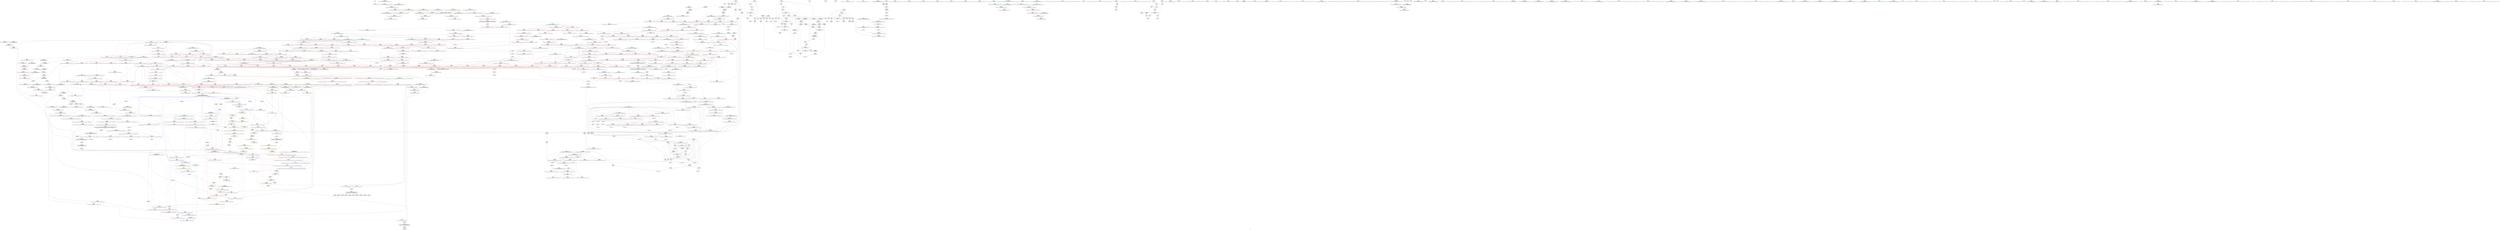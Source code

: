 digraph "SVFG" {
	label="SVFG";

	Node0x5570ece085e0 [shape=record,color=grey,label="{NodeID: 0\nNullPtr}"];
	Node0x5570ece085e0 -> Node0x5570ece5ee30[style=solid];
	Node0x5570ece67080 [shape=record,color=red,label="{NodeID: 443\n691\<--663\n\<--__comp.addr\n_ZSt10__pop_heapIPiN9__gnu_cxx5__ops15_Iter_less_iterEEvT_S4_S4_RT0_\n}"];
	Node0x5570ece5b2a0 [shape=record,color=green,label="{NodeID: 111\n657\<--658\n__first.addr\<--__first.addr_field_insensitive\n_ZSt10__pop_heapIPiN9__gnu_cxx5__ops15_Iter_less_iterEEvT_S4_S4_RT0_\n}"];
	Node0x5570ece5b2a0 -> Node0x5570ece66ba0[style=solid];
	Node0x5570ece5b2a0 -> Node0x5570ece66c70[style=solid];
	Node0x5570ece5b2a0 -> Node0x5570ece66d40[style=solid];
	Node0x5570ece5b2a0 -> Node0x5570ece82210[style=solid];
	Node0x5570ecf5e7e0 [shape=record,color=black,label="{NodeID: 1661\n1224 = PHI(1361, )\n}"];
	Node0x5570ece7c7e0 [shape=record,color=red,label="{NodeID: 554\n1113\<--1084\n\<--__i\n_ZSt16__insertion_sortIPiN9__gnu_cxx5__ops15_Iter_less_iterEEvT_S4_T0_\n|{<s0>63}}"];
	Node0x5570ece7c7e0:s0 -> Node0x5570ecf5f5b0[style=solid,color=red];
	Node0x5570ecef35e0 [shape=record,color=yellow,style=double,label="{NodeID: 1329\n2V_1 = ENCHI(MR_2V_0)\npts\{6 \}\nFun[_ZNK9__gnu_cxx5__ops14_Val_less_iterclIiPiEEbRT_T0_]}"];
	Node0x5570ecef35e0 -> Node0x5570ece7eee0[style=dashed];
	Node0x5570ece5f8f0 [shape=record,color=black,label="{NodeID: 222\n216\<--239\n_ZSt3minIiERKT_S2_S2__ret\<--\n_ZSt3minIiERKT_S2_S2_\n|{<s0>5}}"];
	Node0x5570ece5f8f0:s0 -> Node0x5570ecf51d40[style=solid,color=blue];
	Node0x5570ece82210 [shape=record,color=blue,label="{NodeID: 665\n657\<--653\n__first.addr\<--__first\n_ZSt10__pop_heapIPiN9__gnu_cxx5__ops15_Iter_less_iterEEvT_S4_S4_RT0_\n}"];
	Node0x5570ece82210 -> Node0x5570ece66ba0[style=dashed];
	Node0x5570ece82210 -> Node0x5570ece66c70[style=dashed];
	Node0x5570ece82210 -> Node0x5570ece66d40[style=dashed];
	Node0x5570ece6d420 [shape=record,color=red,label="{NodeID: 333\n158\<--38\n\<--sum\nmain\n}"];
	Node0x5570ece6d420 -> Node0x5570ece75a60[style=solid];
	Node0x5570ece740e0 [shape=record,color=grey,label="{NodeID: 1108\n780 = Binary(276, 779, )\n}"];
	Node0x5570ece740e0 -> Node0x5570ece82fe0[style=solid];
	Node0x5570ece573e0 [shape=record,color=green,label="{NodeID: 1\n7\<--1\n.str\<--dummyObj\nGlob }"];
	Node0x5570ece67150 [shape=record,color=red,label="{NodeID: 444\n675\<--674\n\<--call\n_ZSt10__pop_heapIPiN9__gnu_cxx5__ops15_Iter_less_iterEEvT_S4_S4_RT0_\n}"];
	Node0x5570ece67150 -> Node0x5570ece82550[style=solid];
	Node0x5570ecee7f50 [shape=record,color=black,label="{NodeID: 1219\nMR_151V_3 = PHI(MR_151V_4, MR_151V_2, )\npts\{836 \}\n}"];
	Node0x5570ecee7f50 -> Node0x5570ece78fd0[style=dashed];
	Node0x5570ecee7f50 -> Node0x5570ece790a0[style=dashed];
	Node0x5570ecee7f50 -> Node0x5570ece79240[style=dashed];
	Node0x5570ecee7f50 -> Node0x5570ece839a0[style=dashed];
	Node0x5570ece5b370 [shape=record,color=green,label="{NodeID: 112\n659\<--660\n__last.addr\<--__last.addr_field_insensitive\n_ZSt10__pop_heapIPiN9__gnu_cxx5__ops15_Iter_less_iterEEvT_S4_S4_RT0_\n}"];
	Node0x5570ece5b370 -> Node0x5570ece66e10[style=solid];
	Node0x5570ece5b370 -> Node0x5570ece822e0[style=solid];
	Node0x5570ecf5e8b0 [shape=record,color=black,label="{NodeID: 1662\n1229 = PHI(694, )\n}"];
	Node0x5570ecf5e8b0 -> Node0x5570ece7dc30[style=solid];
	Node0x5570ece7c8b0 [shape=record,color=red,label="{NodeID: 555\n1118\<--1084\n\<--__i\n_ZSt16__insertion_sortIPiN9__gnu_cxx5__ops15_Iter_less_iterEEvT_S4_T0_\n|{<s0>64}}"];
	Node0x5570ece7c8b0:s0 -> Node0x5570ecf61130[style=solid,color=red];
	Node0x5570ecef36f0 [shape=record,color=yellow,style=double,label="{NodeID: 1330\n229V_1 = ENCHI(MR_229V_0)\npts\{1209 \}\nFun[_ZNK9__gnu_cxx5__ops14_Val_less_iterclIiPiEEbRT_T0_]}"];
	Node0x5570ecef36f0 -> Node0x5570ece7ee10[style=dashed];
	Node0x5570ece5f9c0 [shape=record,color=black,label="{NodeID: 223\n267\<--265\nsub.ptr.lhs.cast\<--\n_ZSt6__sortIPiN9__gnu_cxx5__ops15_Iter_less_iterEEvT_S4_T0_\n}"];
	Node0x5570ece5f9c0 -> Node0x5570ece9ff90[style=solid];
	Node0x5570ece822e0 [shape=record,color=blue,label="{NodeID: 666\n659\<--654\n__last.addr\<--__last\n_ZSt10__pop_heapIPiN9__gnu_cxx5__ops15_Iter_less_iterEEvT_S4_S4_RT0_\n}"];
	Node0x5570ece822e0 -> Node0x5570ece66e10[style=dashed];
	Node0x5570ece6d4f0 [shape=record,color=red,label="{NodeID: 334\n99\<--40\n\<--i10\nmain\n}"];
	Node0x5570ece6d4f0 -> Node0x5570ece77b60[style=solid];
	Node0x5570ece74260 [shape=record,color=grey,label="{NodeID: 1109\n779 = Binary(778, 122, )\n}"];
	Node0x5570ece74260 -> Node0x5570ece740e0[style=solid];
	Node0x5570ece57470 [shape=record,color=green,label="{NodeID: 2\n9\<--1\n.str.1\<--dummyObj\nGlob }"];
	Node0x5570ece67220 [shape=record,color=red,label="{NodeID: 445\n679\<--678\n\<--call1\n_ZSt10__pop_heapIPiN9__gnu_cxx5__ops15_Iter_less_iterEEvT_S4_S4_RT0_\n}"];
	Node0x5570ece67220 -> Node0x5570ece82620[style=solid];
	Node0x5570ecee8450 [shape=record,color=black,label="{NodeID: 1220\nMR_159V_3 = PHI(MR_159V_4, MR_159V_2, )\npts\{844 \}\n}"];
	Node0x5570ecee8450 -> Node0x5570ece794b0[style=dashed];
	Node0x5570ecee8450 -> Node0x5570ece79580[style=dashed];
	Node0x5570ecee8450 -> Node0x5570ece79650[style=dashed];
	Node0x5570ecee8450 -> Node0x5570ece83a70[style=dashed];
	Node0x5570ece5b440 [shape=record,color=green,label="{NodeID: 113\n661\<--662\n__result.addr\<--__result.addr_field_insensitive\n_ZSt10__pop_heapIPiN9__gnu_cxx5__ops15_Iter_less_iterEEvT_S4_S4_RT0_\n}"];
	Node0x5570ece5b440 -> Node0x5570ece66ee0[style=solid];
	Node0x5570ece5b440 -> Node0x5570ece66fb0[style=solid];
	Node0x5570ece5b440 -> Node0x5570ece823b0[style=solid];
	Node0x5570ecf5e980 [shape=record,color=black,label="{NodeID: 1663\n1239 = PHI(694, )\n}"];
	Node0x5570ecf5e980 -> Node0x5570ece7dd00[style=solid];
	Node0x5570ece7c980 [shape=record,color=red,label="{NodeID: 556\n1119\<--1084\n\<--__i\n_ZSt16__insertion_sortIPiN9__gnu_cxx5__ops15_Iter_less_iterEEvT_S4_T0_\n}"];
	Node0x5570ece7c980 -> Node0x5570ece6aab0[style=solid];
	Node0x5570ece5fa90 [shape=record,color=black,label="{NodeID: 224\n268\<--266\nsub.ptr.rhs.cast\<--\n_ZSt6__sortIPiN9__gnu_cxx5__ops15_Iter_less_iterEEvT_S4_T0_\n}"];
	Node0x5570ece5fa90 -> Node0x5570ece9ff90[style=solid];
	Node0x5570ece823b0 [shape=record,color=blue,label="{NodeID: 667\n661\<--655\n__result.addr\<--__result\n_ZSt10__pop_heapIPiN9__gnu_cxx5__ops15_Iter_less_iterEEvT_S4_S4_RT0_\n}"];
	Node0x5570ece823b0 -> Node0x5570ece66ee0[style=dashed];
	Node0x5570ece823b0 -> Node0x5570ece66fb0[style=dashed];
	Node0x5570ece6d5c0 [shape=record,color=red,label="{NodeID: 335\n103\<--40\n\<--i10\nmain\n}"];
	Node0x5570ece6d5c0 -> Node0x5570ece5f1a0[style=solid];
	Node0x5570ece743e0 [shape=record,color=grey,label="{NodeID: 1110\n784 = Binary(783, 122, )\n}"];
	Node0x5570ece57720 [shape=record,color=green,label="{NodeID: 3\n11\<--1\n.str.2\<--dummyObj\nGlob }"];
	Node0x5570ece672f0 [shape=record,color=red,label="{NodeID: 446\n690\<--689\n\<--call2\n_ZSt10__pop_heapIPiN9__gnu_cxx5__ops15_Iter_less_iterEEvT_S4_S4_RT0_\n|{<s0>33}}"];
	Node0x5570ece672f0:s0 -> Node0x5570ecf65010[style=solid,color=red];
	Node0x5570ecee8950 [shape=record,color=black,label="{NodeID: 1221\nMR_2V_2 = PHI(MR_2V_3, MR_2V_1, )\npts\{6 \}\n|{|<s4>41}}"];
	Node0x5570ecee8950 -> Node0x5570ece79720[style=dashed];
	Node0x5570ecee8950 -> Node0x5570ece797f0[style=dashed];
	Node0x5570ecee8950 -> Node0x5570ece838d0[style=dashed];
	Node0x5570ecee8950 -> Node0x5570ece83b40[style=dashed];
	Node0x5570ecee8950:s4 -> Node0x5570eceefcb0[style=dashed,color=red];
	Node0x5570ece5b510 [shape=record,color=green,label="{NodeID: 114\n663\<--664\n__comp.addr\<--__comp.addr_field_insensitive\n_ZSt10__pop_heapIPiN9__gnu_cxx5__ops15_Iter_less_iterEEvT_S4_S4_RT0_\n}"];
	Node0x5570ece5b510 -> Node0x5570ece67080[style=solid];
	Node0x5570ece5b510 -> Node0x5570ece82480[style=solid];
	Node0x5570ecf5ea50 [shape=record,color=black,label="{NodeID: 1664\n1264 = PHI(1306, )\n|{<s0>80}}"];
	Node0x5570ecf5ea50:s0 -> Node0x5570ecf5fe60[style=solid,color=red];
	Node0x5570ece7ca50 [shape=record,color=red,label="{NodeID: 557\n1129\<--1084\n\<--__i\n_ZSt16__insertion_sortIPiN9__gnu_cxx5__ops15_Iter_less_iterEEvT_S4_T0_\n|{<s0>67}}"];
	Node0x5570ece7ca50:s0 -> Node0x5570ecf5f4e0[style=solid,color=red];
	Node0x5570ece5fb60 [shape=record,color=black,label="{NodeID: 225\n317\<--315\nsub.ptr.lhs.cast\<--\n_ZSt16__introsort_loopIPilN9__gnu_cxx5__ops15_Iter_less_iterEEvT_S4_T0_T1_\n}"];
	Node0x5570ece5fb60 -> Node0x5570ece9fb10[style=solid];
	Node0x5570ece82480 [shape=record,color=blue,label="{NodeID: 668\n663\<--656\n__comp.addr\<--__comp\n_ZSt10__pop_heapIPiN9__gnu_cxx5__ops15_Iter_less_iterEEvT_S4_S4_RT0_\n}"];
	Node0x5570ece82480 -> Node0x5570ece67080[style=dashed];
	Node0x5570ece6d690 [shape=record,color=red,label="{NodeID: 336\n111\<--40\n\<--i10\nmain\n}"];
	Node0x5570ece6d690 -> Node0x5570ece5f340[style=solid];
	Node0x5570ece74560 [shape=record,color=grey,label="{NodeID: 1111\n793 = Binary(792, 122, )\n}"];
	Node0x5570ece74560 -> Node0x5570ece83180[style=solid];
	Node0x5570ece577e0 [shape=record,color=green,label="{NodeID: 4\n43\<--1\n\<--dummyObj\nCan only get source location for instruction, argument, global var or function.}"];
	Node0x5570ece673c0 [shape=record,color=red,label="{NodeID: 447\n699\<--696\n\<--__t.addr\n_ZSt4moveIRiEONSt16remove_referenceIT_E4typeEOS2_\n}"];
	Node0x5570ece673c0 -> Node0x5570ece68bd0[style=solid];
	Node0x5570ece5ffc0 [shape=record,color=green,label="{NodeID: 115\n665\<--666\n__value\<--__value_field_insensitive\n_ZSt10__pop_heapIPiN9__gnu_cxx5__ops15_Iter_less_iterEEvT_S4_S4_RT0_\n|{|<s1>32}}"];
	Node0x5570ece5ffc0 -> Node0x5570ece82550[style=solid];
	Node0x5570ece5ffc0:s1 -> Node0x5570ecf5f5b0[style=solid,color=red];
	Node0x5570ecf5eb20 [shape=record,color=black,label="{NodeID: 1665\n1268 = PHI(1306, )\n|{<s0>80}}"];
	Node0x5570ecf5eb20:s0 -> Node0x5570ecf5ff70[style=solid,color=red];
	Node0x5570ece7cb20 [shape=record,color=red,label="{NodeID: 558\n1138\<--1084\n\<--__i\n_ZSt16__insertion_sortIPiN9__gnu_cxx5__ops15_Iter_less_iterEEvT_S4_T0_\n}"];
	Node0x5570ece7cb20 -> Node0x5570ece6ab80[style=solid];
	Node0x5570ece5fc30 [shape=record,color=black,label="{NodeID: 226\n318\<--316\nsub.ptr.rhs.cast\<--\n_ZSt16__introsort_loopIPilN9__gnu_cxx5__ops15_Iter_less_iterEEvT_S4_T0_T1_\n}"];
	Node0x5570ece5fc30 -> Node0x5570ece9fb10[style=solid];
	Node0x5570ece82550 [shape=record,color=blue,label="{NodeID: 669\n665\<--675\n__value\<--\n_ZSt10__pop_heapIPiN9__gnu_cxx5__ops15_Iter_less_iterEEvT_S4_S4_RT0_\n}"];
	Node0x5570ece82550 -> Node0x5570ece67220[style=dashed];
	Node0x5570ece82550 -> Node0x5570ece672f0[style=dashed];
	Node0x5570ece6d760 [shape=record,color=red,label="{NodeID: 337\n130\<--40\n\<--i10\nmain\n}"];
	Node0x5570ece6d760 -> Node0x5570ece5f4e0[style=solid];
	Node0x5570ece746e0 [shape=record,color=grey,label="{NodeID: 1112\n741 = Binary(276, 740, )\n}"];
	Node0x5570ece746e0 -> Node0x5570ece82ca0[style=solid];
	Node0x5570ece578a0 [shape=record,color=green,label="{NodeID: 5\n71\<--1\n\<--dummyObj\nCan only get source location for instruction, argument, global var or function.}"];
	Node0x5570ece67490 [shape=record,color=red,label="{NodeID: 448\n743\<--708\n\<--__first.addr\n_ZSt13__adjust_heapIPiliN9__gnu_cxx5__ops15_Iter_less_iterEEvT_T0_S5_T1_T2_\n}"];
	Node0x5570ece67490 -> Node0x5570ece6b2d0[style=solid];
	Node0x5570ece60090 [shape=record,color=green,label="{NodeID: 116\n667\<--668\nagg.tmp\<--agg.tmp_field_insensitive\n_ZSt10__pop_heapIPiN9__gnu_cxx5__ops15_Iter_less_iterEEvT_S4_S4_RT0_\n}"];
	Node0x5570ecf5ebf0 [shape=record,color=black,label="{NodeID: 1666\n1270 = PHI(1306, )\n|{<s0>80}}"];
	Node0x5570ecf5ebf0:s0 -> Node0x5570ecf60080[style=solid,color=red];
	Node0x5570ece7cbf0 [shape=record,color=red,label="{NodeID: 559\n1115\<--1114\n\<--call3\n_ZSt16__insertion_sortIPiN9__gnu_cxx5__ops15_Iter_less_iterEEvT_S4_T0_\n}"];
	Node0x5570ece7cbf0 -> Node0x5570ece84f90[style=solid];
	Node0x5570ecef3a70 [shape=record,color=yellow,style=double,label="{NodeID: 1334\n2V_1 = ENCHI(MR_2V_0)\npts\{6 \}\nFun[_ZSt14__partial_sortIPiN9__gnu_cxx5__ops15_Iter_less_iterEEvT_S4_S4_T0_]|{<s0>19}}"];
	Node0x5570ecef3a70:s0 -> Node0x5570ec846eb0[style=dashed,color=red];
	Node0x5570ece5fd00 [shape=record,color=black,label="{NodeID: 227\n363\<--359\ncast\<--\n_ZSt4__lgl\n}"];
	Node0x5570ece82620 [shape=record,color=blue,label="{NodeID: 670\n680\<--679\n\<--\n_ZSt10__pop_heapIPiN9__gnu_cxx5__ops15_Iter_less_iterEEvT_S4_S4_RT0_\n|{|<s1>33}}"];
	Node0x5570ece82620 -> Node0x5570ece672f0[style=dashed];
	Node0x5570ece82620:s1 -> Node0x5570ecedfc30[style=dashed,color=red];
	Node0x5570ece6d830 [shape=record,color=red,label="{NodeID: 338\n153\<--40\n\<--i10\nmain\n}"];
	Node0x5570ece6d830 -> Node0x5570ece5f680[style=solid];
	Node0x5570ece74860 [shape=record,color=grey,label="{NodeID: 1113\n463 = Binary(462, 271, )\n}"];
	Node0x5570ece74860 -> Node0x5570ece74e60[style=solid];
	Node0x5570ece58110 [shape=record,color=green,label="{NodeID: 6\n122\<--1\n\<--dummyObj\nCan only get source location for instruction, argument, global var or function.}"];
	Node0x5570ece67560 [shape=record,color=red,label="{NodeID: 449\n746\<--708\n\<--__first.addr\n_ZSt13__adjust_heapIPiliN9__gnu_cxx5__ops15_Iter_less_iterEEvT_T0_S5_T1_T2_\n}"];
	Node0x5570ece67560 -> Node0x5570ece6b3a0[style=solid];
	Node0x5570ecee9850 [shape=record,color=black,label="{NodeID: 1224\nMR_183V_5 = PHI(MR_183V_6, MR_183V_4, )\npts\{991 \}\n}"];
	Node0x5570ecee9850 -> Node0x5570ece7b390[style=dashed];
	Node0x5570ecee9850 -> Node0x5570ece7b460[style=dashed];
	Node0x5570ecee9850 -> Node0x5570ece7b530[style=dashed];
	Node0x5570ecee9850 -> Node0x5570ece7b600[style=dashed];
	Node0x5570ecee9850 -> Node0x5570ece7b6d0[style=dashed];
	Node0x5570ecee9850 -> Node0x5570ece84500[style=dashed];
	Node0x5570ecee9850 -> Node0x5570ece845d0[style=dashed];
	Node0x5570ece60160 [shape=record,color=green,label="{NodeID: 117\n696\<--697\n__t.addr\<--__t.addr_field_insensitive\n_ZSt4moveIRiEONSt16remove_referenceIT_E4typeEOS2_\n}"];
	Node0x5570ece60160 -> Node0x5570ece673c0[style=solid];
	Node0x5570ece60160 -> Node0x5570ece826f0[style=solid];
	Node0x5570ecf5ecc0 [shape=record,color=black,label="{NodeID: 1667\n1271 = PHI(1282, )\n}"];
	Node0x5570ecf5ecc0 -> Node0x5570ece68fe0[style=solid];
	Node0x5570ece7ccc0 [shape=record,color=red,label="{NodeID: 560\n1125\<--1124\n\<--call6\n_ZSt16__insertion_sortIPiN9__gnu_cxx5__ops15_Iter_less_iterEEvT_S4_T0_\n}"];
	Node0x5570ece7ccc0 -> Node0x5570ece85060[style=solid];
	Node0x5570ece5fdd0 [shape=record,color=black,label="{NodeID: 228\n364\<--359\nconv\<--\n_ZSt4__lgl\n}"];
	Node0x5570ece5fdd0 -> Node0x5570ece9e190[style=solid];
	Node0x5570ece826f0 [shape=record,color=blue,label="{NodeID: 671\n696\<--695\n__t.addr\<--__t\n_ZSt4moveIRiEONSt16remove_referenceIT_E4typeEOS2_\n}"];
	Node0x5570ece826f0 -> Node0x5570ece673c0[style=dashed];
	Node0x5570ece6d900 [shape=record,color=red,label="{NodeID: 339\n163\<--40\n\<--i10\nmain\n}"];
	Node0x5570ece6d900 -> Node0x5570ece758e0[style=solid];
	Node0x5570ece749e0 [shape=record,color=grey,label="{NodeID: 1114\n462 = Binary(460, 461, )\n}"];
	Node0x5570ece749e0 -> Node0x5570ece74860[style=solid];
	Node0x5570ece581a0 [shape=record,color=green,label="{NodeID: 7\n142\<--1\n\<--dummyObj\nCan only get source location for instruction, argument, global var or function.}"];
	Node0x5570ece67630 [shape=record,color=red,label="{NodeID: 450\n756\<--708\n\<--__first.addr\n_ZSt13__adjust_heapIPiliN9__gnu_cxx5__ops15_Iter_less_iterEEvT_T0_S5_T1_T2_\n}"];
	Node0x5570ece67630 -> Node0x5570ece6b470[style=solid];
	Node0x5570ece60230 [shape=record,color=green,label="{NodeID: 118\n706\<--707\n__comp\<--__comp_field_insensitive\n_ZSt13__adjust_heapIPiliN9__gnu_cxx5__ops15_Iter_less_iterEEvT_T0_S5_T1_T2_\n|{<s0>34|<s1>37}}"];
	Node0x5570ece60230:s0 -> Node0x5570ecf629e0[style=solid,color=red];
	Node0x5570ece60230:s1 -> Node0x5570ecf65a70[style=solid,color=red];
	Node0x5570ecf5ed90 [shape=record,color=black,label="{NodeID: 1668\n1302 = PHI(1313, )\n}"];
	Node0x5570ecf5ed90 -> Node0x5570ece69180[style=solid];
	Node0x5570ece7cd90 [shape=record,color=red,label="{NodeID: 561\n1162\<--1148\n\<--__first.addr\n_ZSt26__unguarded_insertion_sortIPiN9__gnu_cxx5__ops15_Iter_less_iterEEvT_S4_T0_\n}"];
	Node0x5570ece7cd90 -> Node0x5570ece853a0[style=solid];
	Node0x5570ece5fea0 [shape=record,color=black,label="{NodeID: 229\n353\<--365\n_ZSt4__lgl_ret\<--sub\n_ZSt4__lgl\n|{<s0>9}}"];
	Node0x5570ece5fea0:s0 -> Node0x5570ecf5c2a0[style=solid,color=blue];
	Node0x5570ece827c0 [shape=record,color=blue,label="{NodeID: 672\n708\<--702\n__first.addr\<--__first\n_ZSt13__adjust_heapIPiliN9__gnu_cxx5__ops15_Iter_less_iterEEvT_T0_S5_T1_T2_\n}"];
	Node0x5570ece827c0 -> Node0x5570ece67490[style=dashed];
	Node0x5570ece827c0 -> Node0x5570ece67560[style=dashed];
	Node0x5570ece827c0 -> Node0x5570ece67630[style=dashed];
	Node0x5570ece827c0 -> Node0x5570ece67700[style=dashed];
	Node0x5570ece827c0 -> Node0x5570ece677d0[style=dashed];
	Node0x5570ece827c0 -> Node0x5570ece678a0[style=dashed];
	Node0x5570ece827c0 -> Node0x5570ece67970[style=dashed];
	Node0x5570ece6d9d0 [shape=record,color=red,label="{NodeID: 340\n106\<--105\n\<--arrayidx15\nmain\n}"];
	Node0x5570ece6d9d0 -> Node0x5570ece5f270[style=solid];
	Node0x5570ece74b60 [shape=record,color=grey,label="{NodeID: 1115\n389 = Binary(387, 388, )\n}"];
	Node0x5570ece74b60 -> Node0x5570ece74ce0[style=solid];
	Node0x5570ece58260 [shape=record,color=green,label="{NodeID: 8\n271\<--1\n\<--dummyObj\nCan only get source location for instruction, argument, global var or function.}"];
	Node0x5570ece67700 [shape=record,color=red,label="{NodeID: 451\n761\<--708\n\<--__first.addr\n_ZSt13__adjust_heapIPiliN9__gnu_cxx5__ops15_Iter_less_iterEEvT_T0_S5_T1_T2_\n}"];
	Node0x5570ece67700 -> Node0x5570ece6b540[style=solid];
	Node0x5570eceea250 [shape=record,color=black,label="{NodeID: 1226\nMR_2V_3 = PHI(MR_2V_5, MR_2V_2, )\npts\{6 \}\n|{|<s1>19|<s2>24|<s3>25|<s4>25|<s5>25}}"];
	Node0x5570eceea250 -> Node0x5570eceea250[style=dashed];
	Node0x5570eceea250:s1 -> Node0x5570ecee1a50[style=dashed,color=blue];
	Node0x5570eceea250:s2 -> Node0x5570ecef2ad0[style=dashed,color=red];
	Node0x5570eceea250:s3 -> Node0x5570ece67150[style=dashed,color=red];
	Node0x5570eceea250:s4 -> Node0x5570ece67220[style=dashed,color=red];
	Node0x5570eceea250:s5 -> Node0x5570ece82620[style=dashed,color=red];
	Node0x5570ece60300 [shape=record,color=green,label="{NodeID: 119\n708\<--709\n__first.addr\<--__first.addr_field_insensitive\n_ZSt13__adjust_heapIPiliN9__gnu_cxx5__ops15_Iter_less_iterEEvT_T0_S5_T1_T2_\n}"];
	Node0x5570ece60300 -> Node0x5570ece67490[style=solid];
	Node0x5570ece60300 -> Node0x5570ece67560[style=solid];
	Node0x5570ece60300 -> Node0x5570ece67630[style=solid];
	Node0x5570ece60300 -> Node0x5570ece67700[style=solid];
	Node0x5570ece60300 -> Node0x5570ece677d0[style=solid];
	Node0x5570ece60300 -> Node0x5570ece678a0[style=solid];
	Node0x5570ece60300 -> Node0x5570ece67970[style=solid];
	Node0x5570ece60300 -> Node0x5570ece827c0[style=solid];
	Node0x5570ecf5ee60 [shape=record,color=black,label="{NodeID: 1669\n485 = PHI(428, )\n0th arg _ZSt13__heap_selectIPiN9__gnu_cxx5__ops15_Iter_less_iterEEvT_S4_S4_T0_ }"];
	Node0x5570ecf5ee60 -> Node0x5570ece812a0[style=solid];
	Node0x5570ece7ce60 [shape=record,color=red,label="{NodeID: 562\n1166\<--1150\n\<--__last.addr\n_ZSt26__unguarded_insertion_sortIPiN9__gnu_cxx5__ops15_Iter_less_iterEEvT_S4_T0_\n}"];
	Node0x5570ece7ce60 -> Node0x5570ece76de0[style=solid];
	Node0x5570ece680b0 [shape=record,color=black,label="{NodeID: 230\n387\<--385\nsub.ptr.lhs.cast\<--\n_ZSt22__final_insertion_sortIPiN9__gnu_cxx5__ops15_Iter_less_iterEEvT_S4_T0_\n}"];
	Node0x5570ece680b0 -> Node0x5570ece74b60[style=solid];
	Node0x5570ece82890 [shape=record,color=blue,label="{NodeID: 673\n710\<--703\n__holeIndex.addr\<--__holeIndex\n_ZSt13__adjust_heapIPiliN9__gnu_cxx5__ops15_Iter_less_iterEEvT_T0_S5_T1_T2_\n}"];
	Node0x5570ece82890 -> Node0x5570ece67a40[style=dashed];
	Node0x5570ece82890 -> Node0x5570ece67b10[style=dashed];
	Node0x5570ece82890 -> Node0x5570ece67be0[style=dashed];
	Node0x5570ece82890 -> Node0x5570ece67cb0[style=dashed];
	Node0x5570ece82890 -> Node0x5570ece82f10[style=dashed];
	Node0x5570ece82890 -> Node0x5570ece83180[style=dashed];
	Node0x5570ece82890 -> Node0x5570ecedc530[style=dashed];
	Node0x5570ece6daa0 [shape=record,color=red,label="{NodeID: 341\n114\<--113\n\<--arrayidx19\nmain\n}"];
	Node0x5570ece6daa0 -> Node0x5570ece5f410[style=solid];
	Node0x5570ece74ce0 [shape=record,color=grey,label="{NodeID: 1116\n390 = Binary(389, 271, )\n}"];
	Node0x5570ece74ce0 -> Node0x5570ecea90a0[style=solid];
	Node0x5570ece58360 [shape=record,color=green,label="{NodeID: 9\n276\<--1\n\<--dummyObj\nCan only get source location for instruction, argument, global var or function.}"];
	Node0x5570ece677d0 [shape=record,color=red,label="{NodeID: 452\n782\<--708\n\<--__first.addr\n_ZSt13__adjust_heapIPiliN9__gnu_cxx5__ops15_Iter_less_iterEEvT_T0_S5_T1_T2_\n}"];
	Node0x5570ece677d0 -> Node0x5570ece6b610[style=solid];
	Node0x5570eceea750 [shape=record,color=black,label="{NodeID: 1227\nMR_85V_3 = PHI(MR_85V_4, MR_85V_2, )\npts\{497 \}\n}"];
	Node0x5570eceea750 -> Node0x5570ece65270[style=dashed];
	Node0x5570eceea750 -> Node0x5570ece65340[style=dashed];
	Node0x5570eceea750 -> Node0x5570ece65410[style=dashed];
	Node0x5570eceea750 -> Node0x5570ece654e0[style=dashed];
	Node0x5570eceea750 -> Node0x5570ece815e0[style=dashed];
	Node0x5570ece603d0 [shape=record,color=green,label="{NodeID: 120\n710\<--711\n__holeIndex.addr\<--__holeIndex.addr_field_insensitive\n_ZSt13__adjust_heapIPiliN9__gnu_cxx5__ops15_Iter_less_iterEEvT_T0_S5_T1_T2_\n}"];
	Node0x5570ece603d0 -> Node0x5570ece67a40[style=solid];
	Node0x5570ece603d0 -> Node0x5570ece67b10[style=solid];
	Node0x5570ece603d0 -> Node0x5570ece67be0[style=solid];
	Node0x5570ece603d0 -> Node0x5570ece67cb0[style=solid];
	Node0x5570ece603d0 -> Node0x5570ece67d80[style=solid];
	Node0x5570ece603d0 -> Node0x5570ece82890[style=solid];
	Node0x5570ece603d0 -> Node0x5570ece82f10[style=solid];
	Node0x5570ece603d0 -> Node0x5570ece83180[style=solid];
	Node0x5570ecf5ef30 [shape=record,color=black,label="{NodeID: 1670\n486 = PHI(429, )\n1st arg _ZSt13__heap_selectIPiN9__gnu_cxx5__ops15_Iter_less_iterEEvT_S4_S4_T0_ }"];
	Node0x5570ecf5ef30 -> Node0x5570ece81370[style=solid];
	Node0x5570ece7cf30 [shape=record,color=red,label="{NodeID: 563\n1165\<--1152\n\<--__i\n_ZSt26__unguarded_insertion_sortIPiN9__gnu_cxx5__ops15_Iter_less_iterEEvT_S4_T0_\n}"];
	Node0x5570ece7cf30 -> Node0x5570ece76de0[style=solid];
	Node0x5570ece68140 [shape=record,color=black,label="{NodeID: 231\n388\<--386\nsub.ptr.rhs.cast\<--\n_ZSt22__final_insertion_sortIPiN9__gnu_cxx5__ops15_Iter_less_iterEEvT_S4_T0_\n}"];
	Node0x5570ece68140 -> Node0x5570ece74b60[style=solid];
	Node0x5570ece82960 [shape=record,color=blue,label="{NodeID: 674\n712\<--704\n__len.addr\<--__len\n_ZSt13__adjust_heapIPiliN9__gnu_cxx5__ops15_Iter_less_iterEEvT_T0_S5_T1_T2_\n}"];
	Node0x5570ece82960 -> Node0x5570ece67e50[style=dashed];
	Node0x5570ece82960 -> Node0x5570ece67f20[style=dashed];
	Node0x5570ece82960 -> Node0x5570ece67ff0[style=dashed];
	Node0x5570ece6db70 [shape=record,color=red,label="{NodeID: 342\n133\<--132\n\<--arrayidx25\nmain\n}"];
	Node0x5570ece6db70 -> Node0x5570ece5f5b0[style=solid];
	Node0x5570ece74e60 [shape=record,color=grey,label="{NodeID: 1117\n464 = Binary(463, 276, )\n}"];
	Node0x5570ece58460 [shape=record,color=green,label="{NodeID: 10\n322\<--1\n\<--dummyObj\nCan only get source location for instruction, argument, global var or function.}"];
	Node0x5570ece678a0 [shape=record,color=red,label="{NodeID: 453\n788\<--708\n\<--__first.addr\n_ZSt13__adjust_heapIPiliN9__gnu_cxx5__ops15_Iter_less_iterEEvT_T0_S5_T1_T2_\n}"];
	Node0x5570ece678a0 -> Node0x5570ece6b6e0[style=solid];
	Node0x5570eceeac50 [shape=record,color=black,label="{NodeID: 1228\nMR_2V_3 = PHI(MR_2V_1, MR_2V_4, )\npts\{6 \}\n|{|<s2>29}}"];
	Node0x5570eceeac50 -> Node0x5570ece665f0[style=dashed];
	Node0x5570eceeac50 -> Node0x5570ece666c0[style=dashed];
	Node0x5570eceeac50:s2 -> Node0x5570ecedfc30[style=dashed,color=red];
	Node0x5570ece604a0 [shape=record,color=green,label="{NodeID: 121\n712\<--713\n__len.addr\<--__len.addr_field_insensitive\n_ZSt13__adjust_heapIPiliN9__gnu_cxx5__ops15_Iter_less_iterEEvT_T0_S5_T1_T2_\n}"];
	Node0x5570ece604a0 -> Node0x5570ece67e50[style=solid];
	Node0x5570ece604a0 -> Node0x5570ece67f20[style=solid];
	Node0x5570ece604a0 -> Node0x5570ece67ff0[style=solid];
	Node0x5570ece604a0 -> Node0x5570ece82960[style=solid];
	Node0x5570ecf5f000 [shape=record,color=black,label="{NodeID: 1671\n487 = PHI(430, )\n2nd arg _ZSt13__heap_selectIPiN9__gnu_cxx5__ops15_Iter_less_iterEEvT_S4_S4_T0_ }"];
	Node0x5570ecf5f000 -> Node0x5570ece81440[style=solid];
	Node0x5570ece7d000 [shape=record,color=red,label="{NodeID: 564\n1169\<--1152\n\<--__i\n_ZSt26__unguarded_insertion_sortIPiN9__gnu_cxx5__ops15_Iter_less_iterEEvT_S4_T0_\n|{<s0>69}}"];
	Node0x5570ece7d000:s0 -> Node0x5570ecf5f4e0[style=solid,color=red];
	Node0x5570ecef3f30 [shape=record,color=yellow,style=double,label="{NodeID: 1339\n2V_1 = ENCHI(MR_2V_0)\npts\{6 \}\nFun[_ZSt6__sortIPiN9__gnu_cxx5__ops15_Iter_less_iterEEvT_S4_T0_]|{|<s1>10}}"];
	Node0x5570ecef3f30 -> Node0x5570ecedd930[style=dashed];
	Node0x5570ecef3f30:s1 -> Node0x5570ecee5750[style=dashed,color=red];
	Node0x5570ece68210 [shape=record,color=black,label="{NodeID: 232\n460\<--458\nsub.ptr.lhs.cast\<--\n_ZSt27__unguarded_partition_pivotIPiN9__gnu_cxx5__ops15_Iter_less_iterEET_S4_S4_T0_\n}"];
	Node0x5570ece68210 -> Node0x5570ece749e0[style=solid];
	Node0x5570ece82a30 [shape=record,color=blue,label="{NodeID: 675\n714\<--705\n__value.addr\<--__value\n_ZSt13__adjust_heapIPiliN9__gnu_cxx5__ops15_Iter_less_iterEEvT_T0_S5_T1_T2_\n}"];
	Node0x5570ece82a30 -> Node0x5570ece787b0[style=dashed];
	Node0x5570ece82a30 -> Node0x5570ece78880[style=dashed];
	Node0x5570ece82a30 -> Node0x5570ece78950[style=dashed];
	Node0x5570ece6dc40 [shape=record,color=red,label="{NodeID: 343\n156\<--155\n\<--arrayidx33\nmain\n}"];
	Node0x5570ece6dc40 -> Node0x5570ece5f750[style=solid];
	Node0x5570ece74fe0 [shape=record,color=grey,label="{NodeID: 1118\n748 = Binary(747, 122, )\n}"];
	Node0x5570ece58560 [shape=record,color=green,label="{NodeID: 11\n326\<--1\n\<--dummyObj\nCan only get source location for instruction, argument, global var or function.|{<s0>33}}"];
	Node0x5570ece58560:s0 -> Node0x5570ecf64d70[style=solid,color=red];
	Node0x5570ece67970 [shape=record,color=red,label="{NodeID: 454\n802\<--708\n\<--__first.addr\n_ZSt13__adjust_heapIPiliN9__gnu_cxx5__ops15_Iter_less_iterEEvT_T0_S5_T1_T2_\n|{<s0>40}}"];
	Node0x5570ece67970:s0 -> Node0x5570ecf61890[style=solid,color=red];
	Node0x5570ece60570 [shape=record,color=green,label="{NodeID: 122\n714\<--715\n__value.addr\<--__value.addr_field_insensitive\n_ZSt13__adjust_heapIPiliN9__gnu_cxx5__ops15_Iter_less_iterEEvT_T0_S5_T1_T2_\n|{|<s1>39}}"];
	Node0x5570ece60570 -> Node0x5570ece82a30[style=solid];
	Node0x5570ece60570:s1 -> Node0x5570ecf5f5b0[style=solid,color=red];
	Node0x5570ecf5f0d0 [shape=record,color=black,label="{NodeID: 1672\n369 = PHI(280, )\n0th arg _ZSt22__final_insertion_sortIPiN9__gnu_cxx5__ops15_Iter_less_iterEEvT_S4_T0_ }"];
	Node0x5570ecf5f0d0 -> Node0x5570ece80c20[style=solid];
	Node0x5570ece7d0d0 [shape=record,color=red,label="{NodeID: 565\n1173\<--1152\n\<--__i\n_ZSt26__unguarded_insertion_sortIPiN9__gnu_cxx5__ops15_Iter_less_iterEEvT_S4_T0_\n}"];
	Node0x5570ece7d0d0 -> Node0x5570ece6ac50[style=solid];
	Node0x5570ece682e0 [shape=record,color=black,label="{NodeID: 233\n461\<--459\nsub.ptr.rhs.cast\<--\n_ZSt27__unguarded_partition_pivotIPiN9__gnu_cxx5__ops15_Iter_less_iterEET_S4_S4_T0_\n}"];
	Node0x5570ece682e0 -> Node0x5570ece749e0[style=solid];
	Node0x5570ece82b00 [shape=record,color=blue,label="{NodeID: 676\n716\<--728\n__topIndex\<--\n_ZSt13__adjust_heapIPiliN9__gnu_cxx5__ops15_Iter_less_iterEEvT_T0_S5_T1_T2_\n}"];
	Node0x5570ece82b00 -> Node0x5570ece77df0[style=dashed];
	Node0x5570ece6dd10 [shape=record,color=red,label="{NodeID: 344\n170\<--167\n\<--call40\nmain\n}"];
	Node0x5570ece6dd10 -> Node0x5570ece7fd80[style=solid];
	Node0x5570ece75160 [shape=record,color=grey,label="{NodeID: 1119\n1353 = Binary(326, 1352, )\n}"];
	Node0x5570ece58660 [shape=record,color=green,label="{NodeID: 12\n337\<--1\n\<--dummyObj\nCan only get source location for instruction, argument, global var or function.}"];
	Node0x5570ece67a40 [shape=record,color=red,label="{NodeID: 455\n728\<--710\n\<--__holeIndex.addr\n_ZSt13__adjust_heapIPiliN9__gnu_cxx5__ops15_Iter_less_iterEEvT_T0_S5_T1_T2_\n}"];
	Node0x5570ece67a40 -> Node0x5570ece82b00[style=solid];
	Node0x5570ece60640 [shape=record,color=green,label="{NodeID: 123\n716\<--717\n__topIndex\<--__topIndex_field_insensitive\n_ZSt13__adjust_heapIPiliN9__gnu_cxx5__ops15_Iter_less_iterEEvT_T0_S5_T1_T2_\n}"];
	Node0x5570ece60640 -> Node0x5570ece77df0[style=solid];
	Node0x5570ece60640 -> Node0x5570ece82b00[style=solid];
	Node0x5570ecf5f1a0 [shape=record,color=black,label="{NodeID: 1673\n370 = PHI(281, )\n1st arg _ZSt22__final_insertion_sortIPiN9__gnu_cxx5__ops15_Iter_less_iterEEvT_S4_T0_ }"];
	Node0x5570ecf5f1a0 -> Node0x5570ece80cf0[style=solid];
	Node0x5570ece7d1a0 [shape=record,color=red,label="{NodeID: 566\n1191\<--1182\n\<--__first.addr\n_ZSt13move_backwardIPiS0_ET0_T_S2_S1_\n|{<s0>70}}"];
	Node0x5570ece7d1a0:s0 -> Node0x5570ecf648b0[style=solid,color=red];
	Node0x5570ece683b0 [shape=record,color=black,label="{NodeID: 234\n440\<--480\n_ZSt27__unguarded_partition_pivotIPiN9__gnu_cxx5__ops15_Iter_less_iterEET_S4_S4_T0__ret\<--call\n_ZSt27__unguarded_partition_pivotIPiN9__gnu_cxx5__ops15_Iter_less_iterEET_S4_S4_T0_\n|{<s0>13}}"];
	Node0x5570ece683b0:s0 -> Node0x5570ecf5c410[style=solid,color=blue];
	Node0x5570ece82bd0 [shape=record,color=blue,label="{NodeID: 677\n718\<--730\n__secondChild\<--\n_ZSt13__adjust_heapIPiliN9__gnu_cxx5__ops15_Iter_less_iterEEvT_T0_S5_T1_T2_\n}"];
	Node0x5570ece82bd0 -> Node0x5570ece77ec0[style=dashed];
	Node0x5570ece82bd0 -> Node0x5570ece77f90[style=dashed];
	Node0x5570ece82bd0 -> Node0x5570ece78470[style=dashed];
	Node0x5570ece82bd0 -> Node0x5570ece78540[style=dashed];
	Node0x5570ece82bd0 -> Node0x5570ece82ca0[style=dashed];
	Node0x5570ece82bd0 -> Node0x5570ece82fe0[style=dashed];
	Node0x5570ece82bd0 -> Node0x5570ecedca30[style=dashed];
	Node0x5570ece6dde0 [shape=record,color=red,label="{NodeID: 345\n207\<--197\n\<--__first.addr\n_ZSt4sortIPiEvT_S1_\n|{<s0>8}}"];
	Node0x5570ece6dde0:s0 -> Node0x5570ecf64360[style=solid,color=red];
	Node0x5570ece752e0 [shape=record,color=grey,label="{NodeID: 1120\n753 = Binary(752, 337, )\n}"];
	Node0x5570ece752e0 -> Node0x5570ece82d70[style=solid];
	Node0x5570ece58760 [shape=record,color=green,label="{NodeID: 13\n360\<--1\n\<--dummyObj\nCan only get source location for instruction, argument, global var or function.}"];
	Node0x5570ece67b10 [shape=record,color=red,label="{NodeID: 456\n730\<--710\n\<--__holeIndex.addr\n_ZSt13__adjust_heapIPiliN9__gnu_cxx5__ops15_Iter_less_iterEEvT_T0_S5_T1_T2_\n}"];
	Node0x5570ece67b10 -> Node0x5570ece82bd0[style=solid];
	Node0x5570eceebb50 [shape=record,color=black,label="{NodeID: 1231\nMR_2V_2 = PHI(MR_2V_1, MR_2V_3, )\npts\{6 \}\n|{<s0>16|<s1>18}}"];
	Node0x5570eceebb50:s0 -> Node0x5570ece8be70[style=dashed,color=blue];
	Node0x5570eceebb50:s1 -> Node0x5570eceda230[style=dashed,color=blue];
	Node0x5570ece60710 [shape=record,color=green,label="{NodeID: 124\n718\<--719\n__secondChild\<--__secondChild_field_insensitive\n_ZSt13__adjust_heapIPiliN9__gnu_cxx5__ops15_Iter_less_iterEEvT_T0_S5_T1_T2_\n}"];
	Node0x5570ece60710 -> Node0x5570ece77ec0[style=solid];
	Node0x5570ece60710 -> Node0x5570ece77f90[style=solid];
	Node0x5570ece60710 -> Node0x5570ece78060[style=solid];
	Node0x5570ece60710 -> Node0x5570ece78130[style=solid];
	Node0x5570ece60710 -> Node0x5570ece78200[style=solid];
	Node0x5570ece60710 -> Node0x5570ece782d0[style=solid];
	Node0x5570ece60710 -> Node0x5570ece783a0[style=solid];
	Node0x5570ece60710 -> Node0x5570ece78470[style=solid];
	Node0x5570ece60710 -> Node0x5570ece78540[style=solid];
	Node0x5570ece60710 -> Node0x5570ece78610[style=solid];
	Node0x5570ece60710 -> Node0x5570ece786e0[style=solid];
	Node0x5570ece60710 -> Node0x5570ece82bd0[style=solid];
	Node0x5570ece60710 -> Node0x5570ece82ca0[style=solid];
	Node0x5570ece60710 -> Node0x5570ece82d70[style=solid];
	Node0x5570ece60710 -> Node0x5570ece82fe0[style=solid];
	Node0x5570ecf5f270 [shape=record,color=black,label="{NodeID: 1674\n533 = PHI(434, )\n0th arg _ZSt11__sort_heapIPiN9__gnu_cxx5__ops15_Iter_less_iterEEvT_S4_RT0_ }"];
	Node0x5570ecf5f270 -> Node0x5570ece816b0[style=solid];
	Node0x5570ece7d270 [shape=record,color=red,label="{NodeID: 567\n1195\<--1184\n\<--__last.addr\n_ZSt13move_backwardIPiS0_ET0_T_S2_S1_\n|{<s0>71}}"];
	Node0x5570ece7d270:s0 -> Node0x5570ecf648b0[style=solid,color=red];
	Node0x5570ece68480 [shape=record,color=black,label="{NodeID: 235\n548\<--546\nsub.ptr.lhs.cast\<--\n_ZSt11__sort_heapIPiN9__gnu_cxx5__ops15_Iter_less_iterEEvT_S4_RT0_\n}"];
	Node0x5570ece68480 -> Node0x5570ecea0590[style=solid];
	Node0x5570ece82ca0 [shape=record,color=blue,label="{NodeID: 678\n718\<--741\n__secondChild\<--mul\n_ZSt13__adjust_heapIPiliN9__gnu_cxx5__ops15_Iter_less_iterEEvT_T0_S5_T1_T2_\n}"];
	Node0x5570ece82ca0 -> Node0x5570ece77ec0[style=dashed];
	Node0x5570ece82ca0 -> Node0x5570ece77f90[style=dashed];
	Node0x5570ece82ca0 -> Node0x5570ece78060[style=dashed];
	Node0x5570ece82ca0 -> Node0x5570ece78130[style=dashed];
	Node0x5570ece82ca0 -> Node0x5570ece78200[style=dashed];
	Node0x5570ece82ca0 -> Node0x5570ece782d0[style=dashed];
	Node0x5570ece82ca0 -> Node0x5570ece783a0[style=dashed];
	Node0x5570ece82ca0 -> Node0x5570ece78470[style=dashed];
	Node0x5570ece82ca0 -> Node0x5570ece78540[style=dashed];
	Node0x5570ece82ca0 -> Node0x5570ece82ca0[style=dashed];
	Node0x5570ece82ca0 -> Node0x5570ece82d70[style=dashed];
	Node0x5570ece82ca0 -> Node0x5570ece82fe0[style=dashed];
	Node0x5570ece82ca0 -> Node0x5570ecedca30[style=dashed];
	Node0x5570ece6deb0 [shape=record,color=red,label="{NodeID: 346\n208\<--199\n\<--__last.addr\n_ZSt4sortIPiEvT_S1_\n|{<s0>8}}"];
	Node0x5570ece6deb0:s0 -> Node0x5570ecf64470[style=solid,color=red];
	Node0x5570ece75460 [shape=record,color=grey,label="{NodeID: 1121\n735 = Binary(734, 122, )\n}"];
	Node0x5570ece75460 -> Node0x5570ece755e0[style=solid];
	Node0x5570ece58860 [shape=record,color=green,label="{NodeID: 14\n366\<--1\n\<--dummyObj\nCan only get source location for instruction, argument, global var or function.}"];
	Node0x5570ece67be0 [shape=record,color=red,label="{NodeID: 457\n762\<--710\n\<--__holeIndex.addr\n_ZSt13__adjust_heapIPiliN9__gnu_cxx5__ops15_Iter_less_iterEEvT_T0_S5_T1_T2_\n}"];
	Node0x5570eceec050 [shape=record,color=black,label="{NodeID: 1232\nMR_206V_2 = PHI(MR_206V_1, MR_206V_4, )\npts\{1085 \}\n}"];
	Node0x5570ece607e0 [shape=record,color=green,label="{NodeID: 125\n720\<--721\n__cmp\<--__cmp_field_insensitive\n_ZSt13__adjust_heapIPiliN9__gnu_cxx5__ops15_Iter_less_iterEEvT_T0_S5_T1_T2_\n|{<s0>38|<s1>40}}"];
	Node0x5570ece607e0:s0 -> Node0x5570ecf61de0[style=solid,color=red];
	Node0x5570ece607e0:s1 -> Node0x5570ecf61cd0[style=solid,color=red];
	Node0x5570ecf5f340 [shape=record,color=black,label="{NodeID: 1675\n534 = PHI(435, )\n1st arg _ZSt11__sort_heapIPiN9__gnu_cxx5__ops15_Iter_less_iterEEvT_S4_RT0_ }"];
	Node0x5570ecf5f340 -> Node0x5570ece81780[style=solid];
	Node0x5570ece7d340 [shape=record,color=red,label="{NodeID: 568\n1197\<--1186\n\<--__result.addr\n_ZSt13move_backwardIPiS0_ET0_T_S2_S1_\n|{<s0>72}}"];
	Node0x5570ece7d340:s0 -> Node0x5570ecf628d0[style=solid,color=red];
	Node0x5570ece68550 [shape=record,color=black,label="{NodeID: 236\n549\<--547\nsub.ptr.rhs.cast\<--\n_ZSt11__sort_heapIPiN9__gnu_cxx5__ops15_Iter_less_iterEEvT_S4_RT0_\n}"];
	Node0x5570ece68550 -> Node0x5570ecea0590[style=solid];
	Node0x5570ece82d70 [shape=record,color=blue,label="{NodeID: 679\n718\<--753\n__secondChild\<--dec\n_ZSt13__adjust_heapIPiliN9__gnu_cxx5__ops15_Iter_less_iterEEvT_T0_S5_T1_T2_\n}"];
	Node0x5570ece82d70 -> Node0x5570ece77ec0[style=dashed];
	Node0x5570ece82d70 -> Node0x5570ece77f90[style=dashed];
	Node0x5570ece82d70 -> Node0x5570ece782d0[style=dashed];
	Node0x5570ece82d70 -> Node0x5570ece783a0[style=dashed];
	Node0x5570ece82d70 -> Node0x5570ece78470[style=dashed];
	Node0x5570ece82d70 -> Node0x5570ece78540[style=dashed];
	Node0x5570ece82d70 -> Node0x5570ece82ca0[style=dashed];
	Node0x5570ece82d70 -> Node0x5570ece82fe0[style=dashed];
	Node0x5570ece82d70 -> Node0x5570ecedca30[style=dashed];
	Node0x5570ece6df80 [shape=record,color=red,label="{NodeID: 347\n239\<--219\n\<--retval\n_ZSt3minIiERKT_S2_S2_\n}"];
	Node0x5570ece6df80 -> Node0x5570ece5f8f0[style=solid];
	Node0x5570ece755e0 [shape=record,color=grey,label="{NodeID: 1122\n736 = Binary(735, 276, )\n}"];
	Node0x5570ece755e0 -> Node0x5570ecea93a0[style=solid];
	Node0x5570ece58960 [shape=record,color=green,label="{NodeID: 15\n1298\<--1\n\<--dummyObj\nCan only get source location for instruction, argument, global var or function.}"];
	Node0x5570ece67cb0 [shape=record,color=red,label="{NodeID: 458\n789\<--710\n\<--__holeIndex.addr\n_ZSt13__adjust_heapIPiliN9__gnu_cxx5__ops15_Iter_less_iterEEvT_T0_S5_T1_T2_\n}"];
	Node0x5570eceec550 [shape=record,color=black,label="{NodeID: 1233\nMR_208V_2 = PHI(MR_208V_1, MR_208V_3, )\npts\{1087 \}\n}"];
	Node0x5570ece608b0 [shape=record,color=green,label="{NodeID: 126\n722\<--723\nagg.tmp\<--agg.tmp_field_insensitive\n_ZSt13__adjust_heapIPiliN9__gnu_cxx5__ops15_Iter_less_iterEEvT_T0_S5_T1_T2_\n}"];
	Node0x5570ecf5f410 [shape=record,color=black,label="{NodeID: 1676\n535 = PHI(415, )\n2nd arg _ZSt11__sort_heapIPiN9__gnu_cxx5__ops15_Iter_less_iterEEvT_S4_RT0_ }"];
	Node0x5570ecf5f410 -> Node0x5570ece81850[style=solid];
	Node0x5570ece7d410 [shape=record,color=red,label="{NodeID: 569\n1213\<--1206\n\<--__last.addr\n_ZSt25__unguarded_linear_insertIPiN9__gnu_cxx5__ops14_Val_less_iterEEvT_T0_\n|{<s0>73}}"];
	Node0x5570ece7d410:s0 -> Node0x5570ecf5f5b0[style=solid,color=red];
	Node0x5570ece68620 [shape=record,color=black,label="{NodeID: 237\n587\<--585\nsub.ptr.lhs.cast\<--\n_ZSt11__make_heapIPiN9__gnu_cxx5__ops15_Iter_less_iterEEvT_S4_RT0_\n}"];
	Node0x5570ece68620 -> Node0x5570ece9e910[style=solid];
	Node0x5570ece82e40 [shape=record,color=blue,label="{NodeID: 680\n763\<--760\nadd.ptr5\<--\n_ZSt13__adjust_heapIPiliN9__gnu_cxx5__ops15_Iter_less_iterEEvT_T0_S5_T1_T2_\n}"];
	Node0x5570ece82e40 -> Node0x5570ecedfc30[style=dashed];
	Node0x5570ece6e050 [shape=record,color=red,label="{NodeID: 348\n229\<--221\n\<--__a.addr\n_ZSt3minIiERKT_S2_S2_\n}"];
	Node0x5570ece6e050 -> Node0x5570ece6e460[style=solid];
	Node0x5570ece75760 [shape=record,color=grey,label="{NodeID: 1123\n740 = Binary(739, 122, )\n}"];
	Node0x5570ece75760 -> Node0x5570ece746e0[style=solid];
	Node0x5570ece58a60 [shape=record,color=green,label="{NodeID: 16\n4\<--6\np\<--p_field_insensitive\nGlob }"];
	Node0x5570ece58a60 -> Node0x5570ece69800[style=solid];
	Node0x5570ece58a60 -> Node0x5570ece698d0[style=solid];
	Node0x5570ece58a60 -> Node0x5570ece699a0[style=solid];
	Node0x5570ece58a60 -> Node0x5570ece69a70[style=solid];
	Node0x5570ece58a60 -> Node0x5570ece69b40[style=solid];
	Node0x5570ece58a60 -> Node0x5570ece69c10[style=solid];
	Node0x5570ece58a60 -> Node0x5570ece69ce0[style=solid];
	Node0x5570ece58a60 -> Node0x5570ece6b060[style=solid];
	Node0x5570ece67d80 [shape=record,color=red,label="{NodeID: 459\n803\<--710\n\<--__holeIndex.addr\n_ZSt13__adjust_heapIPiliN9__gnu_cxx5__ops15_Iter_less_iterEEvT_T0_S5_T1_T2_\n|{<s0>40}}"];
	Node0x5570ece67d80:s0 -> Node0x5570ecf619a0[style=solid,color=red];
	Node0x5570ece60980 [shape=record,color=green,label="{NodeID: 127\n797\<--798\n_ZSt4moveIRN9__gnu_cxx5__ops15_Iter_less_iterEEONSt16remove_referenceIT_E4typeEOS5_\<--_ZSt4moveIRN9__gnu_cxx5__ops15_Iter_less_iterEEONSt16remove_referenceIT_E4typeEOS5__field_insensitive\n}"];
	Node0x5570ecf5f4e0 [shape=record,color=black,label="{NodeID: 1677\n1203 = PHI(1129, 1169, )\n0th arg _ZSt25__unguarded_linear_insertIPiN9__gnu_cxx5__ops14_Val_less_iterEEvT_T0_ }"];
	Node0x5570ecf5f4e0 -> Node0x5570ece857b0[style=solid];
	Node0x5570ece7d4e0 [shape=record,color=red,label="{NodeID: 570\n1217\<--1206\n\<--__last.addr\n_ZSt25__unguarded_linear_insertIPiN9__gnu_cxx5__ops14_Val_less_iterEEvT_T0_\n}"];
	Node0x5570ece7d4e0 -> Node0x5570ece85950[style=solid];
	Node0x5570ece686f0 [shape=record,color=black,label="{NodeID: 238\n588\<--586\nsub.ptr.rhs.cast\<--\n_ZSt11__make_heapIPiN9__gnu_cxx5__ops15_Iter_less_iterEEvT_S4_RT0_\n}"];
	Node0x5570ece686f0 -> Node0x5570ece9e910[style=solid];
	Node0x5570ece82f10 [shape=record,color=blue,label="{NodeID: 681\n710\<--765\n__holeIndex.addr\<--\n_ZSt13__adjust_heapIPiliN9__gnu_cxx5__ops15_Iter_less_iterEEvT_T0_S5_T1_T2_\n}"];
	Node0x5570ece82f10 -> Node0x5570ece67be0[style=dashed];
	Node0x5570ece82f10 -> Node0x5570ece67cb0[style=dashed];
	Node0x5570ece82f10 -> Node0x5570ece82f10[style=dashed];
	Node0x5570ece82f10 -> Node0x5570ece83180[style=dashed];
	Node0x5570ece82f10 -> Node0x5570ecedc530[style=dashed];
	Node0x5570ece6e120 [shape=record,color=red,label="{NodeID: 349\n236\<--221\n\<--__a.addr\n_ZSt3minIiERKT_S2_S2_\n}"];
	Node0x5570ece6e120 -> Node0x5570ece80400[style=solid];
	Node0x5570ece758e0 [shape=record,color=grey,label="{NodeID: 1124\n164 = Binary(163, 71, )\n}"];
	Node0x5570ece758e0 -> Node0x5570ece7fcb0[style=solid];
	Node0x5570ece58b60 [shape=record,color=green,label="{NodeID: 17\n13\<--14\nmain\<--main_field_insensitive\n}"];
	Node0x5570ece67e50 [shape=record,color=red,label="{NodeID: 460\n734\<--712\n\<--__len.addr\n_ZSt13__adjust_heapIPiliN9__gnu_cxx5__ops15_Iter_less_iterEEvT_T0_S5_T1_T2_\n}"];
	Node0x5570ece67e50 -> Node0x5570ece75460[style=solid];
	Node0x5570eceecf50 [shape=record,color=black,label="{NodeID: 1235\nMR_181V_4 = PHI(MR_181V_5, MR_181V_3, )\npts\{989 \}\n}"];
	Node0x5570eceecf50 -> Node0x5570ece7aeb0[style=dashed];
	Node0x5570eceecf50 -> Node0x5570ece7af80[style=dashed];
	Node0x5570eceecf50 -> Node0x5570ece7b050[style=dashed];
	Node0x5570eceecf50 -> Node0x5570ece7b120[style=dashed];
	Node0x5570eceecf50 -> Node0x5570ece7b1f0[style=dashed];
	Node0x5570eceecf50 -> Node0x5570ece7b2c0[style=dashed];
	Node0x5570eceecf50 -> Node0x5570ece84430[style=dashed];
	Node0x5570eceecf50 -> Node0x5570ece846a0[style=dashed];
	Node0x5570ece60a80 [shape=record,color=green,label="{NodeID: 128\n800\<--801\n_ZN9__gnu_cxx5__ops14_Iter_less_valC2ENS0_15_Iter_less_iterE\<--_ZN9__gnu_cxx5__ops14_Iter_less_valC2ENS0_15_Iter_less_iterE_field_insensitive\n}"];
	Node0x5570ecf5f5b0 [shape=record,color=black,label="{NodeID: 1678\n695 = PHI(608, 578, 673, 677, 665, 758, 785, 714, 871, 839, 1058, 1062, 1054, 1113, 1086, 1213, 1228, 1208, )\n0th arg _ZSt4moveIRiEONSt16remove_referenceIT_E4typeEOS2_ }"];
	Node0x5570ecf5f5b0 -> Node0x5570ece826f0[style=solid];
	Node0x5570ece7d5b0 [shape=record,color=red,label="{NodeID: 571\n1231\<--1206\n\<--__last.addr\n_ZSt25__unguarded_linear_insertIPiN9__gnu_cxx5__ops14_Val_less_iterEEvT_T0_\n}"];
	Node0x5570ece7d5b0 -> Node0x5570ece85af0[style=solid];
	Node0x5570ece687c0 [shape=record,color=black,label="{NodeID: 239\n596\<--594\nsub.ptr.lhs.cast1\<--\n_ZSt11__make_heapIPiN9__gnu_cxx5__ops15_Iter_less_iterEEvT_S4_RT0_\n}"];
	Node0x5570ece687c0 -> Node0x5570ece9e610[style=solid];
	Node0x5570ece82fe0 [shape=record,color=blue,label="{NodeID: 682\n718\<--780\n__secondChild\<--mul12\n_ZSt13__adjust_heapIPiliN9__gnu_cxx5__ops15_Iter_less_iterEEvT_T0_S5_T1_T2_\n}"];
	Node0x5570ece82fe0 -> Node0x5570ece78610[style=dashed];
	Node0x5570ece82fe0 -> Node0x5570ece786e0[style=dashed];
	Node0x5570ece82fe0 -> Node0x5570ecedca30[style=dashed];
	Node0x5570ece6e1f0 [shape=record,color=red,label="{NodeID: 350\n227\<--223\n\<--__b.addr\n_ZSt3minIiERKT_S2_S2_\n}"];
	Node0x5570ece6e1f0 -> Node0x5570ece6e390[style=solid];
	Node0x5570ece75a60 [shape=record,color=grey,label="{NodeID: 1125\n159 = Binary(158, 157, )\n}"];
	Node0x5570ece75a60 -> Node0x5570ece7fbe0[style=solid];
	Node0x5570ece58c60 [shape=record,color=green,label="{NodeID: 18\n16\<--17\nretval\<--retval_field_insensitive\nmain\n}"];
	Node0x5570ece58c60 -> Node0x5570ece6bc90[style=solid];
	Node0x5570ece58c60 -> Node0x5570ece7f080[style=solid];
	Node0x5570ece67f20 [shape=record,color=red,label="{NodeID: 461\n768\<--712\n\<--__len.addr\n_ZSt13__adjust_heapIPiliN9__gnu_cxx5__ops15_Iter_less_iterEEvT_T0_S5_T1_T2_\n}"];
	Node0x5570ece67f20 -> Node0x5570ece9f390[style=solid];
	Node0x5570ec846eb0 [shape=record,color=yellow,style=double,label="{NodeID: 1236\n2V_1 = ENCHI(MR_2V_0)\npts\{6 \}\nFun[_ZSt13__heap_selectIPiN9__gnu_cxx5__ops15_Iter_less_iterEEvT_S4_S4_T0_]|{<s0>23|<s1>23}}"];
	Node0x5570ec846eb0:s0 -> Node0x5570eced7030[style=dashed,color=red];
	Node0x5570ec846eb0:s1 -> Node0x5570eceeac50[style=dashed,color=red];
	Node0x5570ece60b80 [shape=record,color=green,label="{NodeID: 129\n808\<--809\n_ZSt11__push_heapIPiliN9__gnu_cxx5__ops14_Iter_less_valEEvT_T0_S5_T1_RT2_\<--_ZSt11__push_heapIPiliN9__gnu_cxx5__ops14_Iter_less_valEEvT_T0_S5_T1_RT2__field_insensitive\n}"];
	Node0x5570ecf5fe60 [shape=record,color=black,label="{NodeID: 1679\n1283 = PHI(1264, )\n0th arg _ZSt22__copy_move_backward_aILb1EPiS0_ET1_T0_S2_S1_ }"];
	Node0x5570ecf5fe60 -> Node0x5570ece86170[style=solid];
	Node0x5570ece7d680 [shape=record,color=red,label="{NodeID: 572\n1241\<--1206\n\<--__last.addr\n_ZSt25__unguarded_linear_insertIPiN9__gnu_cxx5__ops14_Val_less_iterEEvT_T0_\n}"];
	Node0x5570ece7d680 -> Node0x5570ece85d60[style=solid];
	Node0x5570ece68890 [shape=record,color=black,label="{NodeID: 240\n597\<--595\nsub.ptr.rhs.cast2\<--\n_ZSt11__make_heapIPiN9__gnu_cxx5__ops15_Iter_less_iterEEvT_S4_RT0_\n}"];
	Node0x5570ece68890 -> Node0x5570ece9e610[style=solid];
	Node0x5570ece830b0 [shape=record,color=blue,label="{NodeID: 683\n790\<--787\nadd.ptr16\<--\n_ZSt13__adjust_heapIPiliN9__gnu_cxx5__ops15_Iter_less_iterEEvT_T0_S5_T1_T2_\n}"];
	Node0x5570ece830b0 -> Node0x5570ecedc030[style=dashed];
	Node0x5570ece6e2c0 [shape=record,color=red,label="{NodeID: 351\n233\<--223\n\<--__b.addr\n_ZSt3minIiERKT_S2_S2_\n}"];
	Node0x5570ece6e2c0 -> Node0x5570ece80330[style=solid];
	Node0x5570ece75be0 [shape=record,color=grey,label="{NodeID: 1126\n881 = Binary(880, 122, )\n}"];
	Node0x5570ece75be0 -> Node0x5570ece75d60[style=solid];
	Node0x5570ece58d30 [shape=record,color=green,label="{NodeID: 19\n18\<--19\nn\<--n_field_insensitive\nmain\n}"];
	Node0x5570ece58d30 -> Node0x5570ece6bd60[style=solid];
	Node0x5570ece67ff0 [shape=record,color=red,label="{NodeID: 462\n773\<--712\n\<--__len.addr\n_ZSt13__adjust_heapIPiliN9__gnu_cxx5__ops15_Iter_less_iterEEvT_T0_S5_T1_T2_\n}"];
	Node0x5570ece67ff0 -> Node0x5570ece9f990[style=solid];
	Node0x5570ece60c80 [shape=record,color=green,label="{NodeID: 130\n813\<--814\n__t.addr\<--__t.addr_field_insensitive\n_ZSt4moveIRN9__gnu_cxx5__ops15_Iter_less_iterEEONSt16remove_referenceIT_E4typeEOS5_\n}"];
	Node0x5570ece60c80 -> Node0x5570ece78a20[style=solid];
	Node0x5570ece60c80 -> Node0x5570ece83250[style=solid];
	Node0x5570ecf5ff70 [shape=record,color=black,label="{NodeID: 1680\n1284 = PHI(1268, )\n1st arg _ZSt22__copy_move_backward_aILb1EPiS0_ET1_T0_S2_S1_ }"];
	Node0x5570ecf5ff70 -> Node0x5570ece86240[style=solid];
	Node0x5570ece7d750 [shape=record,color=red,label="{NodeID: 573\n1219\<--1210\n\<--__next\n_ZSt25__unguarded_linear_insertIPiN9__gnu_cxx5__ops14_Val_less_iterEEvT_T0_\n}"];
	Node0x5570ece7d750 -> Node0x5570ece6ad20[style=solid];
	Node0x5570ece68960 [shape=record,color=black,label="{NodeID: 241\n632\<--650\n_ZNK9__gnu_cxx5__ops15_Iter_less_iterclIPiS3_EEbT_T0__ret\<--cmp\n_ZNK9__gnu_cxx5__ops15_Iter_less_iterclIPiS3_EEbT_T0_\n|{<s0>24|<s1>34|<s2>44|<s3>45|<s4>47|<s5>50|<s6>52|<s7>55|<s8>56|<s9>62}}"];
	Node0x5570ece68960:s0 -> Node0x5570ecf5ca10[style=solid,color=blue];
	Node0x5570ece68960:s1 -> Node0x5570ecf5cf10[style=solid,color=blue];
	Node0x5570ece68960:s2 -> Node0x5570ecf5d690[style=solid,color=blue];
	Node0x5570ece68960:s3 -> Node0x5570ecf5d7a0[style=solid,color=blue];
	Node0x5570ece68960:s4 -> Node0x5570ecf5d8b0[style=solid,color=blue];
	Node0x5570ece68960:s5 -> Node0x5570ecf5d9c0[style=solid,color=blue];
	Node0x5570ece68960:s6 -> Node0x5570ecf5db00[style=solid,color=blue];
	Node0x5570ece68960:s7 -> Node0x5570ecf5dc40[style=solid,color=blue];
	Node0x5570ece68960:s8 -> Node0x5570ecf5dd80[style=solid,color=blue];
	Node0x5570ece68960:s9 -> Node0x5570ecf5e160[style=solid,color=blue];
	Node0x5570ece83180 [shape=record,color=blue,label="{NodeID: 684\n710\<--793\n__holeIndex.addr\<--sub17\n_ZSt13__adjust_heapIPiliN9__gnu_cxx5__ops15_Iter_less_iterEEvT_T0_S5_T1_T2_\n}"];
	Node0x5570ece83180 -> Node0x5570ecedc530[style=dashed];
	Node0x5570ece6e390 [shape=record,color=red,label="{NodeID: 352\n228\<--227\n\<--\n_ZSt3minIiERKT_S2_S2_\n}"];
	Node0x5570ece6e390 -> Node0x5570ecea8da0[style=solid];
	Node0x5570ece75d60 [shape=record,color=grey,label="{NodeID: 1127\n882 = Binary(881, 276, )\n}"];
	Node0x5570ece75d60 -> Node0x5570ece83a70[style=solid];
	Node0x5570ece58e00 [shape=record,color=green,label="{NodeID: 20\n20\<--21\nid\<--id_field_insensitive\nmain\n}"];
	Node0x5570ece58e00 -> Node0x5570ece7f150[style=solid];
	Node0x5570ece77df0 [shape=record,color=red,label="{NodeID: 463\n804\<--716\n\<--__topIndex\n_ZSt13__adjust_heapIPiliN9__gnu_cxx5__ops15_Iter_less_iterEEvT_T0_S5_T1_T2_\n|{<s0>40}}"];
	Node0x5570ece77df0:s0 -> Node0x5570ecf61ab0[style=solid,color=red];
	Node0x5570ece60d50 [shape=record,color=green,label="{NodeID: 131\n820\<--821\n\<--field_insensitive\n_ZN9__gnu_cxx5__ops14_Iter_less_valC2ENS0_15_Iter_less_iterE\n}"];
	Node0x5570ecf60080 [shape=record,color=black,label="{NodeID: 1681\n1285 = PHI(1270, )\n2nd arg _ZSt22__copy_move_backward_aILb1EPiS0_ET1_T0_S2_S1_ }"];
	Node0x5570ecf60080 -> Node0x5570ece86310[style=solid];
	Node0x5570ece7d820 [shape=record,color=red,label="{NodeID: 574\n1223\<--1210\n\<--__next\n_ZSt25__unguarded_linear_insertIPiN9__gnu_cxx5__ops14_Val_less_iterEEvT_T0_\n|{<s0>74}}"];
	Node0x5570ece7d820:s0 -> Node0x5570ecf63e10[style=solid,color=red];
	Node0x5570ecef4850 [shape=record,color=yellow,style=double,label="{NodeID: 1349\n107V_1 = ENCHI(MR_107V_0)\npts\{666 715 840 1055 1087 1209 \}\nFun[_ZSt11__make_heapIPiN9__gnu_cxx5__ops15_Iter_less_iterEEvT_S4_RT0_]}"];
	Node0x5570ecef4850 -> Node0x5570ece665f0[style=dashed];
	Node0x5570ecef4850 -> Node0x5570ece666c0[style=dashed];
	Node0x5570ece68a30 [shape=record,color=black,label="{NodeID: 242\n685\<--683\nsub.ptr.lhs.cast\<--\n_ZSt10__pop_heapIPiN9__gnu_cxx5__ops15_Iter_less_iterEEvT_S4_S4_RT0_\n}"];
	Node0x5570ece68a30 -> Node0x5570ece9de90[style=solid];
	Node0x5570ece83250 [shape=record,color=blue,label="{NodeID: 685\n813\<--812\n__t.addr\<--__t\n_ZSt4moveIRN9__gnu_cxx5__ops15_Iter_less_iterEEONSt16remove_referenceIT_E4typeEOS5_\n}"];
	Node0x5570ece83250 -> Node0x5570ece78a20[style=dashed];
	Node0x5570ece6e460 [shape=record,color=red,label="{NodeID: 353\n230\<--229\n\<--\n_ZSt3minIiERKT_S2_S2_\n}"];
	Node0x5570ece6e460 -> Node0x5570ecea8da0[style=solid];
	Node0x5570ece75ee0 [shape=record,color=grey,label="{NodeID: 1128\n145 = Binary(144, 122, )\n}"];
	Node0x5570ece75ee0 -> Node0x5570ece76060[style=solid];
	Node0x5570ece58ed0 [shape=record,color=green,label="{NodeID: 21\n22\<--23\nt\<--t_field_insensitive\nmain\n}"];
	Node0x5570ece77ec0 [shape=record,color=red,label="{NodeID: 464\n733\<--718\n\<--__secondChild\n_ZSt13__adjust_heapIPiliN9__gnu_cxx5__ops15_Iter_less_iterEEvT_T0_S5_T1_T2_\n}"];
	Node0x5570ece77ec0 -> Node0x5570ecea93a0[style=solid];
	Node0x5570ece60e20 [shape=record,color=green,label="{NodeID: 132\n822\<--823\nthis.addr\<--this.addr_field_insensitive\n_ZN9__gnu_cxx5__ops14_Iter_less_valC2ENS0_15_Iter_less_iterE\n}"];
	Node0x5570ece60e20 -> Node0x5570ece78af0[style=solid];
	Node0x5570ece60e20 -> Node0x5570ece83320[style=solid];
	Node0x5570ecf60190 [shape=record,color=black,label="{NodeID: 1682\n1048 = PHI(1041, )\n0th arg _ZSt4swapIiENSt9enable_ifIXsr6__and_ISt6__not_ISt15__is_tuple_likeIT_EESt21is_move_constructibleIS3_ESt18is_move_assignableIS3_EEE5valueEvE4typeERS3_SC_ }"];
	Node0x5570ecf60190 -> Node0x5570ece84910[style=solid];
	Node0x5570ece7d8f0 [shape=record,color=red,label="{NodeID: 575\n1228\<--1210\n\<--__next\n_ZSt25__unguarded_linear_insertIPiN9__gnu_cxx5__ops14_Val_less_iterEEvT_T0_\n|{<s0>75}}"];
	Node0x5570ece7d8f0:s0 -> Node0x5570ecf5f5b0[style=solid,color=red];
	Node0x5570ece68b00 [shape=record,color=black,label="{NodeID: 243\n686\<--684\nsub.ptr.rhs.cast\<--\n_ZSt10__pop_heapIPiN9__gnu_cxx5__ops15_Iter_less_iterEEvT_S4_S4_RT0_\n}"];
	Node0x5570ece68b00 -> Node0x5570ece9de90[style=solid];
	Node0x5570ece83320 [shape=record,color=blue,label="{NodeID: 686\n822\<--819\nthis.addr\<--this\n_ZN9__gnu_cxx5__ops14_Iter_less_valC2ENS0_15_Iter_less_iterE\n}"];
	Node0x5570ece83320 -> Node0x5570ece78af0[style=dashed];
	Node0x5570ece6e530 [shape=record,color=red,label="{NodeID: 354\n259\<--249\n\<--__first.addr\n_ZSt6__sortIPiN9__gnu_cxx5__ops15_Iter_less_iterEEvT_S4_T0_\n}"];
	Node0x5570ece6e530 -> Node0x5570ece77ce0[style=solid];
	Node0x5570ece76060 [shape=record,color=grey,label="{NodeID: 1129\n147 = Binary(146, 145, )\n}"];
	Node0x5570ece76060 -> Node0x5570ece7fa40[style=solid];
	Node0x5570ece58fa0 [shape=record,color=green,label="{NodeID: 22\n24\<--25\na\<--a_field_insensitive\nmain\n}"];
	Node0x5570ece58fa0 -> Node0x5570ece6be30[style=solid];
	Node0x5570ece77f90 [shape=record,color=red,label="{NodeID: 465\n739\<--718\n\<--__secondChild\n_ZSt13__adjust_heapIPiliN9__gnu_cxx5__ops15_Iter_less_iterEEvT_T0_S5_T1_T2_\n}"];
	Node0x5570ece77f90 -> Node0x5570ece75760[style=solid];
	Node0x5570ece60ef0 [shape=record,color=green,label="{NodeID: 133\n833\<--834\n__first.addr\<--__first.addr_field_insensitive\n_ZSt11__push_heapIPiliN9__gnu_cxx5__ops14_Iter_less_valEEvT_T0_S5_T1_RT2_\n}"];
	Node0x5570ece60ef0 -> Node0x5570ece78bc0[style=solid];
	Node0x5570ece60ef0 -> Node0x5570ece78c90[style=solid];
	Node0x5570ece60ef0 -> Node0x5570ece78d60[style=solid];
	Node0x5570ece60ef0 -> Node0x5570ece78e30[style=solid];
	Node0x5570ece60ef0 -> Node0x5570ece833f0[style=solid];
	Node0x5570ecf602a0 [shape=record,color=black,label="{NodeID: 1683\n1049 = PHI(1042, )\n1st arg _ZSt4swapIiENSt9enable_ifIXsr6__and_ISt6__not_ISt15__is_tuple_likeIT_EESt21is_move_constructibleIS3_ESt18is_move_assignableIS3_EEE5valueEvE4typeERS3_SC_ }"];
	Node0x5570ecf602a0 -> Node0x5570ece849e0[style=solid];
	Node0x5570ece7d9c0 [shape=record,color=red,label="{NodeID: 576\n1233\<--1210\n\<--__next\n_ZSt25__unguarded_linear_insertIPiN9__gnu_cxx5__ops14_Val_less_iterEEvT_T0_\n}"];
	Node0x5570ece7d9c0 -> Node0x5570ece85bc0[style=solid];
	Node0x5570ecef4ad0 [shape=record,color=yellow,style=double,label="{NodeID: 1351\n2V_1 = ENCHI(MR_2V_0)\npts\{6 \}\nFun[_ZSt27__unguarded_partition_pivotIPiN9__gnu_cxx5__ops15_Iter_less_iterEET_S4_S4_T0_]|{<s0>21}}"];
	Node0x5570ecef4ad0:s0 -> Node0x5570ecef65e0[style=dashed,color=red];
	Node0x5570ece68bd0 [shape=record,color=black,label="{NodeID: 244\n694\<--699\n_ZSt4moveIRiEONSt16remove_referenceIT_E4typeEOS2__ret\<--\n_ZSt4moveIRiEONSt16remove_referenceIT_E4typeEOS2_\n|{<s0>27|<s1>28|<s2>30|<s3>31|<s4>32|<s5>35|<s6>36|<s7>39|<s8>42|<s9>43|<s10>59|<s11>60|<s12>61|<s13>63|<s14>65|<s15>73|<s16>75|<s17>76}}"];
	Node0x5570ece68bd0:s0 -> Node0x5570ecf5bf30[style=solid,color=blue];
	Node0x5570ece68bd0:s1 -> Node0x5570ecf5c090[style=solid,color=blue];
	Node0x5570ece68bd0:s2 -> Node0x5570ecf5cb20[style=solid,color=blue];
	Node0x5570ece68bd0:s3 -> Node0x5570ecf5cc90[style=solid,color=blue];
	Node0x5570ece68bd0:s4 -> Node0x5570ecf5cdd0[style=solid,color=blue];
	Node0x5570ece68bd0:s5 -> Node0x5570ecf5d020[style=solid,color=blue];
	Node0x5570ece68bd0:s6 -> Node0x5570ecf5d190[style=solid,color=blue];
	Node0x5570ece68bd0:s7 -> Node0x5570ecf5d3e0[style=solid,color=blue];
	Node0x5570ece68bd0:s8 -> Node0x5570ecf5c790[style=solid,color=blue];
	Node0x5570ece68bd0:s9 -> Node0x5570ecf5d550[style=solid,color=blue];
	Node0x5570ece68bd0:s10 -> Node0x5570ecf5dec0[style=solid,color=blue];
	Node0x5570ece68bd0:s11 -> Node0x5570ecf5dfc0[style=solid,color=blue];
	Node0x5570ece68bd0:s12 -> Node0x5570ecf5e090[style=solid,color=blue];
	Node0x5570ece68bd0:s13 -> Node0x5570ecf5e230[style=solid,color=blue];
	Node0x5570ece68bd0:s14 -> Node0x5570ecf5e3d0[style=solid,color=blue];
	Node0x5570ece68bd0:s15 -> Node0x5570ecf5e710[style=solid,color=blue];
	Node0x5570ece68bd0:s16 -> Node0x5570ecf5e8b0[style=solid,color=blue];
	Node0x5570ece68bd0:s17 -> Node0x5570ecf5e980[style=solid,color=blue];
	Node0x5570ece833f0 [shape=record,color=blue,label="{NodeID: 687\n833\<--828\n__first.addr\<--__first\n_ZSt11__push_heapIPiliN9__gnu_cxx5__ops14_Iter_less_valEEvT_T0_S5_T1_RT2_\n}"];
	Node0x5570ece833f0 -> Node0x5570ece78bc0[style=dashed];
	Node0x5570ece833f0 -> Node0x5570ece78c90[style=dashed];
	Node0x5570ece833f0 -> Node0x5570ece78d60[style=dashed];
	Node0x5570ece833f0 -> Node0x5570ece78e30[style=dashed];
	Node0x5570ece6e600 [shape=record,color=red,label="{NodeID: 355\n263\<--249\n\<--__first.addr\n_ZSt6__sortIPiN9__gnu_cxx5__ops15_Iter_less_iterEEvT_S4_T0_\n|{<s0>10}}"];
	Node0x5570ece6e600:s0 -> Node0x5570ecf60c30[style=solid,color=red];
	Node0x5570ece761e0 [shape=record,color=grey,label="{NodeID: 1130\n150 = Binary(149, 71, )\n}"];
	Node0x5570ece761e0 -> Node0x5570ece7fb10[style=solid];
	Node0x5570ece59070 [shape=record,color=green,label="{NodeID: 23\n26\<--27\nt1\<--t1_field_insensitive\nmain\n}"];
	Node0x5570ece59070 -> Node0x5570ece6bf00[style=solid];
	Node0x5570ece59070 -> Node0x5570ece6bfd0[style=solid];
	Node0x5570ece59070 -> Node0x5570ece6c0a0[style=solid];
	Node0x5570ece59070 -> Node0x5570ece7f220[style=solid];
	Node0x5570ece59070 -> Node0x5570ece7ff20[style=solid];
	Node0x5570ece78060 [shape=record,color=red,label="{NodeID: 466\n744\<--718\n\<--__secondChild\n_ZSt13__adjust_heapIPiliN9__gnu_cxx5__ops15_Iter_less_iterEEvT_T0_S5_T1_T2_\n}"];
	Node0x5570eceee190 [shape=record,color=yellow,style=double,label="{NodeID: 1241\n2V_1 = ENCHI(MR_2V_0)\npts\{6 \}\nFun[_ZSt22__final_insertion_sortIPiN9__gnu_cxx5__ops15_Iter_less_iterEEvT_S4_T0_]|{<s0>16|<s1>16|<s2>18|<s3>18}}"];
	Node0x5570eceee190:s0 -> Node0x5570eceded30[style=dashed,color=red];
	Node0x5570eceee190:s1 -> Node0x5570eceebb50[style=dashed,color=red];
	Node0x5570eceee190:s2 -> Node0x5570eceded30[style=dashed,color=red];
	Node0x5570eceee190:s3 -> Node0x5570eceebb50[style=dashed,color=red];
	Node0x5570ece60fc0 [shape=record,color=green,label="{NodeID: 134\n835\<--836\n__holeIndex.addr\<--__holeIndex.addr_field_insensitive\n_ZSt11__push_heapIPiliN9__gnu_cxx5__ops14_Iter_less_valEEvT_T0_S5_T1_RT2_\n}"];
	Node0x5570ece60fc0 -> Node0x5570ece78f00[style=solid];
	Node0x5570ece60fc0 -> Node0x5570ece78fd0[style=solid];
	Node0x5570ece60fc0 -> Node0x5570ece790a0[style=solid];
	Node0x5570ece60fc0 -> Node0x5570ece79170[style=solid];
	Node0x5570ece60fc0 -> Node0x5570ece79240[style=solid];
	Node0x5570ece60fc0 -> Node0x5570ece834c0[style=solid];
	Node0x5570ece60fc0 -> Node0x5570ece839a0[style=solid];
	Node0x5570ecf603b0 [shape=record,color=black,label="{NodeID: 1684\n1314 = PHI(1299, )\n0th arg _ZNSt20__copy_move_backwardILb1ELb1ESt26random_access_iterator_tagE13__copy_move_bIiEEPT_PKS3_S6_S4_ }"];
	Node0x5570ecf603b0 -> Node0x5570ece86580[style=solid];
	Node0x5570ece7da90 [shape=record,color=red,label="{NodeID: 577\n1235\<--1210\n\<--__next\n_ZSt25__unguarded_linear_insertIPiN9__gnu_cxx5__ops14_Val_less_iterEEvT_T0_\n}"];
	Node0x5570ece7da90 -> Node0x5570ece6adf0[style=solid];
	Node0x5570ece68ca0 [shape=record,color=black,label="{NodeID: 245\n811\<--816\n_ZSt4moveIRN9__gnu_cxx5__ops15_Iter_less_iterEEONSt16remove_referenceIT_E4typeEOS5__ret\<--\n_ZSt4moveIRN9__gnu_cxx5__ops15_Iter_less_iterEEONSt16remove_referenceIT_E4typeEOS5_\n|{<s0>37}}"];
	Node0x5570ece68ca0:s0 -> Node0x5570ecf5d2d0[style=solid,color=blue];
	Node0x5570ece834c0 [shape=record,color=blue,label="{NodeID: 688\n835\<--829\n__holeIndex.addr\<--__holeIndex\n_ZSt11__push_heapIPiliN9__gnu_cxx5__ops14_Iter_less_valEEvT_T0_S5_T1_RT2_\n}"];
	Node0x5570ece834c0 -> Node0x5570ece78f00[style=dashed];
	Node0x5570ece834c0 -> Node0x5570ecee7f50[style=dashed];
	Node0x5570ece6e6d0 [shape=record,color=red,label="{NodeID: 356\n266\<--249\n\<--__first.addr\n_ZSt6__sortIPiN9__gnu_cxx5__ops15_Iter_less_iterEEvT_S4_T0_\n}"];
	Node0x5570ece6e6d0 -> Node0x5570ece5fa90[style=solid];
	Node0x5570ece76360 [shape=record,color=grey,label="{NodeID: 1131\n1107 = cmp(1105, 1106, )\n}"];
	Node0x5570ece59140 [shape=record,color=green,label="{NodeID: 24\n28\<--29\nm\<--m_field_insensitive\nmain\n}"];
	Node0x5570ece59140 -> Node0x5570ece6c170[style=solid];
	Node0x5570ece59140 -> Node0x5570ece6c240[style=solid];
	Node0x5570ece59140 -> Node0x5570ece6c310[style=solid];
	Node0x5570ece59140 -> Node0x5570ece6c3e0[style=solid];
	Node0x5570ece59140 -> Node0x5570ece6c4b0[style=solid];
	Node0x5570ece59140 -> Node0x5570ece6c580[style=solid];
	Node0x5570ece78130 [shape=record,color=red,label="{NodeID: 467\n747\<--718\n\<--__secondChild\n_ZSt13__adjust_heapIPiliN9__gnu_cxx5__ops15_Iter_less_iterEEvT_T0_S5_T1_T2_\n}"];
	Node0x5570ece78130 -> Node0x5570ece74fe0[style=solid];
	Node0x5570ece61090 [shape=record,color=green,label="{NodeID: 135\n837\<--838\n__topIndex.addr\<--__topIndex.addr_field_insensitive\n_ZSt11__push_heapIPiliN9__gnu_cxx5__ops14_Iter_less_valEEvT_T0_S5_T1_RT2_\n}"];
	Node0x5570ece61090 -> Node0x5570ece79310[style=solid];
	Node0x5570ece61090 -> Node0x5570ece83590[style=solid];
	Node0x5570ecf604c0 [shape=record,color=black,label="{NodeID: 1685\n1315 = PHI(1300, )\n1st arg _ZNSt20__copy_move_backwardILb1ELb1ESt26random_access_iterator_tagE13__copy_move_bIiEEPT_PKS3_S6_S4_ }"];
	Node0x5570ecf604c0 -> Node0x5570ece86650[style=solid];
	Node0x5570ece7db60 [shape=record,color=red,label="{NodeID: 578\n1215\<--1214\n\<--call\n_ZSt25__unguarded_linear_insertIPiN9__gnu_cxx5__ops14_Val_less_iterEEvT_T0_\n}"];
	Node0x5570ece7db60 -> Node0x5570ece85880[style=solid];
	Node0x5570ece68d70 [shape=record,color=black,label="{NodeID: 246\n892\<--910\n_ZNK9__gnu_cxx5__ops14_Iter_less_valclIPiiEEbT_RT0__ret\<--cmp\n_ZNK9__gnu_cxx5__ops14_Iter_less_valclIPiiEEbT_RT0_\n|{<s0>41}}"];
	Node0x5570ece68d70:s0 -> Node0x5570ecf5c650[style=solid,color=blue];
	Node0x5570ece83590 [shape=record,color=blue,label="{NodeID: 689\n837\<--830\n__topIndex.addr\<--__topIndex\n_ZSt11__push_heapIPiliN9__gnu_cxx5__ops14_Iter_less_valEEvT_T0_S5_T1_RT2_\n}"];
	Node0x5570ece83590 -> Node0x5570ece79310[style=dashed];
	Node0x5570ece6e7a0 [shape=record,color=red,label="{NodeID: 357\n280\<--249\n\<--__first.addr\n_ZSt6__sortIPiN9__gnu_cxx5__ops15_Iter_less_iterEEvT_S4_T0_\n|{<s0>11}}"];
	Node0x5570ece6e7a0:s0 -> Node0x5570ecf5f0d0[style=solid,color=red];
	Node0x5570ece764e0 [shape=record,color=grey,label="{NodeID: 1132\n650 = cmp(647, 649, )\n}"];
	Node0x5570ece764e0 -> Node0x5570ece68960[style=solid];
	Node0x5570ece59210 [shape=record,color=green,label="{NodeID: 25\n30\<--31\ni\<--i_field_insensitive\nmain\n}"];
	Node0x5570ece59210 -> Node0x5570ece6c650[style=solid];
	Node0x5570ece59210 -> Node0x5570ece6c720[style=solid];
	Node0x5570ece59210 -> Node0x5570ece6c7f0[style=solid];
	Node0x5570ece59210 -> Node0x5570ece7f2f0[style=solid];
	Node0x5570ece59210 -> Node0x5570ece7f3c0[style=solid];
	Node0x5570ece78200 [shape=record,color=red,label="{NodeID: 468\n752\<--718\n\<--__secondChild\n_ZSt13__adjust_heapIPiliN9__gnu_cxx5__ops15_Iter_less_iterEEvT_T0_S5_T1_T2_\n}"];
	Node0x5570ece78200 -> Node0x5570ece752e0[style=solid];
	Node0x5570ece61160 [shape=record,color=green,label="{NodeID: 136\n839\<--840\n__value.addr\<--__value.addr_field_insensitive\n_ZSt11__push_heapIPiliN9__gnu_cxx5__ops14_Iter_less_valEEvT_T0_S5_T1_RT2_\n|{|<s1>41|<s2>43}}"];
	Node0x5570ece61160 -> Node0x5570ece83660[style=solid];
	Node0x5570ece61160:s1 -> Node0x5570ecf60900[style=solid,color=red];
	Node0x5570ece61160:s2 -> Node0x5570ecf5f5b0[style=solid,color=red];
	Node0x5570ecf605d0 [shape=record,color=black,label="{NodeID: 1686\n1316 = PHI(1301, )\n2nd arg _ZNSt20__copy_move_backwardILb1ELb1ESt26random_access_iterator_tagE13__copy_move_bIiEEPT_PKS3_S6_S4_ }"];
	Node0x5570ecf605d0 -> Node0x5570ece86720[style=solid];
	Node0x5570ece7dc30 [shape=record,color=red,label="{NodeID: 579\n1230\<--1229\n\<--call2\n_ZSt25__unguarded_linear_insertIPiN9__gnu_cxx5__ops14_Val_less_iterEEvT_T0_\n}"];
	Node0x5570ece7dc30 -> Node0x5570ece85af0[style=solid];
	Node0x5570ece68e40 [shape=record,color=black,label="{NodeID: 247\n982\<--1023\n_ZSt21__unguarded_partitionIPiN9__gnu_cxx5__ops15_Iter_less_iterEET_S4_S4_S4_T0__ret\<--\n_ZSt21__unguarded_partitionIPiN9__gnu_cxx5__ops15_Iter_less_iterEET_S4_S4_S4_T0_\n|{<s0>22}}"];
	Node0x5570ece68e40:s0 -> Node0x5570ecf5c8d0[style=solid,color=blue];
	Node0x5570ece83660 [shape=record,color=blue,label="{NodeID: 690\n839\<--831\n__value.addr\<--__value\n_ZSt11__push_heapIPiliN9__gnu_cxx5__ops14_Iter_less_valEEvT_T0_S5_T1_RT2_\n|{|<s2>41}}"];
	Node0x5570ece83660 -> Node0x5570ece79720[style=dashed];
	Node0x5570ece83660 -> Node0x5570ece797f0[style=dashed];
	Node0x5570ece83660:s2 -> Node0x5570eceefdc0[style=dashed,color=red];
	Node0x5570ece6e870 [shape=record,color=red,label="{NodeID: 358\n260\<--251\n\<--__last.addr\n_ZSt6__sortIPiN9__gnu_cxx5__ops15_Iter_less_iterEEvT_S4_T0_\n}"];
	Node0x5570ece6e870 -> Node0x5570ece77ce0[style=solid];
	Node0x5570ece76660 [shape=record,color=grey,label="{NodeID: 1133\n857 = cmp(855, 856, )\n}"];
	Node0x5570ece592e0 [shape=record,color=green,label="{NodeID: 26\n32\<--33\nres\<--res_field_insensitive\nmain\n|{|<s4>5}}"];
	Node0x5570ece592e0 -> Node0x5570ece6c8c0[style=solid];
	Node0x5570ece592e0 -> Node0x5570ece6c990[style=solid];
	Node0x5570ece592e0 -> Node0x5570ece7f490[style=solid];
	Node0x5570ece592e0 -> Node0x5570ece7fd80[style=solid];
	Node0x5570ece592e0:s4 -> Node0x5570ecf60a10[style=solid,color=red];
	Node0x5570ece782d0 [shape=record,color=red,label="{NodeID: 469\n757\<--718\n\<--__secondChild\n_ZSt13__adjust_heapIPiliN9__gnu_cxx5__ops15_Iter_less_iterEEvT_T0_S5_T1_T2_\n}"];
	Node0x5570ece61230 [shape=record,color=green,label="{NodeID: 137\n841\<--842\n__comp.addr\<--__comp.addr_field_insensitive\n_ZSt11__push_heapIPiliN9__gnu_cxx5__ops14_Iter_less_valEEvT_T0_S5_T1_RT2_\n}"];
	Node0x5570ece61230 -> Node0x5570ece793e0[style=solid];
	Node0x5570ece61230 -> Node0x5570ece83730[style=solid];
	Node0x5570ecf606e0 [shape=record,color=black,label="{NodeID: 1687\n893 = PHI(859, )\n0th arg _ZNK9__gnu_cxx5__ops14_Iter_less_valclIPiiEEbT_RT0_ }"];
	Node0x5570ecf606e0 -> Node0x5570ece83c10[style=solid];
	Node0x5570ece7dd00 [shape=record,color=red,label="{NodeID: 580\n1240\<--1239\n\<--call4\n_ZSt25__unguarded_linear_insertIPiN9__gnu_cxx5__ops14_Val_less_iterEEvT_T0_\n}"];
	Node0x5570ece7dd00 -> Node0x5570ece85d60[style=solid];
	Node0x5570ece68f10 [shape=record,color=black,label="{NodeID: 248\n1178\<--1198\n_ZSt13move_backwardIPiS0_ET0_T_S2_S1__ret\<--call2\n_ZSt13move_backwardIPiS0_ET0_T_S2_S1_\n|{<s0>64}}"];
	Node0x5570ece68f10:s0 -> Node0x5570ecf5e300[style=solid,color=blue];
	Node0x5570ece83730 [shape=record,color=blue,label="{NodeID: 691\n841\<--832\n__comp.addr\<--__comp\n_ZSt11__push_heapIPiliN9__gnu_cxx5__ops14_Iter_less_valEEvT_T0_S5_T1_RT2_\n}"];
	Node0x5570ece83730 -> Node0x5570ece793e0[style=dashed];
	Node0x5570ece6e940 [shape=record,color=red,label="{NodeID: 359\n264\<--251\n\<--__last.addr\n_ZSt6__sortIPiN9__gnu_cxx5__ops15_Iter_less_iterEEvT_S4_T0_\n|{<s0>10}}"];
	Node0x5570ece6e940:s0 -> Node0x5570ecf60d80[style=solid,color=red];
	Node0x5570ece767e0 [shape=record,color=grey,label="{NodeID: 1134\n109 = cmp(107, 108, )\n}"];
	Node0x5570ece593b0 [shape=record,color=green,label="{NodeID: 27\n34\<--35\nk\<--k_field_insensitive\nmain\n}"];
	Node0x5570ece593b0 -> Node0x5570ece6ca60[style=solid];
	Node0x5570ece593b0 -> Node0x5570ece6cb30[style=solid];
	Node0x5570ece593b0 -> Node0x5570ece6cc00[style=solid];
	Node0x5570ece593b0 -> Node0x5570ece6ccd0[style=solid];
	Node0x5570ece593b0 -> Node0x5570ece7f560[style=solid];
	Node0x5570ece593b0 -> Node0x5570ece7fe50[style=solid];
	Node0x5570ece783a0 [shape=record,color=red,label="{NodeID: 470\n765\<--718\n\<--__secondChild\n_ZSt13__adjust_heapIPiliN9__gnu_cxx5__ops15_Iter_less_iterEEvT_T0_S5_T1_T2_\n}"];
	Node0x5570ece783a0 -> Node0x5570ece82f10[style=solid];
	Node0x5570ece61300 [shape=record,color=green,label="{NodeID: 138\n843\<--844\n__parent\<--__parent_field_insensitive\n_ZSt11__push_heapIPiliN9__gnu_cxx5__ops14_Iter_less_valEEvT_T0_S5_T1_RT2_\n}"];
	Node0x5570ece61300 -> Node0x5570ece794b0[style=solid];
	Node0x5570ece61300 -> Node0x5570ece79580[style=solid];
	Node0x5570ece61300 -> Node0x5570ece79650[style=solid];
	Node0x5570ece61300 -> Node0x5570ece83800[style=solid];
	Node0x5570ece61300 -> Node0x5570ece83a70[style=solid];
	Node0x5570ecf607f0 [shape=record,color=black,label="{NodeID: 1688\n894 = PHI(862, )\n1st arg _ZNK9__gnu_cxx5__ops14_Iter_less_valclIPiiEEbT_RT0_ }"];
	Node0x5570ecf607f0 -> Node0x5570ece83ce0[style=solid];
	Node0x5570ece7ddd0 [shape=record,color=red,label="{NodeID: 581\n1263\<--1254\n\<--__first.addr\n_ZSt23__copy_move_backward_a2ILb1EPiS0_ET1_T0_S2_S1_\n|{<s0>77}}"];
	Node0x5570ece7ddd0:s0 -> Node0x5570ecf65380[style=solid,color=red];
	Node0x5570ece68fe0 [shape=record,color=black,label="{NodeID: 249\n1250\<--1271\n_ZSt23__copy_move_backward_a2ILb1EPiS0_ET1_T0_S2_S1__ret\<--call3\n_ZSt23__copy_move_backward_a2ILb1EPiS0_ET1_T0_S2_S1_\n|{<s0>72}}"];
	Node0x5570ece68fe0:s0 -> Node0x5570ecf5e640[style=solid,color=blue];
	Node0x5570ece83800 [shape=record,color=blue,label="{NodeID: 692\n843\<--852\n__parent\<--div\n_ZSt11__push_heapIPiliN9__gnu_cxx5__ops14_Iter_less_valEEvT_T0_S5_T1_RT2_\n}"];
	Node0x5570ece83800 -> Node0x5570ecee8450[style=dashed];
	Node0x5570ece6ea10 [shape=record,color=red,label="{NodeID: 360\n265\<--251\n\<--__last.addr\n_ZSt6__sortIPiN9__gnu_cxx5__ops15_Iter_less_iterEEvT_S4_T0_\n}"];
	Node0x5570ece6ea10 -> Node0x5570ece5f9c0[style=solid];
	Node0x5570ece76960 [shape=record,color=grey,label="{NodeID: 1135\n591 = cmp(590, 276, )\n}"];
	Node0x5570ece59480 [shape=record,color=green,label="{NodeID: 28\n36\<--37\nrres\<--rres_field_insensitive\nmain\n|{|<s5>5}}"];
	Node0x5570ece59480 -> Node0x5570ece6cda0[style=solid];
	Node0x5570ece59480 -> Node0x5570ece6ce70[style=solid];
	Node0x5570ece59480 -> Node0x5570ece7f630[style=solid];
	Node0x5570ece59480 -> Node0x5570ece7f970[style=solid];
	Node0x5570ece59480 -> Node0x5570ece7fb10[style=solid];
	Node0x5570ece59480:s5 -> Node0x5570ecf60b20[style=solid,color=red];
	Node0x5570ece78470 [shape=record,color=red,label="{NodeID: 471\n772\<--718\n\<--__secondChild\n_ZSt13__adjust_heapIPiliN9__gnu_cxx5__ops15_Iter_less_iterEEvT_T0_S5_T1_T2_\n}"];
	Node0x5570ece78470 -> Node0x5570ece776e0[style=solid];
	Node0x5570ece613d0 [shape=record,color=green,label="{NodeID: 139\n864\<--865\n_ZNK9__gnu_cxx5__ops14_Iter_less_valclIPiiEEbT_RT0_\<--_ZNK9__gnu_cxx5__ops14_Iter_less_valclIPiiEEbT_RT0__field_insensitive\n}"];
	Node0x5570ecf60900 [shape=record,color=black,label="{NodeID: 1689\n895 = PHI(839, )\n2nd arg _ZNK9__gnu_cxx5__ops14_Iter_less_valclIPiiEEbT_RT0_ }"];
	Node0x5570ecf60900 -> Node0x5570ece83db0[style=solid];
	Node0x5570ece7dea0 [shape=record,color=red,label="{NodeID: 582\n1267\<--1256\n\<--__last.addr\n_ZSt23__copy_move_backward_a2ILb1EPiS0_ET1_T0_S2_S1_\n|{<s0>78}}"];
	Node0x5570ece7dea0:s0 -> Node0x5570ecf65380[style=solid,color=red];
	Node0x5570ece690b0 [shape=record,color=black,label="{NodeID: 250\n1275\<--1280\n_ZSt12__miter_baseIPiET_S1__ret\<--\n_ZSt12__miter_baseIPiET_S1_\n|{<s0>70|<s1>71}}"];
	Node0x5570ece690b0:s0 -> Node0x5570ecf5e4a0[style=solid,color=blue];
	Node0x5570ece690b0:s1 -> Node0x5570ecf5e570[style=solid,color=blue];
	Node0x5570ece838d0 [shape=record,color=blue,label="{NodeID: 693\n876\<--873\nadd.ptr3\<--\n_ZSt11__push_heapIPiliN9__gnu_cxx5__ops14_Iter_less_valEEvT_T0_S5_T1_RT2_\n}"];
	Node0x5570ece838d0 -> Node0x5570ecee8950[style=dashed];
	Node0x5570ece6eae0 [shape=record,color=red,label="{NodeID: 361\n281\<--251\n\<--__last.addr\n_ZSt6__sortIPiN9__gnu_cxx5__ops15_Iter_less_iterEEvT_S4_T0_\n|{<s0>11}}"];
	Node0x5570ece6eae0:s0 -> Node0x5570ecf5f1a0[style=solid,color=red];
	Node0x5570ece76ae0 [shape=record,color=grey,label="{NodeID: 1136\n139 = cmp(137, 138, )\n}"];
	Node0x5570ece76ae0 -> Node0x5570ece9d170[style=solid];
	Node0x5570ece59550 [shape=record,color=green,label="{NodeID: 29\n38\<--39\nsum\<--sum_field_insensitive\nmain\n}"];
	Node0x5570ece59550 -> Node0x5570ece6cf40[style=solid];
	Node0x5570ece59550 -> Node0x5570ece6d010[style=solid];
	Node0x5570ece59550 -> Node0x5570ece6d0e0[style=solid];
	Node0x5570ece59550 -> Node0x5570ece6d1b0[style=solid];
	Node0x5570ece59550 -> Node0x5570ece6d280[style=solid];
	Node0x5570ece59550 -> Node0x5570ece6d350[style=solid];
	Node0x5570ece59550 -> Node0x5570ece6d420[style=solid];
	Node0x5570ece59550 -> Node0x5570ece7f700[style=solid];
	Node0x5570ece59550 -> Node0x5570ece7f8a0[style=solid];
	Node0x5570ece59550 -> Node0x5570ece7fa40[style=solid];
	Node0x5570ece59550 -> Node0x5570ece7fbe0[style=solid];
	Node0x5570ece78540 [shape=record,color=red,label="{NodeID: 472\n778\<--718\n\<--__secondChild\n_ZSt13__adjust_heapIPiliN9__gnu_cxx5__ops15_Iter_less_iterEEvT_T0_S5_T1_T2_\n}"];
	Node0x5570ece78540 -> Node0x5570ece74260[style=solid];
	Node0x5570ece614d0 [shape=record,color=green,label="{NodeID: 140\n896\<--897\nthis.addr\<--this.addr_field_insensitive\n_ZNK9__gnu_cxx5__ops14_Iter_less_valclIPiiEEbT_RT0_\n}"];
	Node0x5570ece614d0 -> Node0x5570ece798c0[style=solid];
	Node0x5570ece614d0 -> Node0x5570ece83c10[style=solid];
	Node0x5570ecf60a10 [shape=record,color=black,label="{NodeID: 1690\n217 = PHI(32, )\n0th arg _ZSt3minIiERKT_S2_S2_ }"];
	Node0x5570ecf60a10 -> Node0x5570ece80190[style=solid];
	Node0x5570ece7df70 [shape=record,color=red,label="{NodeID: 583\n1269\<--1258\n\<--__result.addr\n_ZSt23__copy_move_backward_a2ILb1EPiS0_ET1_T0_S2_S1_\n|{<s0>79}}"];
	Node0x5570ece7df70:s0 -> Node0x5570ecf65380[style=solid,color=red];
	Node0x5570ece69180 [shape=record,color=black,label="{NodeID: 251\n1282\<--1302\n_ZSt22__copy_move_backward_aILb1EPiS0_ET1_T0_S2_S1__ret\<--call\n_ZSt22__copy_move_backward_aILb1EPiS0_ET1_T0_S2_S1_\n|{<s0>80}}"];
	Node0x5570ece69180:s0 -> Node0x5570ecf5ecc0[style=solid,color=blue];
	Node0x5570ece839a0 [shape=record,color=blue,label="{NodeID: 694\n835\<--878\n__holeIndex.addr\<--\n_ZSt11__push_heapIPiliN9__gnu_cxx5__ops14_Iter_less_valEEvT_T0_S5_T1_RT2_\n}"];
	Node0x5570ece839a0 -> Node0x5570ece79170[style=dashed];
	Node0x5570ece839a0 -> Node0x5570ecee7f50[style=dashed];
	Node0x5570ece6ebb0 [shape=record,color=red,label="{NodeID: 362\n316\<--297\n\<--__first.addr\n_ZSt16__introsort_loopIPilN9__gnu_cxx5__ops15_Iter_less_iterEEvT_S4_T0_T1_\n}"];
	Node0x5570ece6ebb0 -> Node0x5570ece5fc30[style=solid];
	Node0x5570ece76c60 [shape=record,color=grey,label="{NodeID: 1137\n135 = cmp(129, 134, )\n}"];
	Node0x5570ece59620 [shape=record,color=green,label="{NodeID: 30\n40\<--41\ni10\<--i10_field_insensitive\nmain\n}"];
	Node0x5570ece59620 -> Node0x5570ece6d4f0[style=solid];
	Node0x5570ece59620 -> Node0x5570ece6d5c0[style=solid];
	Node0x5570ece59620 -> Node0x5570ece6d690[style=solid];
	Node0x5570ece59620 -> Node0x5570ece6d760[style=solid];
	Node0x5570ece59620 -> Node0x5570ece6d830[style=solid];
	Node0x5570ece59620 -> Node0x5570ece6d900[style=solid];
	Node0x5570ece59620 -> Node0x5570ece7f7d0[style=solid];
	Node0x5570ece59620 -> Node0x5570ece7fcb0[style=solid];
	Node0x5570ece78610 [shape=record,color=red,label="{NodeID: 473\n783\<--718\n\<--__secondChild\n_ZSt13__adjust_heapIPiliN9__gnu_cxx5__ops15_Iter_less_iterEEvT_T0_S5_T1_T2_\n}"];
	Node0x5570ece78610 -> Node0x5570ece743e0[style=solid];
	Node0x5570ece615a0 [shape=record,color=green,label="{NodeID: 141\n898\<--899\n__it.addr\<--__it.addr_field_insensitive\n_ZNK9__gnu_cxx5__ops14_Iter_less_valclIPiiEEbT_RT0_\n}"];
	Node0x5570ece615a0 -> Node0x5570ece79990[style=solid];
	Node0x5570ece615a0 -> Node0x5570ece83ce0[style=solid];
	Node0x5570ecf60b20 [shape=record,color=black,label="{NodeID: 1691\n218 = PHI(36, )\n1st arg _ZSt3minIiERKT_S2_S2_ }"];
	Node0x5570ecf60b20 -> Node0x5570ece80260[style=solid];
	Node0x5570ece7e040 [shape=record,color=red,label="{NodeID: 584\n1280\<--1277\n\<--__it.addr\n_ZSt12__miter_baseIPiET_S1_\n}"];
	Node0x5570ece7e040 -> Node0x5570ece690b0[style=solid];
	Node0x5570ece69250 [shape=record,color=black,label="{NodeID: 252\n1306\<--1311\n_ZSt12__niter_baseIPiET_S1__ret\<--\n_ZSt12__niter_baseIPiET_S1_\n|{<s0>77|<s1>78|<s2>79}}"];
	Node0x5570ece69250:s0 -> Node0x5570ecf5ea50[style=solid,color=blue];
	Node0x5570ece69250:s1 -> Node0x5570ecf5eb20[style=solid,color=blue];
	Node0x5570ece69250:s2 -> Node0x5570ecf5ebf0[style=solid,color=blue];
	Node0x5570ece83a70 [shape=record,color=blue,label="{NodeID: 695\n843\<--882\n__parent\<--div5\n_ZSt11__push_heapIPiliN9__gnu_cxx5__ops14_Iter_less_valEEvT_T0_S5_T1_RT2_\n}"];
	Node0x5570ece83a70 -> Node0x5570ecee8450[style=dashed];
	Node0x5570ece6ec80 [shape=record,color=red,label="{NodeID: 363\n328\<--297\n\<--__first.addr\n_ZSt16__introsort_loopIPilN9__gnu_cxx5__ops15_Iter_less_iterEEvT_S4_T0_T1_\n|{<s0>12}}"];
	Node0x5570ece6ec80:s0 -> Node0x5570ecf63f20[style=solid,color=red];
	Node0x5570ece76de0 [shape=record,color=grey,label="{NodeID: 1138\n1167 = cmp(1165, 1166, )\n}"];
	Node0x5570ece596f0 [shape=record,color=green,label="{NodeID: 31\n47\<--48\nscanf\<--scanf_field_insensitive\n}"];
	Node0x5570ece786e0 [shape=record,color=red,label="{NodeID: 474\n792\<--718\n\<--__secondChild\n_ZSt13__adjust_heapIPiliN9__gnu_cxx5__ops15_Iter_less_iterEEvT_T0_S5_T1_T2_\n}"];
	Node0x5570ece786e0 -> Node0x5570ece74560[style=solid];
	Node0x5570ece61670 [shape=record,color=green,label="{NodeID: 142\n900\<--901\n__val.addr\<--__val.addr_field_insensitive\n_ZNK9__gnu_cxx5__ops14_Iter_less_valclIPiiEEbT_RT0_\n}"];
	Node0x5570ece61670 -> Node0x5570ece79a60[style=solid];
	Node0x5570ece61670 -> Node0x5570ece83db0[style=solid];
	Node0x5570ecf60c30 [shape=record,color=black,label="{NodeID: 1692\n292 = PHI(263, 345, )\n0th arg _ZSt16__introsort_loopIPilN9__gnu_cxx5__ops15_Iter_less_iterEEvT_S4_T0_T1_ }"];
	Node0x5570ecf60c30 -> Node0x5570ece80670[style=solid];
	Node0x5570ece7e110 [shape=record,color=red,label="{NodeID: 585\n1299\<--1286\n\<--__first.addr\n_ZSt22__copy_move_backward_aILb1EPiS0_ET1_T0_S2_S1_\n|{<s0>81}}"];
	Node0x5570ece7e110:s0 -> Node0x5570ecf603b0[style=solid,color=red];
	Node0x5570ece69320 [shape=record,color=black,label="{NodeID: 253\n1330\<--1328\nsub.ptr.lhs.cast\<--\n_ZNSt20__copy_move_backwardILb1ELb1ESt26random_access_iterator_tagE13__copy_move_bIiEEPT_PKS3_S6_S4_\n}"];
	Node0x5570ece69320 -> Node0x5570ece9f090[style=solid];
	Node0x5570ece83b40 [shape=record,color=blue,label="{NodeID: 696\n889\<--886\nadd.ptr7\<--\n_ZSt11__push_heapIPiliN9__gnu_cxx5__ops14_Iter_less_valEEvT_T0_S5_T1_RT2_\n|{<s0>40}}"];
	Node0x5570ece83b40:s0 -> Node0x5570ece8b8f0[style=dashed,color=blue];
	Node0x5570ece6ed50 [shape=record,color=red,label="{NodeID: 364\n339\<--297\n\<--__first.addr\n_ZSt16__introsort_loopIPilN9__gnu_cxx5__ops15_Iter_less_iterEEvT_S4_T0_T1_\n|{<s0>13}}"];
	Node0x5570ece6ed50:s0 -> Node0x5570ecf64a00[style=solid,color=red];
	Node0x5570ece76f60 [shape=record,color=grey,label="{NodeID: 1139\n121 = cmp(120, 122, )\n}"];
	Node0x5570ece597f0 [shape=record,color=green,label="{NodeID: 32\n80\<--81\n_ZSt4sortIPiEvT_S1_\<--_ZSt4sortIPiEvT_S1__field_insensitive\n}"];
	Node0x5570ece787b0 [shape=record,color=red,label="{NodeID: 475\n760\<--759\n\<--call4\n_ZSt13__adjust_heapIPiliN9__gnu_cxx5__ops15_Iter_less_iterEEvT_T0_S5_T1_T2_\n}"];
	Node0x5570ece787b0 -> Node0x5570ece82e40[style=solid];
	Node0x5570ece61740 [shape=record,color=green,label="{NodeID: 143\n917\<--918\n__comp\<--__comp_field_insensitive\n_ZSt22__move_median_to_firstIPiN9__gnu_cxx5__ops15_Iter_less_iterEEvT_S4_S4_S4_T0_\n|{<s0>44|<s1>45|<s2>47|<s3>50|<s4>52}}"];
	Node0x5570ece61740:s0 -> Node0x5570ecf629e0[style=solid,color=red];
	Node0x5570ece61740:s1 -> Node0x5570ecf629e0[style=solid,color=red];
	Node0x5570ece61740:s2 -> Node0x5570ecf629e0[style=solid,color=red];
	Node0x5570ece61740:s3 -> Node0x5570ecf629e0[style=solid,color=red];
	Node0x5570ece61740:s4 -> Node0x5570ecf629e0[style=solid,color=red];
	Node0x5570ecf60d80 [shape=record,color=black,label="{NodeID: 1693\n293 = PHI(264, 346, )\n1st arg _ZSt16__introsort_loopIPilN9__gnu_cxx5__ops15_Iter_less_iterEEvT_S4_T0_T1_ }"];
	Node0x5570ecf60d80 -> Node0x5570ece80740[style=solid];
	Node0x5570ece7e1e0 [shape=record,color=red,label="{NodeID: 586\n1300\<--1288\n\<--__last.addr\n_ZSt22__copy_move_backward_aILb1EPiS0_ET1_T0_S2_S1_\n|{<s0>81}}"];
	Node0x5570ece7e1e0:s0 -> Node0x5570ecf604c0[style=solid,color=red];
	Node0x5570ece693f0 [shape=record,color=black,label="{NodeID: 254\n1331\<--1329\nsub.ptr.rhs.cast\<--\n_ZNSt20__copy_move_backwardILb1ELb1ESt26random_access_iterator_tagE13__copy_move_bIiEEPT_PKS3_S6_S4_\n}"];
	Node0x5570ece693f0 -> Node0x5570ece9f090[style=solid];
	Node0x5570ece83c10 [shape=record,color=blue,label="{NodeID: 697\n896\<--893\nthis.addr\<--this\n_ZNK9__gnu_cxx5__ops14_Iter_less_valclIPiiEEbT_RT0_\n}"];
	Node0x5570ece83c10 -> Node0x5570ece798c0[style=dashed];
	Node0x5570ece6ee20 [shape=record,color=red,label="{NodeID: 365\n315\<--299\n\<--__last.addr\n_ZSt16__introsort_loopIPilN9__gnu_cxx5__ops15_Iter_less_iterEEvT_S4_T0_T1_\n}"];
	Node0x5570ece6ee20 -> Node0x5570ece5fb60[style=solid];
	Node0x5570ece770e0 [shape=record,color=grey,label="{NodeID: 1140\n1021 = cmp(1019, 1020, )\n}"];
	Node0x5570ece598f0 [shape=record,color=green,label="{NodeID: 33\n168\<--169\n_ZSt3minIiERKT_S2_S2_\<--_ZSt3minIiERKT_S2_S2__field_insensitive\n}"];
	Node0x5570ece78880 [shape=record,color=red,label="{NodeID: 476\n787\<--786\n\<--call15\n_ZSt13__adjust_heapIPiliN9__gnu_cxx5__ops15_Iter_less_iterEEvT_T0_S5_T1_T2_\n}"];
	Node0x5570ece78880 -> Node0x5570ece830b0[style=solid];
	Node0x5570ece61810 [shape=record,color=green,label="{NodeID: 144\n919\<--920\n__result.addr\<--__result.addr_field_insensitive\n_ZSt22__move_median_to_firstIPiN9__gnu_cxx5__ops15_Iter_less_iterEEvT_S4_S4_S4_T0_\n}"];
	Node0x5570ece61810 -> Node0x5570ece79cd0[style=solid];
	Node0x5570ece61810 -> Node0x5570ece79da0[style=solid];
	Node0x5570ece61810 -> Node0x5570ece79e70[style=solid];
	Node0x5570ece61810 -> Node0x5570ece79f40[style=solid];
	Node0x5570ece61810 -> Node0x5570ece7a010[style=solid];
	Node0x5570ece61810 -> Node0x5570ece7a0e0[style=solid];
	Node0x5570ece61810 -> Node0x5570ece83e80[style=solid];
	Node0x5570ecf60ed0 [shape=record,color=black,label="{NodeID: 1694\n294 = PHI(275, 347, )\n2nd arg _ZSt16__introsort_loopIPilN9__gnu_cxx5__ops15_Iter_less_iterEEvT_S4_T0_T1_ }"];
	Node0x5570ecf60ed0 -> Node0x5570ece80810[style=solid];
	Node0x5570ece7e2b0 [shape=record,color=red,label="{NodeID: 587\n1301\<--1290\n\<--__result.addr\n_ZSt22__copy_move_backward_aILb1EPiS0_ET1_T0_S2_S1_\n|{<s0>81}}"];
	Node0x5570ece7e2b0:s0 -> Node0x5570ecf605d0[style=solid,color=red];
	Node0x5570ecef54d0 [shape=record,color=yellow,style=double,label="{NodeID: 1362\n144V_1 = ENCHI(MR_144V_0)\npts\{579 666 840 1055 1087 1209 \}\nFun[_ZSt13__adjust_heapIPiliN9__gnu_cxx5__ops15_Iter_less_iterEEvT_T0_S5_T1_T2_]}"];
	Node0x5570ecef54d0 -> Node0x5570ece787b0[style=dashed];
	Node0x5570ecef54d0 -> Node0x5570ece78880[style=dashed];
	Node0x5570ecef54d0 -> Node0x5570ece78950[style=dashed];
	Node0x5570ece694c0 [shape=record,color=black,label="{NodeID: 255\n1342\<--1341\n\<--add.ptr\n_ZNSt20__copy_move_backwardILb1ELb1ESt26random_access_iterator_tagE13__copy_move_bIiEEPT_PKS3_S6_S4_\n}"];
	Node0x5570ece694c0 -> Node0x5570ece6aec0[style=solid];
	Node0x5570ece83ce0 [shape=record,color=blue,label="{NodeID: 698\n898\<--894\n__it.addr\<--__it\n_ZNK9__gnu_cxx5__ops14_Iter_less_valclIPiiEEbT_RT0_\n}"];
	Node0x5570ece83ce0 -> Node0x5570ece79990[style=dashed];
	Node0x5570ece6eef0 [shape=record,color=red,label="{NodeID: 366\n329\<--299\n\<--__last.addr\n_ZSt16__introsort_loopIPilN9__gnu_cxx5__ops15_Iter_less_iterEEvT_S4_T0_T1_\n|{<s0>12}}"];
	Node0x5570ece6eef0:s0 -> Node0x5570ecf64030[style=solid,color=red];
	Node0x5570ece77260 [shape=record,color=grey,label="{NodeID: 1141\n770 = cmp(769, 326, )\n}"];
	Node0x5570ece599f0 [shape=record,color=green,label="{NodeID: 34\n182\<--183\nprintf\<--printf_field_insensitive\n}"];
	Node0x5570ece78950 [shape=record,color=red,label="{NodeID: 477\n806\<--805\n\<--call20\n_ZSt13__adjust_heapIPiliN9__gnu_cxx5__ops15_Iter_less_iterEEvT_T0_S5_T1_T2_\n|{<s0>40}}"];
	Node0x5570ece78950:s0 -> Node0x5570ecf61bc0[style=solid,color=red];
	Node0x5570eceeebc0 [shape=record,color=yellow,style=double,label="{NodeID: 1252\n233V_1 = ENCHI(MR_233V_0)\npts\{579 666 715 840 1055 1087 \}\nFun[_ZSt25__unguarded_linear_insertIPiN9__gnu_cxx5__ops14_Val_less_iterEEvT_T0_]}"];
	Node0x5570eceeebc0 -> Node0x5570ece7db60[style=dashed];
	Node0x5570eceeebc0 -> Node0x5570ece7dc30[style=dashed];
	Node0x5570eceeebc0 -> Node0x5570ece7dd00[style=dashed];
	Node0x5570ece618e0 [shape=record,color=green,label="{NodeID: 145\n921\<--922\n__a.addr\<--__a.addr_field_insensitive\n_ZSt22__move_median_to_firstIPiN9__gnu_cxx5__ops15_Iter_less_iterEEvT_S4_S4_S4_T0_\n}"];
	Node0x5570ece618e0 -> Node0x5570ece7a1b0[style=solid];
	Node0x5570ece618e0 -> Node0x5570ece7a280[style=solid];
	Node0x5570ece618e0 -> Node0x5570ece7a350[style=solid];
	Node0x5570ece618e0 -> Node0x5570ece7a420[style=solid];
	Node0x5570ece618e0 -> Node0x5570ece7a4f0[style=solid];
	Node0x5570ece618e0 -> Node0x5570ece83f50[style=solid];
	Node0x5570ecf61020 [shape=record,color=black,label="{NodeID: 1695\n1179 = PHI(1117, )\n0th arg _ZSt13move_backwardIPiS0_ET0_T_S2_S1_ }"];
	Node0x5570ecf61020 -> Node0x5570ece85540[style=solid];
	Node0x5570ece7e380 [shape=record,color=red,label="{NodeID: 588\n1311\<--1308\n\<--__it.addr\n_ZSt12__niter_baseIPiET_S1_\n}"];
	Node0x5570ece7e380 -> Node0x5570ece69250[style=solid];
	Node0x5570ecef5670 [shape=record,color=yellow,style=double,label="{NodeID: 1363\n2V_1 = ENCHI(MR_2V_0)\npts\{6 \}\nFun[_ZSt4sortIPiEvT_S1_]|{<s0>8}}"];
	Node0x5570ecef5670:s0 -> Node0x5570ecef3f30[style=dashed,color=red];
	Node0x5570ece69590 [shape=record,color=black,label="{NodeID: 256\n1344\<--1343\n\<--\n_ZNSt20__copy_move_backwardILb1ELb1ESt26random_access_iterator_tagE13__copy_move_bIiEEPT_PKS3_S6_S4_\n}"];
	Node0x5570ece69590 -> Node0x5570ece6af90[style=solid];
	Node0x5570ece83db0 [shape=record,color=blue,label="{NodeID: 699\n900\<--895\n__val.addr\<--__val\n_ZNK9__gnu_cxx5__ops14_Iter_less_valclIPiiEEbT_RT0_\n}"];
	Node0x5570ece83db0 -> Node0x5570ece79a60[style=dashed];
	Node0x5570ece6efc0 [shape=record,color=red,label="{NodeID: 367\n330\<--299\n\<--__last.addr\n_ZSt16__introsort_loopIPilN9__gnu_cxx5__ops15_Iter_less_iterEEvT_S4_T0_T1_\n|{<s0>12}}"];
	Node0x5570ece6efc0:s0 -> Node0x5570ecf64140[style=solid,color=red];
	Node0x5570ece773e0 [shape=record,color=grey,label="{NodeID: 1142\n624 = cmp(623, 326, )\n}"];
	Node0x5570ece59af0 [shape=record,color=green,label="{NodeID: 35\n197\<--198\n__first.addr\<--__first.addr_field_insensitive\n_ZSt4sortIPiEvT_S1_\n}"];
	Node0x5570ece59af0 -> Node0x5570ece6dde0[style=solid];
	Node0x5570ece59af0 -> Node0x5570ece7fff0[style=solid];
	Node0x5570ece78a20 [shape=record,color=red,label="{NodeID: 478\n816\<--813\n\<--__t.addr\n_ZSt4moveIRN9__gnu_cxx5__ops15_Iter_less_iterEEONSt16remove_referenceIT_E4typeEOS5_\n}"];
	Node0x5570ece78a20 -> Node0x5570ece68ca0[style=solid];
	Node0x5570ece619b0 [shape=record,color=green,label="{NodeID: 146\n923\<--924\n__b.addr\<--__b.addr_field_insensitive\n_ZSt22__move_median_to_firstIPiN9__gnu_cxx5__ops15_Iter_less_iterEEvT_S4_S4_S4_T0_\n}"];
	Node0x5570ece619b0 -> Node0x5570ece7a5c0[style=solid];
	Node0x5570ece619b0 -> Node0x5570ece7a690[style=solid];
	Node0x5570ece619b0 -> Node0x5570ece7a760[style=solid];
	Node0x5570ece619b0 -> Node0x5570ece7a830[style=solid];
	Node0x5570ece619b0 -> Node0x5570ece7a900[style=solid];
	Node0x5570ece619b0 -> Node0x5570ece84020[style=solid];
	Node0x5570ecf61130 [shape=record,color=black,label="{NodeID: 1696\n1180 = PHI(1118, )\n1st arg _ZSt13move_backwardIPiS0_ET0_T_S2_S1_ }"];
	Node0x5570ecf61130 -> Node0x5570ece85610[style=solid];
	Node0x5570ece7e450 [shape=record,color=red,label="{NodeID: 589\n1329\<--1317\n\<--__first.addr\n_ZNSt20__copy_move_backwardILb1ELb1ESt26random_access_iterator_tagE13__copy_move_bIiEEPT_PKS3_S6_S4_\n}"];
	Node0x5570ece7e450 -> Node0x5570ece693f0[style=solid];
	Node0x5570ece69660 [shape=record,color=black,label="{NodeID: 257\n1313\<--1354\n_ZNSt20__copy_move_backwardILb1ELb1ESt26random_access_iterator_tagE13__copy_move_bIiEEPT_PKS3_S6_S4__ret\<--add.ptr2\n_ZNSt20__copy_move_backwardILb1ELb1ESt26random_access_iterator_tagE13__copy_move_bIiEEPT_PKS3_S6_S4_\n|{<s0>81}}"];
	Node0x5570ece69660:s0 -> Node0x5570ecf5ed90[style=solid,color=blue];
	Node0x5570ece83e80 [shape=record,color=blue,label="{NodeID: 700\n919\<--913\n__result.addr\<--__result\n_ZSt22__move_median_to_firstIPiN9__gnu_cxx5__ops15_Iter_less_iterEEvT_S4_S4_S4_T0_\n}"];
	Node0x5570ece83e80 -> Node0x5570ece79cd0[style=dashed];
	Node0x5570ece83e80 -> Node0x5570ece79da0[style=dashed];
	Node0x5570ece83e80 -> Node0x5570ece79e70[style=dashed];
	Node0x5570ece83e80 -> Node0x5570ece79f40[style=dashed];
	Node0x5570ece83e80 -> Node0x5570ece7a010[style=dashed];
	Node0x5570ece83e80 -> Node0x5570ece7a0e0[style=dashed];
	Node0x5570ece6f090 [shape=record,color=red,label="{NodeID: 368\n340\<--299\n\<--__last.addr\n_ZSt16__introsort_loopIPilN9__gnu_cxx5__ops15_Iter_less_iterEEvT_S4_T0_T1_\n|{<s0>13}}"];
	Node0x5570ece6f090:s0 -> Node0x5570ecf64b10[style=solid,color=red];
	Node0x5570ece77560 [shape=record,color=grey,label="{NodeID: 1143\n511 = cmp(509, 510, )\n}"];
	Node0x5570ece59bc0 [shape=record,color=green,label="{NodeID: 36\n199\<--200\n__last.addr\<--__last.addr_field_insensitive\n_ZSt4sortIPiEvT_S1_\n}"];
	Node0x5570ece59bc0 -> Node0x5570ece6deb0[style=solid];
	Node0x5570ece59bc0 -> Node0x5570ece800c0[style=solid];
	Node0x5570ece8b8f0 [shape=record,color=yellow,style=double,label="{NodeID: 1586\n2V_6 = CSCHI(MR_2V_5)\npts\{6 \}\nCS[]|{<s0>29|<s1>29|<s2>33}}"];
	Node0x5570ece8b8f0:s0 -> Node0x5570eced7030[style=dashed,color=blue];
	Node0x5570ece8b8f0:s1 -> Node0x5570eceeac50[style=dashed,color=blue];
	Node0x5570ece8b8f0:s2 -> Node0x5570ecee23f0[style=dashed,color=blue];
	Node0x5570ece78af0 [shape=record,color=red,label="{NodeID: 479\n825\<--822\nthis1\<--this.addr\n_ZN9__gnu_cxx5__ops14_Iter_less_valC2ENS0_15_Iter_less_iterE\n}"];
	Node0x5570eceeee40 [shape=record,color=yellow,style=double,label="{NodeID: 1254\n2V_1 = ENCHI(MR_2V_0)\npts\{6 \}\nFun[_ZSt22__copy_move_backward_aILb1EPiS0_ET1_T0_S2_S1_]|{<s0>81|<s1>81|<s2>81}}"];
	Node0x5570eceeee40:s0 -> Node0x5570ece7efb0[style=dashed,color=red];
	Node0x5570eceeee40:s1 -> Node0x5570ece868c0[style=dashed,color=red];
	Node0x5570eceeee40:s2 -> Node0x5570ecedd430[style=dashed,color=red];
	Node0x5570ece61a80 [shape=record,color=green,label="{NodeID: 147\n925\<--926\n__c.addr\<--__c.addr_field_insensitive\n_ZSt22__move_median_to_firstIPiN9__gnu_cxx5__ops15_Iter_less_iterEEvT_S4_S4_S4_T0_\n}"];
	Node0x5570ece61a80 -> Node0x5570ece7a9d0[style=solid];
	Node0x5570ece61a80 -> Node0x5570ece7aaa0[style=solid];
	Node0x5570ece61a80 -> Node0x5570ece7ab70[style=solid];
	Node0x5570ece61a80 -> Node0x5570ece7ac40[style=solid];
	Node0x5570ece61a80 -> Node0x5570ece7ad10[style=solid];
	Node0x5570ece61a80 -> Node0x5570ece7ade0[style=solid];
	Node0x5570ece61a80 -> Node0x5570ece840f0[style=solid];
	Node0x5570ecf61240 [shape=record,color=black,label="{NodeID: 1697\n1181 = PHI(1120, )\n2nd arg _ZSt13move_backwardIPiS0_ET0_T_S2_S1_ }"];
	Node0x5570ecf61240 -> Node0x5570ece856e0[style=solid];
	Node0x5570ece7e520 [shape=record,color=red,label="{NodeID: 590\n1343\<--1317\n\<--__first.addr\n_ZNSt20__copy_move_backwardILb1ELb1ESt26random_access_iterator_tagE13__copy_move_bIiEEPT_PKS3_S6_S4_\n}"];
	Node0x5570ece7e520 -> Node0x5570ece69590[style=solid];
	Node0x5570ece69730 [shape=record,color=black,label="{NodeID: 258\n1361\<--1379\n_ZNK9__gnu_cxx5__ops14_Val_less_iterclIiPiEEbRT_T0__ret\<--cmp\n_ZNK9__gnu_cxx5__ops14_Val_less_iterclIiPiEEbRT_T0_\n|{<s0>74}}"];
	Node0x5570ece69730:s0 -> Node0x5570ecf5e7e0[style=solid,color=blue];
	Node0x5570ece83f50 [shape=record,color=blue,label="{NodeID: 701\n921\<--914\n__a.addr\<--__a\n_ZSt22__move_median_to_firstIPiN9__gnu_cxx5__ops15_Iter_less_iterEEvT_S4_S4_S4_T0_\n}"];
	Node0x5570ece83f50 -> Node0x5570ece7a1b0[style=dashed];
	Node0x5570ece83f50 -> Node0x5570ece7a280[style=dashed];
	Node0x5570ece83f50 -> Node0x5570ece7a350[style=dashed];
	Node0x5570ece83f50 -> Node0x5570ece7a420[style=dashed];
	Node0x5570ece83f50 -> Node0x5570ece7a4f0[style=dashed];
	Node0x5570ece6f160 [shape=record,color=red,label="{NodeID: 369\n346\<--299\n\<--__last.addr\n_ZSt16__introsort_loopIPilN9__gnu_cxx5__ops15_Iter_less_iterEEvT_S4_T0_T1_\n|{<s0>14}}"];
	Node0x5570ece6f160:s0 -> Node0x5570ecf60d80[style=solid,color=red];
	Node0x5570ece776e0 [shape=record,color=grey,label="{NodeID: 1144\n776 = cmp(772, 775, )\n}"];
	Node0x5570ece59c90 [shape=record,color=green,label="{NodeID: 37\n201\<--202\nagg.tmp\<--agg.tmp_field_insensitive\n_ZSt4sortIPiEvT_S1_\n}"];
	Node0x5570ece8ba50 [shape=record,color=yellow,style=double,label="{NodeID: 1587\n2V_2 = CSCHI(MR_2V_1)\npts\{6 \}\nCS[]|{<s0>22}}"];
	Node0x5570ece8ba50:s0 -> Node0x5570eced3c20[style=dashed,color=red];
	Node0x5570ece78bc0 [shape=record,color=red,label="{NodeID: 480\n860\<--833\n\<--__first.addr\n_ZSt11__push_heapIPiliN9__gnu_cxx5__ops14_Iter_less_valEEvT_T0_S5_T1_RT2_\n}"];
	Node0x5570ece78bc0 -> Node0x5570ece6b7b0[style=solid];
	Node0x5570ece61b50 [shape=record,color=green,label="{NodeID: 148\n942\<--943\n_ZSt9iter_swapIPiS0_EvT_T0_\<--_ZSt9iter_swapIPiS0_EvT_T0__field_insensitive\n}"];
	Node0x5570ecf61350 [shape=record,color=black,label="{NodeID: 1698\n653 = PHI(519, 557, )\n0th arg _ZSt10__pop_heapIPiN9__gnu_cxx5__ops15_Iter_less_iterEEvT_S4_S4_RT0_ }"];
	Node0x5570ecf61350 -> Node0x5570ece82210[style=solid];
	Node0x5570ece7e5f0 [shape=record,color=red,label="{NodeID: 591\n1328\<--1319\n\<--__last.addr\n_ZNSt20__copy_move_backwardILb1ELb1ESt26random_access_iterator_tagE13__copy_move_bIiEEPT_PKS3_S6_S4_\n}"];
	Node0x5570ece7e5f0 -> Node0x5570ece69320[style=solid];
	Node0x5570ece69800 [shape=record,color=purple,label="{NodeID: 259\n65\<--4\narrayidx\<--p\nmain\n}"];
	Node0x5570ece84020 [shape=record,color=blue,label="{NodeID: 702\n923\<--915\n__b.addr\<--__b\n_ZSt22__move_median_to_firstIPiN9__gnu_cxx5__ops15_Iter_less_iterEEvT_S4_S4_S4_T0_\n}"];
	Node0x5570ece84020 -> Node0x5570ece7a5c0[style=dashed];
	Node0x5570ece84020 -> Node0x5570ece7a690[style=dashed];
	Node0x5570ece84020 -> Node0x5570ece7a760[style=dashed];
	Node0x5570ece84020 -> Node0x5570ece7a830[style=dashed];
	Node0x5570ece84020 -> Node0x5570ece7a900[style=dashed];
	Node0x5570ece6f230 [shape=record,color=red,label="{NodeID: 370\n324\<--301\n\<--__depth_limit.addr\n_ZSt16__introsort_loopIPilN9__gnu_cxx5__ops15_Iter_less_iterEEvT_S4_T0_T1_\n}"];
	Node0x5570ece6f230 -> Node0x5570ece77860[style=solid];
	Node0x5570ece77860 [shape=record,color=grey,label="{NodeID: 1145\n325 = cmp(324, 326, )\n}"];
	Node0x5570ece59d60 [shape=record,color=green,label="{NodeID: 38\n203\<--204\nundef.agg.tmp\<--undef.agg.tmp_field_insensitive\n_ZSt4sortIPiEvT_S1_\n}"];
	Node0x5570ece78c90 [shape=record,color=red,label="{NodeID: 481\n869\<--833\n\<--__first.addr\n_ZSt11__push_heapIPiliN9__gnu_cxx5__ops14_Iter_less_valEEvT_T0_S5_T1_RT2_\n}"];
	Node0x5570ece78c90 -> Node0x5570ece6b880[style=solid];
	Node0x5570ece61c50 [shape=record,color=green,label="{NodeID: 149\n986\<--987\n__comp\<--__comp_field_insensitive\n_ZSt21__unguarded_partitionIPiN9__gnu_cxx5__ops15_Iter_less_iterEET_S4_S4_S4_T0_\n|{<s0>55|<s1>56}}"];
	Node0x5570ece61c50:s0 -> Node0x5570ecf629e0[style=solid,color=red];
	Node0x5570ece61c50:s1 -> Node0x5570ecf629e0[style=solid,color=red];
	Node0x5570ecf614a0 [shape=record,color=black,label="{NodeID: 1699\n654 = PHI(520, 558, )\n1st arg _ZSt10__pop_heapIPiN9__gnu_cxx5__ops15_Iter_less_iterEEvT_S4_S4_RT0_ }"];
	Node0x5570ecf614a0 -> Node0x5570ece822e0[style=solid];
	Node0x5570ece7e6c0 [shape=record,color=red,label="{NodeID: 592\n1338\<--1321\n\<--__result.addr\n_ZNSt20__copy_move_backwardILb1ELb1ESt26random_access_iterator_tagE13__copy_move_bIiEEPT_PKS3_S6_S4_\n}"];
	Node0x5570ece7e6c0 -> Node0x5570ece6baf0[style=solid];
	Node0x5570ece698d0 [shape=record,color=purple,label="{NodeID: 260\n76\<--4\n\<--p\nmain\n}"];
	Node0x5570ece840f0 [shape=record,color=blue,label="{NodeID: 703\n925\<--916\n__c.addr\<--__c\n_ZSt22__move_median_to_firstIPiN9__gnu_cxx5__ops15_Iter_less_iterEEvT_S4_S4_S4_T0_\n}"];
	Node0x5570ece840f0 -> Node0x5570ece7a9d0[style=dashed];
	Node0x5570ece840f0 -> Node0x5570ece7aaa0[style=dashed];
	Node0x5570ece840f0 -> Node0x5570ece7ab70[style=dashed];
	Node0x5570ece840f0 -> Node0x5570ece7ac40[style=dashed];
	Node0x5570ece840f0 -> Node0x5570ece7ad10[style=dashed];
	Node0x5570ece840f0 -> Node0x5570ece7ade0[style=dashed];
	Node0x5570ece6f300 [shape=record,color=red,label="{NodeID: 371\n335\<--301\n\<--__depth_limit.addr\n_ZSt16__introsort_loopIPilN9__gnu_cxx5__ops15_Iter_less_iterEEvT_S4_T0_T1_\n}"];
	Node0x5570ece6f300 -> Node0x5570ece9fe10[style=solid];
	Node0x5570ece779e0 [shape=record,color=grey,label="{NodeID: 1146\n321 = cmp(320, 322, )\n}"];
	Node0x5570ece59e30 [shape=record,color=green,label="{NodeID: 39\n210\<--211\n_ZN9__gnu_cxx5__ops16__iter_less_iterEv\<--_ZN9__gnu_cxx5__ops16__iter_less_iterEv_field_insensitive\n}"];
	Node0x5570ece78d60 [shape=record,color=red,label="{NodeID: 482\n874\<--833\n\<--__first.addr\n_ZSt11__push_heapIPiliN9__gnu_cxx5__ops14_Iter_less_valEEvT_T0_S5_T1_RT2_\n}"];
	Node0x5570ece78d60 -> Node0x5570ece6b950[style=solid];
	Node0x5570ece61d20 [shape=record,color=green,label="{NodeID: 150\n988\<--989\n__first.addr\<--__first.addr_field_insensitive\n_ZSt21__unguarded_partitionIPiN9__gnu_cxx5__ops15_Iter_less_iterEET_S4_S4_S4_T0_\n}"];
	Node0x5570ece61d20 -> Node0x5570ece7aeb0[style=solid];
	Node0x5570ece61d20 -> Node0x5570ece7af80[style=solid];
	Node0x5570ece61d20 -> Node0x5570ece7b050[style=solid];
	Node0x5570ece61d20 -> Node0x5570ece7b120[style=solid];
	Node0x5570ece61d20 -> Node0x5570ece7b1f0[style=solid];
	Node0x5570ece61d20 -> Node0x5570ece7b2c0[style=solid];
	Node0x5570ece61d20 -> Node0x5570ece841c0[style=solid];
	Node0x5570ece61d20 -> Node0x5570ece84430[style=solid];
	Node0x5570ece61d20 -> Node0x5570ece846a0[style=solid];
	Node0x5570ecf615f0 [shape=record,color=black,label="{NodeID: 1700\n655 = PHI(521, 559, )\n2nd arg _ZSt10__pop_heapIPiN9__gnu_cxx5__ops15_Iter_less_iterEEvT_S4_S4_RT0_ }"];
	Node0x5570ecf615f0 -> Node0x5570ece823b0[style=solid];
	Node0x5570ece7e790 [shape=record,color=red,label="{NodeID: 593\n1351\<--1321\n\<--__result.addr\n_ZNSt20__copy_move_backwardILb1ELb1ESt26random_access_iterator_tagE13__copy_move_bIiEEPT_PKS3_S6_S4_\n}"];
	Node0x5570ece7e790 -> Node0x5570ece6bbc0[style=solid];
	Node0x5570ece699a0 [shape=record,color=purple,label="{NodeID: 261\n78\<--4\n\<--p\nmain\n|{<s0>4}}"];
	Node0x5570ece699a0:s0 -> Node0x5570ecf65160[style=solid,color=red];
	Node0x5570ece841c0 [shape=record,color=blue,label="{NodeID: 704\n988\<--983\n__first.addr\<--__first\n_ZSt21__unguarded_partitionIPiN9__gnu_cxx5__ops15_Iter_less_iterEET_S4_S4_S4_T0_\n}"];
	Node0x5570ece841c0 -> Node0x5570eceecf50[style=dashed];
	Node0x5570ece6f3d0 [shape=record,color=red,label="{NodeID: 372\n347\<--301\n\<--__depth_limit.addr\n_ZSt16__introsort_loopIPilN9__gnu_cxx5__ops15_Iter_less_iterEEvT_S4_T0_T1_\n|{<s0>14}}"];
	Node0x5570ece6f3d0:s0 -> Node0x5570ecf60ed0[style=solid,color=red];
	Node0x5570ece77b60 [shape=record,color=grey,label="{NodeID: 1147\n101 = cmp(99, 100, )\n}"];
	Node0x5570ece59f30 [shape=record,color=green,label="{NodeID: 40\n213\<--214\n_ZSt6__sortIPiN9__gnu_cxx5__ops15_Iter_less_iterEEvT_S4_T0_\<--_ZSt6__sortIPiN9__gnu_cxx5__ops15_Iter_less_iterEEvT_S4_T0__field_insensitive\n}"];
	Node0x5570ece8be70 [shape=record,color=yellow,style=double,label="{NodeID: 1590\n2V_2 = CSCHI(MR_2V_1)\npts\{6 \}\nCS[]|{<s0>17}}"];
	Node0x5570ece8be70:s0 -> Node0x5570ecede830[style=dashed,color=red];
	Node0x5570ece78e30 [shape=record,color=red,label="{NodeID: 483\n887\<--833\n\<--__first.addr\n_ZSt11__push_heapIPiliN9__gnu_cxx5__ops14_Iter_less_valEEvT_T0_S5_T1_RT2_\n}"];
	Node0x5570ece78e30 -> Node0x5570ece6ba20[style=solid];
	Node0x5570ece61df0 [shape=record,color=green,label="{NodeID: 151\n990\<--991\n__last.addr\<--__last.addr_field_insensitive\n_ZSt21__unguarded_partitionIPiN9__gnu_cxx5__ops15_Iter_less_iterEET_S4_S4_S4_T0_\n}"];
	Node0x5570ece61df0 -> Node0x5570ece7b390[style=solid];
	Node0x5570ece61df0 -> Node0x5570ece7b460[style=solid];
	Node0x5570ece61df0 -> Node0x5570ece7b530[style=solid];
	Node0x5570ece61df0 -> Node0x5570ece7b600[style=solid];
	Node0x5570ece61df0 -> Node0x5570ece7b6d0[style=solid];
	Node0x5570ece61df0 -> Node0x5570ece84290[style=solid];
	Node0x5570ece61df0 -> Node0x5570ece84500[style=solid];
	Node0x5570ece61df0 -> Node0x5570ece845d0[style=solid];
	Node0x5570ecf61740 [shape=record,color=black,label="{NodeID: 1701\n656 = PHI(488, 560, )\n3rd arg _ZSt10__pop_heapIPiN9__gnu_cxx5__ops15_Iter_less_iterEEvT_S4_S4_RT0_ }"];
	Node0x5570ecf61740 -> Node0x5570ece82480[style=solid];
	Node0x5570ece7e860 [shape=record,color=red,label="{NodeID: 594\n1335\<--1323\n\<--_Num\n_ZNSt20__copy_move_backwardILb1ELb1ESt26random_access_iterator_tagE13__copy_move_bIiEEPT_PKS3_S6_S4_\n}"];
	Node0x5570ece7e860 -> Node0x5570ecea8f20[style=solid];
	Node0x5570ecef5c40 [shape=record,color=yellow,style=double,label="{NodeID: 1369\n6V_1 = ENCHI(MR_6V_0)\npts\{19 \}\nFun[main]}"];
	Node0x5570ecef5c40 -> Node0x5570ece6bd60[style=dashed];
	Node0x5570ece69a70 [shape=record,color=purple,label="{NodeID: 262\n105\<--4\narrayidx15\<--p\nmain\n}"];
	Node0x5570ece69a70 -> Node0x5570ece6d9d0[style=solid];
	Node0x5570ece84290 [shape=record,color=blue,label="{NodeID: 705\n990\<--984\n__last.addr\<--__last\n_ZSt21__unguarded_partitionIPiN9__gnu_cxx5__ops15_Iter_less_iterEET_S4_S4_S4_T0_\n}"];
	Node0x5570ece84290 -> Node0x5570ece7b390[style=dashed];
	Node0x5570ece84290 -> Node0x5570ece84500[style=dashed];
	Node0x5570ece6f4a0 [shape=record,color=red,label="{NodeID: 373\n345\<--305\n\<--__cut\n_ZSt16__introsort_loopIPilN9__gnu_cxx5__ops15_Iter_less_iterEEvT_S4_T0_T1_\n|{<s0>14}}"];
	Node0x5570ece6f4a0:s0 -> Node0x5570ecf60c30[style=solid,color=red];
	Node0x5570ece77ce0 [shape=record,color=grey,label="{NodeID: 1148\n261 = cmp(259, 260, )\n}"];
	Node0x5570ece5a030 [shape=record,color=green,label="{NodeID: 41\n219\<--220\nretval\<--retval_field_insensitive\n_ZSt3minIiERKT_S2_S2_\n}"];
	Node0x5570ece5a030 -> Node0x5570ece6df80[style=solid];
	Node0x5570ece5a030 -> Node0x5570ece80330[style=solid];
	Node0x5570ece5a030 -> Node0x5570ece80400[style=solid];
	Node0x5570ece78f00 [shape=record,color=red,label="{NodeID: 484\n850\<--835\n\<--__holeIndex.addr\n_ZSt11__push_heapIPiliN9__gnu_cxx5__ops14_Iter_less_valEEvT_T0_S5_T1_RT2_\n}"];
	Node0x5570ece78f00 -> Node0x5570ece9e010[style=solid];
	Node0x5570ece61ec0 [shape=record,color=green,label="{NodeID: 152\n992\<--993\n__pivot.addr\<--__pivot.addr_field_insensitive\n_ZSt21__unguarded_partitionIPiN9__gnu_cxx5__ops15_Iter_less_iterEET_S4_S4_S4_T0_\n}"];
	Node0x5570ece61ec0 -> Node0x5570ece7b7a0[style=solid];
	Node0x5570ece61ec0 -> Node0x5570ece7b870[style=solid];
	Node0x5570ece61ec0 -> Node0x5570ece84360[style=solid];
	Node0x5570ecf61890 [shape=record,color=black,label="{NodeID: 1702\n828 = PHI(802, )\n0th arg _ZSt11__push_heapIPiliN9__gnu_cxx5__ops14_Iter_less_valEEvT_T0_S5_T1_RT2_ }"];
	Node0x5570ecf61890 -> Node0x5570ece833f0[style=solid];
	Node0x5570ece7e930 [shape=record,color=red,label="{NodeID: 595\n1339\<--1323\n\<--_Num\n_ZNSt20__copy_move_backwardILb1ELb1ESt26random_access_iterator_tagE13__copy_move_bIiEEPT_PKS3_S6_S4_\n}"];
	Node0x5570ece7e930 -> Node0x5570ece9f810[style=solid];
	Node0x5570ece69b40 [shape=record,color=purple,label="{NodeID: 263\n113\<--4\narrayidx19\<--p\nmain\n}"];
	Node0x5570ece69b40 -> Node0x5570ece6daa0[style=solid];
	Node0x5570ece84360 [shape=record,color=blue,label="{NodeID: 706\n992\<--985\n__pivot.addr\<--__pivot\n_ZSt21__unguarded_partitionIPiN9__gnu_cxx5__ops15_Iter_less_iterEET_S4_S4_S4_T0_\n}"];
	Node0x5570ece84360 -> Node0x5570ece7b7a0[style=dashed];
	Node0x5570ece84360 -> Node0x5570ece7b870[style=dashed];
	Node0x5570ece6f570 [shape=record,color=red,label="{NodeID: 374\n349\<--305\n\<--__cut\n_ZSt16__introsort_loopIPilN9__gnu_cxx5__ops15_Iter_less_iterEEvT_S4_T0_T1_\n}"];
	Node0x5570ece6f570 -> Node0x5570ece80a80[style=solid];
	Node0x5570ecea87a0 [shape=record,color=grey,label="{NodeID: 1149\n1098 = cmp(1096, 1097, )\n}"];
	Node0x5570ece5a100 [shape=record,color=green,label="{NodeID: 42\n221\<--222\n__a.addr\<--__a.addr_field_insensitive\n_ZSt3minIiERKT_S2_S2_\n}"];
	Node0x5570ece5a100 -> Node0x5570ece6e050[style=solid];
	Node0x5570ece5a100 -> Node0x5570ece6e120[style=solid];
	Node0x5570ece5a100 -> Node0x5570ece80190[style=solid];
	Node0x5570ece78fd0 [shape=record,color=red,label="{NodeID: 485\n855\<--835\n\<--__holeIndex.addr\n_ZSt11__push_heapIPiliN9__gnu_cxx5__ops14_Iter_less_valEEvT_T0_S5_T1_RT2_\n}"];
	Node0x5570ece78fd0 -> Node0x5570ece76660[style=solid];
	Node0x5570ece61f90 [shape=record,color=green,label="{NodeID: 153\n1035\<--1036\n__a.addr\<--__a.addr_field_insensitive\n_ZSt9iter_swapIPiS0_EvT_T0_\n}"];
	Node0x5570ece61f90 -> Node0x5570ece7b940[style=solid];
	Node0x5570ece61f90 -> Node0x5570ece84770[style=solid];
	Node0x5570ecf619a0 [shape=record,color=black,label="{NodeID: 1703\n829 = PHI(803, )\n1st arg _ZSt11__push_heapIPiliN9__gnu_cxx5__ops14_Iter_less_valEEvT_T0_S5_T1_RT2_ }"];
	Node0x5570ecf619a0 -> Node0x5570ece834c0[style=solid];
	Node0x5570ece7ea00 [shape=record,color=red,label="{NodeID: 596\n1345\<--1323\n\<--_Num\n_ZNSt20__copy_move_backwardILb1ELb1ESt26random_access_iterator_tagE13__copy_move_bIiEEPT_PKS3_S6_S4_\n}"];
	Node0x5570ece7ea00 -> Node0x5570ece9f210[style=solid];
	Node0x5570ecef5e00 [shape=record,color=yellow,style=double,label="{NodeID: 1371\n10V_1 = ENCHI(MR_10V_0)\npts\{25 \}\nFun[main]}"];
	Node0x5570ecef5e00 -> Node0x5570ece6be30[style=dashed];
	Node0x5570ece69c10 [shape=record,color=purple,label="{NodeID: 264\n132\<--4\narrayidx25\<--p\nmain\n}"];
	Node0x5570ece69c10 -> Node0x5570ece6db70[style=solid];
	Node0x5570ece84430 [shape=record,color=blue,label="{NodeID: 707\n988\<--1004\n__first.addr\<--incdec.ptr\n_ZSt21__unguarded_partitionIPiN9__gnu_cxx5__ops15_Iter_less_iterEET_S4_S4_S4_T0_\n}"];
	Node0x5570ece84430 -> Node0x5570eceecf50[style=dashed];
	Node0x5570ece6f640 [shape=record,color=red,label="{NodeID: 375\n358\<--355\n\<--__n.addr\n_ZSt4__lgl\n}"];
	Node0x5570ecea8920 [shape=record,color=grey,label="{NodeID: 1150\n88 = cmp(86, 87, )\n}"];
	Node0x5570ece5a1d0 [shape=record,color=green,label="{NodeID: 43\n223\<--224\n__b.addr\<--__b.addr_field_insensitive\n_ZSt3minIiERKT_S2_S2_\n}"];
	Node0x5570ece5a1d0 -> Node0x5570ece6e1f0[style=solid];
	Node0x5570ece5a1d0 -> Node0x5570ece6e2c0[style=solid];
	Node0x5570ece5a1d0 -> Node0x5570ece80260[style=solid];
	Node0x5570ecee1210 [shape=record,color=yellow,style=double,label="{NodeID: 1593\n2V_2 = CSCHI(MR_2V_1)\npts\{6 \}\nCS[]|{<s0>4|<s1>4|<s2>4|<s3>4|<s4>4}}"];
	Node0x5570ecee1210:s0 -> Node0x5570ece6d9d0[style=dashed,color=blue];
	Node0x5570ecee1210:s1 -> Node0x5570ece6daa0[style=dashed,color=blue];
	Node0x5570ecee1210:s2 -> Node0x5570ece6db70[style=dashed,color=blue];
	Node0x5570ecee1210:s3 -> Node0x5570ece6dc40[style=dashed,color=blue];
	Node0x5570ecee1210:s4 -> Node0x5570eced4930[style=dashed,color=blue];
	Node0x5570ece790a0 [shape=record,color=red,label="{NodeID: 486\n875\<--835\n\<--__holeIndex.addr\n_ZSt11__push_heapIPiliN9__gnu_cxx5__ops14_Iter_less_valEEvT_T0_S5_T1_RT2_\n}"];
	Node0x5570ece62060 [shape=record,color=green,label="{NodeID: 154\n1037\<--1038\n__b.addr\<--__b.addr_field_insensitive\n_ZSt9iter_swapIPiS0_EvT_T0_\n}"];
	Node0x5570ece62060 -> Node0x5570ece7ba10[style=solid];
	Node0x5570ece62060 -> Node0x5570ece84840[style=solid];
	Node0x5570ecf61ab0 [shape=record,color=black,label="{NodeID: 1704\n830 = PHI(804, )\n2nd arg _ZSt11__push_heapIPiliN9__gnu_cxx5__ops14_Iter_less_valEEvT_T0_S5_T1_RT2_ }"];
	Node0x5570ecf61ab0 -> Node0x5570ece83590[style=solid];
	Node0x5570ece7ead0 [shape=record,color=red,label="{NodeID: 597\n1352\<--1323\n\<--_Num\n_ZNSt20__copy_move_backwardILb1ELb1ESt26random_access_iterator_tagE13__copy_move_bIiEEPT_PKS3_S6_S4_\n}"];
	Node0x5570ece7ead0 -> Node0x5570ece75160[style=solid];
	Node0x5570ece69ce0 [shape=record,color=purple,label="{NodeID: 265\n155\<--4\narrayidx33\<--p\nmain\n}"];
	Node0x5570ece69ce0 -> Node0x5570ece6dc40[style=solid];
	Node0x5570ece84500 [shape=record,color=blue,label="{NodeID: 708\n990\<--1008\n__last.addr\<--incdec.ptr3\n_ZSt21__unguarded_partitionIPiN9__gnu_cxx5__ops15_Iter_less_iterEET_S4_S4_S4_T0_\n}"];
	Node0x5570ece84500 -> Node0x5570ecee9850[style=dashed];
	Node0x5570ece6f710 [shape=record,color=red,label="{NodeID: 376\n386\<--373\n\<--__first.addr\n_ZSt22__final_insertion_sortIPiN9__gnu_cxx5__ops15_Iter_less_iterEEvT_S4_T0_\n}"];
	Node0x5570ece6f710 -> Node0x5570ece68140[style=solid];
	Node0x5570ecea8aa0 [shape=record,color=grey,label="{NodeID: 1151\n552 = cmp(551, 122, )\n}"];
	Node0x5570ece5a2a0 [shape=record,color=green,label="{NodeID: 44\n247\<--248\n__comp\<--__comp_field_insensitive\n_ZSt6__sortIPiN9__gnu_cxx5__ops15_Iter_less_iterEEvT_S4_T0_\n}"];
	Node0x5570ecee1370 [shape=record,color=yellow,style=double,label="{NodeID: 1594\n2V_2 = CSCHI(MR_2V_1)\npts\{6 \}\nCS[]|{<s0>11}}"];
	Node0x5570ecee1370:s0 -> Node0x5570eceee190[style=dashed,color=red];
	Node0x5570ece79170 [shape=record,color=red,label="{NodeID: 487\n880\<--835\n\<--__holeIndex.addr\n_ZSt11__push_heapIPiliN9__gnu_cxx5__ops14_Iter_less_valEEvT_T0_S5_T1_RT2_\n}"];
	Node0x5570ece79170 -> Node0x5570ece75be0[style=solid];
	Node0x5570ece62130 [shape=record,color=green,label="{NodeID: 155\n1044\<--1045\n_ZSt4swapIiENSt9enable_ifIXsr6__and_ISt6__not_ISt15__is_tuple_likeIT_EESt21is_move_constructibleIS3_ESt18is_move_assignableIS3_EEE5valueEvE4typeERS3_SC_\<--_ZSt4swapIiENSt9enable_ifIXsr6__and_ISt6__not_ISt15__is_tuple_likeIT_EESt21is_move_constructibleIS3_ESt18is_move_assignableIS3_EEE5valueEvE4typeERS3_SC__field_insensitive\n}"];
	Node0x5570ecf61bc0 [shape=record,color=black,label="{NodeID: 1705\n831 = PHI(806, )\n3rd arg _ZSt11__push_heapIPiliN9__gnu_cxx5__ops14_Iter_less_valEEvT_T0_S5_T1_RT2_ }"];
	Node0x5570ecf61bc0 -> Node0x5570ece83660[style=solid];
	Node0x5570ece7eba0 [shape=record,color=red,label="{NodeID: 598\n1374\<--1365\nthis1\<--this.addr\n_ZNK9__gnu_cxx5__ops14_Val_less_iterclIiPiEEbRT_T0_\n}"];
	Node0x5570ecef5fc0 [shape=record,color=yellow,style=double,label="{NodeID: 1373\n14V_1 = ENCHI(MR_14V_0)\npts\{29 \}\nFun[main]}"];
	Node0x5570ecef5fc0 -> Node0x5570ece6c170[style=dashed];
	Node0x5570ecef5fc0 -> Node0x5570ece6c240[style=dashed];
	Node0x5570ecef5fc0 -> Node0x5570ece6c310[style=dashed];
	Node0x5570ecef5fc0 -> Node0x5570ece6c3e0[style=dashed];
	Node0x5570ecef5fc0 -> Node0x5570ece6c4b0[style=dashed];
	Node0x5570ecef5fc0 -> Node0x5570ece6c580[style=dashed];
	Node0x5570ece69db0 [shape=record,color=purple,label="{NodeID: 266\n45\<--7\n\<--.str\nmain\n}"];
	Node0x5570ece845d0 [shape=record,color=blue,label="{NodeID: 709\n990\<--1016\n__last.addr\<--incdec.ptr7\n_ZSt21__unguarded_partitionIPiN9__gnu_cxx5__ops15_Iter_less_iterEET_S4_S4_S4_T0_\n}"];
	Node0x5570ece845d0 -> Node0x5570ecee9850[style=dashed];
	Node0x5570ece6f7e0 [shape=record,color=red,label="{NodeID: 377\n393\<--373\n\<--__first.addr\n_ZSt22__final_insertion_sortIPiN9__gnu_cxx5__ops15_Iter_less_iterEEvT_S4_T0_\n|{<s0>16}}"];
	Node0x5570ece6f7e0:s0 -> Node0x5570ecf62410[style=solid,color=red];
	Node0x5570ecea8c20 [shape=record,color=grey,label="{NodeID: 1152\n53 = cmp(51, 52, )\n}"];
	Node0x5570ece5a370 [shape=record,color=green,label="{NodeID: 45\n249\<--250\n__first.addr\<--__first.addr_field_insensitive\n_ZSt6__sortIPiN9__gnu_cxx5__ops15_Iter_less_iterEEvT_S4_T0_\n}"];
	Node0x5570ece5a370 -> Node0x5570ece6e530[style=solid];
	Node0x5570ece5a370 -> Node0x5570ece6e600[style=solid];
	Node0x5570ece5a370 -> Node0x5570ece6e6d0[style=solid];
	Node0x5570ece5a370 -> Node0x5570ece6e7a0[style=solid];
	Node0x5570ece5a370 -> Node0x5570ece804d0[style=solid];
	Node0x5570ece79240 [shape=record,color=red,label="{NodeID: 488\n888\<--835\n\<--__holeIndex.addr\n_ZSt11__push_heapIPiliN9__gnu_cxx5__ops14_Iter_less_valEEvT_T0_S5_T1_RT2_\n}"];
	Node0x5570eceef680 [shape=record,color=yellow,style=double,label="{NodeID: 1263\n199V_1 = ENCHI(MR_199V_0)\npts\{579 666 715 840 1087 1209 \}\nFun[_ZSt4swapIiENSt9enable_ifIXsr6__and_ISt6__not_ISt15__is_tuple_likeIT_EESt21is_move_constructibleIS3_ESt18is_move_assignableIS3_EEE5valueEvE4typeERS3_SC_]}"];
	Node0x5570eceef680 -> Node0x5570ece7be20[style=dashed];
	Node0x5570eceef680 -> Node0x5570ece7bef0[style=dashed];
	Node0x5570eceef680 -> Node0x5570ece7bfc0[style=dashed];
	Node0x5570ece62230 [shape=record,color=green,label="{NodeID: 156\n1050\<--1051\n__a.addr\<--__a.addr_field_insensitive\n_ZSt4swapIiENSt9enable_ifIXsr6__and_ISt6__not_ISt15__is_tuple_likeIT_EESt21is_move_constructibleIS3_ESt18is_move_assignableIS3_EEE5valueEvE4typeERS3_SC_\n}"];
	Node0x5570ece62230 -> Node0x5570ece7bae0[style=solid];
	Node0x5570ece62230 -> Node0x5570ece7bbb0[style=solid];
	Node0x5570ece62230 -> Node0x5570ece84910[style=solid];
	Node0x5570ecf61cd0 [shape=record,color=black,label="{NodeID: 1706\n832 = PHI(720, )\n4th arg _ZSt11__push_heapIPiliN9__gnu_cxx5__ops14_Iter_less_valEEvT_T0_S5_T1_RT2_ }"];
	Node0x5570ecf61cd0 -> Node0x5570ece83730[style=solid];
	Node0x5570ece7ec70 [shape=record,color=red,label="{NodeID: 599\n1375\<--1367\n\<--__val.addr\n_ZNK9__gnu_cxx5__ops14_Val_less_iterclIiPiEEbRT_T0_\n}"];
	Node0x5570ece7ec70 -> Node0x5570ece7ee10[style=solid];
	Node0x5570ece69e80 [shape=record,color=purple,label="{NodeID: 267\n66\<--7\n\<--.str\nmain\n}"];
	Node0x5570ece846a0 [shape=record,color=blue,label="{NodeID: 710\n988\<--1029\n__first.addr\<--incdec.ptr9\n_ZSt21__unguarded_partitionIPiN9__gnu_cxx5__ops15_Iter_less_iterEET_S4_S4_S4_T0_\n}"];
	Node0x5570ece846a0 -> Node0x5570eceecf50[style=dashed];
	Node0x5570ece6f8b0 [shape=record,color=red,label="{NodeID: 378\n394\<--373\n\<--__first.addr\n_ZSt22__final_insertion_sortIPiN9__gnu_cxx5__ops15_Iter_less_iterEEvT_S4_T0_\n}"];
	Node0x5570ece6f8b0 -> Node0x5570ece6a0f0[style=solid];
	Node0x5570ecea8da0 [shape=record,color=grey,label="{NodeID: 1153\n231 = cmp(228, 230, )\n}"];
	Node0x5570ece5a440 [shape=record,color=green,label="{NodeID: 46\n251\<--252\n__last.addr\<--__last.addr_field_insensitive\n_ZSt6__sortIPiN9__gnu_cxx5__ops15_Iter_less_iterEEvT_S4_T0_\n}"];
	Node0x5570ece5a440 -> Node0x5570ece6e870[style=solid];
	Node0x5570ece5a440 -> Node0x5570ece6e940[style=solid];
	Node0x5570ece5a440 -> Node0x5570ece6ea10[style=solid];
	Node0x5570ece5a440 -> Node0x5570ece6eae0[style=solid];
	Node0x5570ece5a440 -> Node0x5570ece805a0[style=solid];
	Node0x5570ece79310 [shape=record,color=red,label="{NodeID: 489\n856\<--837\n\<--__topIndex.addr\n_ZSt11__push_heapIPiliN9__gnu_cxx5__ops14_Iter_less_valEEvT_T0_S5_T1_RT2_\n}"];
	Node0x5570ece79310 -> Node0x5570ece76660[style=solid];
	Node0x5570ece62300 [shape=record,color=green,label="{NodeID: 157\n1052\<--1053\n__b.addr\<--__b.addr_field_insensitive\n_ZSt4swapIiENSt9enable_ifIXsr6__and_ISt6__not_ISt15__is_tuple_likeIT_EESt21is_move_constructibleIS3_ESt18is_move_assignableIS3_EEE5valueEvE4typeERS3_SC_\n}"];
	Node0x5570ece62300 -> Node0x5570ece7bc80[style=solid];
	Node0x5570ece62300 -> Node0x5570ece7bd50[style=solid];
	Node0x5570ece62300 -> Node0x5570ece849e0[style=solid];
	Node0x5570ecf61de0 [shape=record,color=black,label="{NodeID: 1707\n819 = PHI(720, )\n0th arg _ZN9__gnu_cxx5__ops14_Iter_less_valC2ENS0_15_Iter_less_iterE }"];
	Node0x5570ecf61de0 -> Node0x5570ece83320[style=solid];
	Node0x5570ece7ed40 [shape=record,color=red,label="{NodeID: 600\n1377\<--1369\n\<--__it.addr\n_ZNK9__gnu_cxx5__ops14_Val_less_iterclIiPiEEbRT_T0_\n}"];
	Node0x5570ece7ed40 -> Node0x5570ece7eee0[style=solid];
	Node0x5570ece69f50 [shape=record,color=purple,label="{NodeID: 268\n55\<--9\n\<--.str.1\nmain\n}"];
	Node0x5570ece84770 [shape=record,color=blue,label="{NodeID: 711\n1035\<--1033\n__a.addr\<--__a\n_ZSt9iter_swapIPiS0_EvT_T0_\n}"];
	Node0x5570ece84770 -> Node0x5570ece7b940[style=dashed];
	Node0x5570ece6f980 [shape=record,color=red,label="{NodeID: 379\n399\<--373\n\<--__first.addr\n_ZSt22__final_insertion_sortIPiN9__gnu_cxx5__ops15_Iter_less_iterEEvT_S4_T0_\n}"];
	Node0x5570ece6f980 -> Node0x5570ece6a1c0[style=solid];
	Node0x5570ecea8f20 [shape=record,color=grey,label="{NodeID: 1154\n1336 = cmp(1335, 326, )\n}"];
	Node0x5570ece5a510 [shape=record,color=green,label="{NodeID: 47\n253\<--254\nagg.tmp\<--agg.tmp_field_insensitive\n_ZSt6__sortIPiN9__gnu_cxx5__ops15_Iter_less_iterEEvT_S4_T0_\n}"];
	Node0x5570ecee1790 [shape=record,color=yellow,style=double,label="{NodeID: 1597\n2V_4 = CSCHI(MR_2V_2)\npts\{6 \}\nCS[]|{<s0>14}}"];
	Node0x5570ecee1790:s0 -> Node0x5570ecee5750[style=dashed,color=red];
	Node0x5570ece793e0 [shape=record,color=red,label="{NodeID: 490\n859\<--841\n\<--__comp.addr\n_ZSt11__push_heapIPiliN9__gnu_cxx5__ops14_Iter_less_valEEvT_T0_S5_T1_RT2_\n|{<s0>41}}"];
	Node0x5570ece793e0:s0 -> Node0x5570ecf606e0[style=solid,color=red];
	Node0x5570ece623d0 [shape=record,color=green,label="{NodeID: 158\n1054\<--1055\n__tmp\<--__tmp_field_insensitive\n_ZSt4swapIiENSt9enable_ifIXsr6__and_ISt6__not_ISt15__is_tuple_likeIT_EESt21is_move_constructibleIS3_ESt18is_move_assignableIS3_EEE5valueEvE4typeERS3_SC_\n|{|<s1>61}}"];
	Node0x5570ece623d0 -> Node0x5570ece84ab0[style=solid];
	Node0x5570ece623d0:s1 -> Node0x5570ecf5f5b0[style=solid,color=red];
	Node0x5570ecf61ef0 [shape=record,color=black,label="{NodeID: 1708\n1033 = PHI(939, 949, 953, 963, 971, 975, 1025, )\n0th arg _ZSt9iter_swapIPiS0_EvT_T0_ }"];
	Node0x5570ecf61ef0 -> Node0x5570ece84770[style=solid];
	Node0x5570ece7ee10 [shape=record,color=red,label="{NodeID: 601\n1376\<--1375\n\<--\n_ZNK9__gnu_cxx5__ops14_Val_less_iterclIiPiEEbRT_T0_\n}"];
	Node0x5570ece7ee10 -> Node0x5570ecea9520[style=solid];
	Node0x5570ece6a020 [shape=record,color=purple,label="{NodeID: 269\n180\<--11\n\<--.str.2\nmain\n}"];
	Node0x5570ece84840 [shape=record,color=blue,label="{NodeID: 712\n1037\<--1034\n__b.addr\<--__b\n_ZSt9iter_swapIPiS0_EvT_T0_\n}"];
	Node0x5570ece84840 -> Node0x5570ece7ba10[style=dashed];
	Node0x5570ece6fa50 [shape=record,color=red,label="{NodeID: 380\n406\<--373\n\<--__first.addr\n_ZSt22__final_insertion_sortIPiN9__gnu_cxx5__ops15_Iter_less_iterEEvT_S4_T0_\n|{<s0>18}}"];
	Node0x5570ece6fa50:s0 -> Node0x5570ecf62410[style=solid,color=red];
	Node0x5570ecea90a0 [shape=record,color=grey,label="{NodeID: 1155\n391 = cmp(390, 322, )\n}"];
	Node0x5570ece5b600 [shape=record,color=green,label="{NodeID: 48\n255\<--256\nagg.tmp1\<--agg.tmp1_field_insensitive\n_ZSt6__sortIPiN9__gnu_cxx5__ops15_Iter_less_iterEEvT_S4_T0_\n}"];
	Node0x5570ece794b0 [shape=record,color=red,label="{NodeID: 491\n861\<--843\n\<--__parent\n_ZSt11__push_heapIPiliN9__gnu_cxx5__ops14_Iter_less_valEEvT_T0_S5_T1_RT2_\n}"];
	Node0x5570ece624a0 [shape=record,color=green,label="{NodeID: 159\n1078\<--1079\n__comp\<--__comp_field_insensitive\n_ZSt16__insertion_sortIPiN9__gnu_cxx5__ops15_Iter_less_iterEEvT_S4_T0_\n|{<s0>62}}"];
	Node0x5570ece624a0:s0 -> Node0x5570ecf629e0[style=solid,color=red];
	Node0x5570ecf62180 [shape=record,color=black,label="{NodeID: 1709\n1034 = PHI(940, 950, 954, 964, 972, 976, 1026, )\n1st arg _ZSt9iter_swapIPiS0_EvT_T0_ }"];
	Node0x5570ecf62180 -> Node0x5570ece84840[style=solid];
	Node0x5570ece7eee0 [shape=record,color=red,label="{NodeID: 602\n1378\<--1377\n\<--\n_ZNK9__gnu_cxx5__ops14_Val_less_iterclIiPiEEbRT_T0_\n}"];
	Node0x5570ece7eee0 -> Node0x5570ecea9520[style=solid];
	Node0x5570ece6a0f0 [shape=record,color=purple,label="{NodeID: 270\n395\<--394\nadd.ptr\<--\n_ZSt22__final_insertion_sortIPiN9__gnu_cxx5__ops15_Iter_less_iterEEvT_S4_T0_\n|{<s0>16}}"];
	Node0x5570ece6a0f0:s0 -> Node0x5570ecf62560[style=solid,color=red];
	Node0x5570ece84910 [shape=record,color=blue,label="{NodeID: 713\n1050\<--1048\n__a.addr\<--__a\n_ZSt4swapIiENSt9enable_ifIXsr6__and_ISt6__not_ISt15__is_tuple_likeIT_EESt21is_move_constructibleIS3_ESt18is_move_assignableIS3_EEE5valueEvE4typeERS3_SC_\n}"];
	Node0x5570ece84910 -> Node0x5570ece7bae0[style=dashed];
	Node0x5570ece84910 -> Node0x5570ece7bbb0[style=dashed];
	Node0x5570ece6fb20 [shape=record,color=red,label="{NodeID: 381\n385\<--375\n\<--__last.addr\n_ZSt22__final_insertion_sortIPiN9__gnu_cxx5__ops15_Iter_less_iterEEvT_S4_T0_\n}"];
	Node0x5570ece6fb20 -> Node0x5570ece680b0[style=solid];
	Node0x5570ecea9220 [shape=record,color=grey,label="{NodeID: 1156\n910 = cmp(907, 909, )\n}"];
	Node0x5570ecea9220 -> Node0x5570ece68d70[style=solid];
	Node0x5570ece5b6d0 [shape=record,color=green,label="{NodeID: 49\n273\<--274\n_ZSt4__lgl\<--_ZSt4__lgl_field_insensitive\n}"];
	Node0x5570ecee1a50 [shape=record,color=yellow,style=double,label="{NodeID: 1599\n2V_2 = CSCHI(MR_2V_1)\npts\{6 \}\nCS[]|{<s0>20}}"];
	Node0x5570ecee1a50:s0 -> Node0x5570ecee0b30[style=dashed,color=red];
	Node0x5570ece79580 [shape=record,color=red,label="{NodeID: 492\n870\<--843\n\<--__parent\n_ZSt11__push_heapIPiliN9__gnu_cxx5__ops14_Iter_less_valEEvT_T0_S5_T1_RT2_\n}"];
	Node0x5570ece62570 [shape=record,color=green,label="{NodeID: 160\n1080\<--1081\n__first.addr\<--__first.addr_field_insensitive\n_ZSt16__insertion_sortIPiN9__gnu_cxx5__ops15_Iter_less_iterEEvT_S4_T0_\n}"];
	Node0x5570ece62570 -> Node0x5570ece7c090[style=solid];
	Node0x5570ece62570 -> Node0x5570ece7c160[style=solid];
	Node0x5570ece62570 -> Node0x5570ece7c230[style=solid];
	Node0x5570ece62570 -> Node0x5570ece7c300[style=solid];
	Node0x5570ece62570 -> Node0x5570ece7c3d0[style=solid];
	Node0x5570ece62570 -> Node0x5570ece84d20[style=solid];
	Node0x5570ecf62410 [shape=record,color=black,label="{NodeID: 1710\n1076 = PHI(393, 406, )\n0th arg _ZSt16__insertion_sortIPiN9__gnu_cxx5__ops15_Iter_less_iterEEvT_S4_T0_ }"];
	Node0x5570ecf62410 -> Node0x5570ece84d20[style=solid];
	Node0x5570ece7efb0 [shape=record,color=red,label="{NodeID: 603\n1383\<--1382\ndummyVal\<--offset_0\n_ZNSt20__copy_move_backwardILb1ELb1ESt26random_access_iterator_tagE13__copy_move_bIiEEPT_PKS3_S6_S4_\n}"];
	Node0x5570ece7efb0 -> Node0x5570ece868c0[style=solid];
	Node0x5570ece6a1c0 [shape=record,color=purple,label="{NodeID: 271\n400\<--399\nadd.ptr1\<--\n_ZSt22__final_insertion_sortIPiN9__gnu_cxx5__ops15_Iter_less_iterEEvT_S4_T0_\n|{<s0>17}}"];
	Node0x5570ece6a1c0:s0 -> Node0x5570ecf636a0[style=solid,color=red];
	Node0x5570ece849e0 [shape=record,color=blue,label="{NodeID: 714\n1052\<--1049\n__b.addr\<--__b\n_ZSt4swapIiENSt9enable_ifIXsr6__and_ISt6__not_ISt15__is_tuple_likeIT_EESt21is_move_constructibleIS3_ESt18is_move_assignableIS3_EEE5valueEvE4typeERS3_SC_\n}"];
	Node0x5570ece849e0 -> Node0x5570ece7bc80[style=dashed];
	Node0x5570ece849e0 -> Node0x5570ece7bd50[style=dashed];
	Node0x5570ece6fbf0 [shape=record,color=red,label="{NodeID: 382\n401\<--375\n\<--__last.addr\n_ZSt22__final_insertion_sortIPiN9__gnu_cxx5__ops15_Iter_less_iterEEvT_S4_T0_\n|{<s0>17}}"];
	Node0x5570ece6fbf0:s0 -> Node0x5570ecf637b0[style=solid,color=red];
	Node0x5570ecea93a0 [shape=record,color=grey,label="{NodeID: 1157\n737 = cmp(733, 736, )\n}"];
	Node0x5570ece5b7d0 [shape=record,color=green,label="{NodeID: 50\n278\<--279\n_ZSt16__introsort_loopIPilN9__gnu_cxx5__ops15_Iter_less_iterEEvT_S4_T0_T1_\<--_ZSt16__introsort_loopIPilN9__gnu_cxx5__ops15_Iter_less_iterEEvT_S4_T0_T1__field_insensitive\n}"];
	Node0x5570ecee1bb0 [shape=record,color=yellow,style=double,label="{NodeID: 1600\n2V_3 = CSCHI(MR_2V_2)\npts\{6 \}\nCS[]|{<s0>12}}"];
	Node0x5570ecee1bb0:s0 -> Node0x5570ecee7550[style=dashed,color=blue];
	Node0x5570ece79650 [shape=record,color=red,label="{NodeID: 493\n878\<--843\n\<--__parent\n_ZSt11__push_heapIPiliN9__gnu_cxx5__ops14_Iter_less_valEEvT_T0_S5_T1_RT2_\n}"];
	Node0x5570ece79650 -> Node0x5570ece839a0[style=solid];
	Node0x5570ece62640 [shape=record,color=green,label="{NodeID: 161\n1082\<--1083\n__last.addr\<--__last.addr_field_insensitive\n_ZSt16__insertion_sortIPiN9__gnu_cxx5__ops15_Iter_less_iterEEvT_S4_T0_\n}"];
	Node0x5570ece62640 -> Node0x5570ece7c4a0[style=solid];
	Node0x5570ece62640 -> Node0x5570ece7c570[style=solid];
	Node0x5570ece62640 -> Node0x5570ece84df0[style=solid];
	Node0x5570ecf62560 [shape=record,color=black,label="{NodeID: 1711\n1077 = PHI(395, 407, )\n1st arg _ZSt16__insertion_sortIPiN9__gnu_cxx5__ops15_Iter_less_iterEEvT_S4_T0_ }"];
	Node0x5570ecf62560 -> Node0x5570ece84df0[style=solid];
	Node0x5570ece7f080 [shape=record,color=blue,label="{NodeID: 604\n16\<--43\nretval\<--\nmain\n}"];
	Node0x5570ece7f080 -> Node0x5570ece6bc90[style=dashed];
	Node0x5570ece6a290 [shape=record,color=purple,label="{NodeID: 272\n469\<--468\nadd.ptr1\<--\n_ZSt27__unguarded_partition_pivotIPiN9__gnu_cxx5__ops15_Iter_less_iterEET_S4_S4_T0_\n|{<s0>21}}"];
	Node0x5570ece6a290:s0 -> Node0x5570ecf65740[style=solid,color=red];
	Node0x5570ece84ab0 [shape=record,color=blue,label="{NodeID: 715\n1054\<--1060\n__tmp\<--\n_ZSt4swapIiENSt9enable_ifIXsr6__and_ISt6__not_ISt15__is_tuple_likeIT_EESt21is_move_constructibleIS3_ESt18is_move_assignableIS3_EEE5valueEvE4typeERS3_SC_\n}"];
	Node0x5570ece84ab0 -> Node0x5570ece7bef0[style=dashed];
	Node0x5570ece84ab0 -> Node0x5570ece7bfc0[style=dashed];
	Node0x5570ece6fcc0 [shape=record,color=red,label="{NodeID: 383\n407\<--375\n\<--__last.addr\n_ZSt22__final_insertion_sortIPiN9__gnu_cxx5__ops15_Iter_less_iterEEvT_S4_T0_\n|{<s0>18}}"];
	Node0x5570ece6fcc0:s0 -> Node0x5570ecf62560[style=solid,color=red];
	Node0x5570ecea9520 [shape=record,color=grey,label="{NodeID: 1158\n1379 = cmp(1376, 1378, )\n}"];
	Node0x5570ecea9520 -> Node0x5570ece69730[style=solid];
	Node0x5570ece5b8d0 [shape=record,color=green,label="{NodeID: 51\n283\<--284\n_ZSt22__final_insertion_sortIPiN9__gnu_cxx5__ops15_Iter_less_iterEEvT_S4_T0_\<--_ZSt22__final_insertion_sortIPiN9__gnu_cxx5__ops15_Iter_less_iterEEvT_S4_T0__field_insensitive\n}"];
	Node0x5570ecee1d10 [shape=record,color=yellow,style=double,label="{NodeID: 1601\n2V_3 = CSCHI(MR_2V_2)\npts\{6 \}\nCS[]|{<s0>13}}"];
	Node0x5570ecee1d10:s0 -> Node0x5570ecee1790[style=dashed,color=blue];
	Node0x5570ece79720 [shape=record,color=red,label="{NodeID: 494\n873\<--872\n\<--call2\n_ZSt11__push_heapIPiliN9__gnu_cxx5__ops14_Iter_less_valEEvT_T0_S5_T1_RT2_\n}"];
	Node0x5570ece79720 -> Node0x5570ece838d0[style=solid];
	Node0x5570eceefcb0 [shape=record,color=yellow,style=double,label="{NodeID: 1269\n2V_1 = ENCHI(MR_2V_0)\npts\{6 \}\nFun[_ZNK9__gnu_cxx5__ops14_Iter_less_valclIPiiEEbT_RT0_]}"];
	Node0x5570eceefcb0 -> Node0x5570ece79b30[style=dashed];
	Node0x5570ece62710 [shape=record,color=green,label="{NodeID: 162\n1084\<--1085\n__i\<--__i_field_insensitive\n_ZSt16__insertion_sortIPiN9__gnu_cxx5__ops15_Iter_less_iterEEvT_S4_T0_\n}"];
	Node0x5570ece62710 -> Node0x5570ece7c640[style=solid];
	Node0x5570ece62710 -> Node0x5570ece7c710[style=solid];
	Node0x5570ece62710 -> Node0x5570ece7c7e0[style=solid];
	Node0x5570ece62710 -> Node0x5570ece7c8b0[style=solid];
	Node0x5570ece62710 -> Node0x5570ece7c980[style=solid];
	Node0x5570ece62710 -> Node0x5570ece7ca50[style=solid];
	Node0x5570ece62710 -> Node0x5570ece7cb20[style=solid];
	Node0x5570ece62710 -> Node0x5570ece84ec0[style=solid];
	Node0x5570ece62710 -> Node0x5570ece85130[style=solid];
	Node0x5570ecf626b0 [shape=record,color=black,label="{NodeID: 1712\n1251 = PHI(1192, )\n0th arg _ZSt23__copy_move_backward_a2ILb1EPiS0_ET1_T0_S2_S1_ }"];
	Node0x5570ecf626b0 -> Node0x5570ece85e30[style=solid];
	Node0x5570ece7f150 [shape=record,color=blue,label="{NodeID: 605\n20\<--43\nid\<--\nmain\n}"];
	Node0x5570ecef65e0 [shape=record,color=yellow,style=double,label="{NodeID: 1380\n2V_1 = ENCHI(MR_2V_0)\npts\{6 \}\nFun[_ZSt22__move_median_to_firstIPiN9__gnu_cxx5__ops15_Iter_less_iterEEvT_S4_S4_S4_T0_]|{<s0>44|<s1>45|<s2>46|<s3>47|<s4>48|<s5>49|<s6>50|<s7>51|<s8>52|<s9>53|<s10>54}}"];
	Node0x5570ecef65e0:s0 -> Node0x5570ecef2ad0[style=dashed,color=red];
	Node0x5570ecef65e0:s1 -> Node0x5570ecef2ad0[style=dashed,color=red];
	Node0x5570ecef65e0:s2 -> Node0x5570ecef1e20[style=dashed,color=red];
	Node0x5570ecef65e0:s3 -> Node0x5570ecef2ad0[style=dashed,color=red];
	Node0x5570ecef65e0:s4 -> Node0x5570ecef1e20[style=dashed,color=red];
	Node0x5570ecef65e0:s5 -> Node0x5570ecef1e20[style=dashed,color=red];
	Node0x5570ecef65e0:s6 -> Node0x5570ecef2ad0[style=dashed,color=red];
	Node0x5570ecef65e0:s7 -> Node0x5570ecef1e20[style=dashed,color=red];
	Node0x5570ecef65e0:s8 -> Node0x5570ecef2ad0[style=dashed,color=red];
	Node0x5570ecef65e0:s9 -> Node0x5570ecef1e20[style=dashed,color=red];
	Node0x5570ecef65e0:s10 -> Node0x5570ecef1e20[style=dashed,color=red];
	Node0x5570ece6a360 [shape=record,color=purple,label="{NodeID: 273\n472\<--471\nadd.ptr2\<--\n_ZSt27__unguarded_partition_pivotIPiN9__gnu_cxx5__ops15_Iter_less_iterEET_S4_S4_T0_\n|{<s0>21}}"];
	Node0x5570ece6a360:s0 -> Node0x5570ecf65960[style=solid,color=red];
	Node0x5570ece84b80 [shape=record,color=blue,label="{NodeID: 716\n1065\<--1064\n\<--\n_ZSt4swapIiENSt9enable_ifIXsr6__and_ISt6__not_ISt15__is_tuple_likeIT_EESt21is_move_constructibleIS3_ESt18is_move_assignableIS3_EEE5valueEvE4typeERS3_SC_\n}"];
	Node0x5570ece84b80 -> Node0x5570ece7bfc0[style=dashed];
	Node0x5570ece84b80 -> Node0x5570ece84c50[style=dashed];
	Node0x5570ece64090 [shape=record,color=red,label="{NodeID: 384\n428\<--417\n\<--__first.addr\n_ZSt14__partial_sortIPiN9__gnu_cxx5__ops15_Iter_less_iterEEvT_S4_S4_T0_\n|{<s0>19}}"];
	Node0x5570ece64090:s0 -> Node0x5570ecf5ee60[style=solid,color=red];
	Node0x5570ecea96a0 [shape=record,color=grey,label="{NodeID: 1159\n61 = cmp(59, 60, )\n}"];
	Node0x5570ece5b9d0 [shape=record,color=green,label="{NodeID: 52\n288\<--289\nretval\<--retval_field_insensitive\n_ZN9__gnu_cxx5__ops16__iter_less_iterEv\n}"];
	Node0x5570ece797f0 [shape=record,color=red,label="{NodeID: 495\n886\<--885\n\<--call6\n_ZSt11__push_heapIPiliN9__gnu_cxx5__ops14_Iter_less_valEEvT_T0_S5_T1_RT2_\n}"];
	Node0x5570ece797f0 -> Node0x5570ece83b40[style=solid];
	Node0x5570eceefdc0 [shape=record,color=yellow,style=double,label="{NodeID: 1270\n155V_1 = ENCHI(MR_155V_0)\npts\{840 \}\nFun[_ZNK9__gnu_cxx5__ops14_Iter_less_valclIPiiEEbT_RT0_]}"];
	Node0x5570eceefdc0 -> Node0x5570ece79c00[style=dashed];
	Node0x5570ece627e0 [shape=record,color=green,label="{NodeID: 163\n1086\<--1087\n__val\<--__val_field_insensitive\n_ZSt16__insertion_sortIPiN9__gnu_cxx5__ops15_Iter_less_iterEEvT_S4_T0_\n|{|<s1>65}}"];
	Node0x5570ece627e0 -> Node0x5570ece84f90[style=solid];
	Node0x5570ece627e0:s1 -> Node0x5570ecf5f5b0[style=solid,color=red];
	Node0x5570ecf627c0 [shape=record,color=black,label="{NodeID: 1713\n1252 = PHI(1196, )\n1st arg _ZSt23__copy_move_backward_a2ILb1EPiS0_ET1_T0_S2_S1_ }"];
	Node0x5570ecf627c0 -> Node0x5570ece85f00[style=solid];
	Node0x5570ece7f220 [shape=record,color=blue,label="{NodeID: 606\n26\<--43\nt1\<--\nmain\n}"];
	Node0x5570ece7f220 -> Node0x5570eced4e30[style=dashed];
	Node0x5570ece6a430 [shape=record,color=purple,label="{NodeID: 274\n477\<--476\nadd.ptr3\<--\n_ZSt27__unguarded_partition_pivotIPiN9__gnu_cxx5__ops15_Iter_less_iterEET_S4_S4_T0_\n|{<s0>22}}"];
	Node0x5570ece6a430:s0 -> Node0x5570ecf638c0[style=solid,color=red];
	Node0x5570ece84c50 [shape=record,color=blue,label="{NodeID: 717\n1069\<--1068\n\<--\n_ZSt4swapIiENSt9enable_ifIXsr6__and_ISt6__not_ISt15__is_tuple_likeIT_EESt21is_move_constructibleIS3_ESt18is_move_assignableIS3_EEE5valueEvE4typeERS3_SC_\n|{<s0>58}}"];
	Node0x5570ece84c50:s0 -> Node0x5570ecee2ef0[style=dashed,color=blue];
	Node0x5570ece64160 [shape=record,color=red,label="{NodeID: 385\n434\<--417\n\<--__first.addr\n_ZSt14__partial_sortIPiN9__gnu_cxx5__ops15_Iter_less_iterEEvT_S4_S4_T0_\n|{<s0>20}}"];
	Node0x5570ece64160:s0 -> Node0x5570ecf5f270[style=solid,color=red];
	Node0x5570eced3c20 [shape=record,color=black,label="{NodeID: 1160\nMR_2V_2 = PHI(MR_2V_1, MR_2V_3, )\npts\{6 \}\n|{<s0>22|<s1>55|<s2>56|<s3>57}}"];
	Node0x5570eced3c20:s0 -> Node0x5570ecee1d10[style=dashed,color=blue];
	Node0x5570eced3c20:s1 -> Node0x5570ecef2ad0[style=dashed,color=red];
	Node0x5570eced3c20:s2 -> Node0x5570ecef2ad0[style=dashed,color=red];
	Node0x5570eced3c20:s3 -> Node0x5570ecef1e20[style=dashed,color=red];
	Node0x5570ece5baa0 [shape=record,color=green,label="{NodeID: 53\n295\<--296\n__comp\<--__comp_field_insensitive\n_ZSt16__introsort_loopIPilN9__gnu_cxx5__ops15_Iter_less_iterEEvT_S4_T0_T1_\n}"];
	Node0x5570ece798c0 [shape=record,color=red,label="{NodeID: 496\n905\<--896\nthis1\<--this.addr\n_ZNK9__gnu_cxx5__ops14_Iter_less_valclIPiiEEbT_RT0_\n}"];
	Node0x5570ece628b0 [shape=record,color=green,label="{NodeID: 164\n1088\<--1089\nagg.tmp\<--agg.tmp_field_insensitive\n_ZSt16__insertion_sortIPiN9__gnu_cxx5__ops15_Iter_less_iterEEvT_S4_T0_\n}"];
	Node0x5570ecf628d0 [shape=record,color=black,label="{NodeID: 1714\n1253 = PHI(1197, )\n2nd arg _ZSt23__copy_move_backward_a2ILb1EPiS0_ET1_T0_S2_S1_ }"];
	Node0x5570ecf628d0 -> Node0x5570ece85fd0[style=solid];
	Node0x5570ece7f2f0 [shape=record,color=blue,label="{NodeID: 607\n30\<--43\ni\<--\nmain\n}"];
	Node0x5570ece7f2f0 -> Node0x5570ece6c650[style=dashed];
	Node0x5570ece7f2f0 -> Node0x5570ece6c720[style=dashed];
	Node0x5570ece7f2f0 -> Node0x5570ece6c7f0[style=dashed];
	Node0x5570ece7f2f0 -> Node0x5570ece7f3c0[style=dashed];
	Node0x5570ece7f2f0 -> Node0x5570eced5330[style=dashed];
	Node0x5570ece6a500 [shape=record,color=purple,label="{NodeID: 275\n528\<--527\nincdec.ptr\<--\n_ZSt13__heap_selectIPiN9__gnu_cxx5__ops15_Iter_less_iterEEvT_S4_S4_T0_\n}"];
	Node0x5570ece6a500 -> Node0x5570ece815e0[style=solid];
	Node0x5570ece84d20 [shape=record,color=blue,label="{NodeID: 718\n1080\<--1076\n__first.addr\<--__first\n_ZSt16__insertion_sortIPiN9__gnu_cxx5__ops15_Iter_less_iterEEvT_S4_T0_\n}"];
	Node0x5570ece84d20 -> Node0x5570ece7c090[style=dashed];
	Node0x5570ece84d20 -> Node0x5570ece7c160[style=dashed];
	Node0x5570ece84d20 -> Node0x5570ece7c230[style=dashed];
	Node0x5570ece84d20 -> Node0x5570ece7c300[style=dashed];
	Node0x5570ece84d20 -> Node0x5570ece7c3d0[style=dashed];
	Node0x5570ece64230 [shape=record,color=red,label="{NodeID: 386\n429\<--419\n\<--__middle.addr\n_ZSt14__partial_sortIPiN9__gnu_cxx5__ops15_Iter_less_iterEEvT_S4_S4_T0_\n|{<s0>19}}"];
	Node0x5570ece64230:s0 -> Node0x5570ecf5ef30[style=solid,color=red];
	Node0x5570ece5bb70 [shape=record,color=green,label="{NodeID: 54\n297\<--298\n__first.addr\<--__first.addr_field_insensitive\n_ZSt16__introsort_loopIPilN9__gnu_cxx5__ops15_Iter_less_iterEEvT_S4_T0_T1_\n}"];
	Node0x5570ece5bb70 -> Node0x5570ece6ebb0[style=solid];
	Node0x5570ece5bb70 -> Node0x5570ece6ec80[style=solid];
	Node0x5570ece5bb70 -> Node0x5570ece6ed50[style=solid];
	Node0x5570ece5bb70 -> Node0x5570ece80670[style=solid];
	Node0x5570ece79990 [shape=record,color=red,label="{NodeID: 497\n906\<--898\n\<--__it.addr\n_ZNK9__gnu_cxx5__ops14_Iter_less_valclIPiiEEbT_RT0_\n}"];
	Node0x5570ece79990 -> Node0x5570ece79b30[style=solid];
	Node0x5570ece62980 [shape=record,color=green,label="{NodeID: 165\n1090\<--1091\nagg.tmp7\<--agg.tmp7_field_insensitive\n_ZSt16__insertion_sortIPiN9__gnu_cxx5__ops15_Iter_less_iterEEvT_S4_T0_\n}"];
	Node0x5570ecf629e0 [shape=record,color=black,label="{NodeID: 1715\n633 = PHI(488, 706, 917, 917, 917, 917, 917, 986, 986, 1078, )\n0th arg _ZNK9__gnu_cxx5__ops15_Iter_less_iterclIPiS3_EEbT_T0_ }"];
	Node0x5570ecf629e0 -> Node0x5570ece81fa0[style=solid];
	Node0x5570ece7f3c0 [shape=record,color=blue,label="{NodeID: 608\n30\<--70\ni\<--inc\nmain\n}"];
	Node0x5570ece7f3c0 -> Node0x5570ece6c650[style=dashed];
	Node0x5570ece7f3c0 -> Node0x5570ece6c720[style=dashed];
	Node0x5570ece7f3c0 -> Node0x5570ece6c7f0[style=dashed];
	Node0x5570ece7f3c0 -> Node0x5570ece7f3c0[style=dashed];
	Node0x5570ece7f3c0 -> Node0x5570eced5330[style=dashed];
	Node0x5570ece6a5d0 [shape=record,color=purple,label="{NodeID: 276\n555\<--554\nincdec.ptr\<--\n_ZSt11__sort_heapIPiN9__gnu_cxx5__ops15_Iter_less_iterEEvT_S4_RT0_\n}"];
	Node0x5570ece6a5d0 -> Node0x5570ece81920[style=solid];
	Node0x5570ece84df0 [shape=record,color=blue,label="{NodeID: 719\n1082\<--1077\n__last.addr\<--__last\n_ZSt16__insertion_sortIPiN9__gnu_cxx5__ops15_Iter_less_iterEEvT_S4_T0_\n}"];
	Node0x5570ece84df0 -> Node0x5570ece7c4a0[style=dashed];
	Node0x5570ece84df0 -> Node0x5570ece7c570[style=dashed];
	Node0x5570ece64300 [shape=record,color=red,label="{NodeID: 387\n435\<--419\n\<--__middle.addr\n_ZSt14__partial_sortIPiN9__gnu_cxx5__ops15_Iter_less_iterEEvT_S4_S4_T0_\n|{<s0>20}}"];
	Node0x5570ece64300:s0 -> Node0x5570ecf5f340[style=solid,color=red];
	Node0x5570ece5bc40 [shape=record,color=green,label="{NodeID: 55\n299\<--300\n__last.addr\<--__last.addr_field_insensitive\n_ZSt16__introsort_loopIPilN9__gnu_cxx5__ops15_Iter_less_iterEEvT_S4_T0_T1_\n}"];
	Node0x5570ece5bc40 -> Node0x5570ece6ee20[style=solid];
	Node0x5570ece5bc40 -> Node0x5570ece6eef0[style=solid];
	Node0x5570ece5bc40 -> Node0x5570ece6efc0[style=solid];
	Node0x5570ece5bc40 -> Node0x5570ece6f090[style=solid];
	Node0x5570ece5bc40 -> Node0x5570ece6f160[style=solid];
	Node0x5570ece5bc40 -> Node0x5570ece80740[style=solid];
	Node0x5570ece5bc40 -> Node0x5570ece80a80[style=solid];
	Node0x5570ece79a60 [shape=record,color=red,label="{NodeID: 498\n908\<--900\n\<--__val.addr\n_ZNK9__gnu_cxx5__ops14_Iter_less_valclIPiiEEbT_RT0_\n}"];
	Node0x5570ece79a60 -> Node0x5570ece79c00[style=solid];
	Node0x5570ece62a50 [shape=record,color=green,label="{NodeID: 166\n1092\<--1093\nundef.agg.tmp\<--undef.agg.tmp_field_insensitive\n_ZSt16__insertion_sortIPiN9__gnu_cxx5__ops15_Iter_less_iterEEvT_S4_T0_\n}"];
	Node0x5570ecf62fa0 [shape=record,color=black,label="{NodeID: 1716\n634 = PHI(513, 745, 931, 935, 945, 959, 967, 999, 1011, 1109, )\n1st arg _ZNK9__gnu_cxx5__ops15_Iter_less_iterclIPiS3_EEbT_T0_ }"];
	Node0x5570ecf62fa0 -> Node0x5570ece82070[style=solid];
	Node0x5570ece7f490 [shape=record,color=blue,label="{NodeID: 609\n32\<--82\nres\<--\nmain\n}"];
	Node0x5570ece7f490 -> Node0x5570eced4300[style=dashed];
	Node0x5570ece6a6a0 [shape=record,color=purple,label="{NodeID: 277\n1004\<--1003\nincdec.ptr\<--\n_ZSt21__unguarded_partitionIPiN9__gnu_cxx5__ops15_Iter_less_iterEET_S4_S4_S4_T0_\n}"];
	Node0x5570ece6a6a0 -> Node0x5570ece84430[style=solid];
	Node0x5570ece84ec0 [shape=record,color=blue,label="{NodeID: 720\n1084\<--1102\n__i\<--add.ptr\n_ZSt16__insertion_sortIPiN9__gnu_cxx5__ops15_Iter_less_iterEEvT_S4_T0_\n}"];
	Node0x5570ece84ec0 -> Node0x5570ece7c640[style=dashed];
	Node0x5570ece84ec0 -> Node0x5570ece7c710[style=dashed];
	Node0x5570ece84ec0 -> Node0x5570ece7c7e0[style=dashed];
	Node0x5570ece84ec0 -> Node0x5570ece7c8b0[style=dashed];
	Node0x5570ece84ec0 -> Node0x5570ece7c980[style=dashed];
	Node0x5570ece84ec0 -> Node0x5570ece7ca50[style=dashed];
	Node0x5570ece84ec0 -> Node0x5570ece7cb20[style=dashed];
	Node0x5570ece84ec0 -> Node0x5570ece85130[style=dashed];
	Node0x5570ece84ec0 -> Node0x5570eceec050[style=dashed];
	Node0x5570ece643d0 [shape=record,color=red,label="{NodeID: 388\n430\<--421\n\<--__last.addr\n_ZSt14__partial_sortIPiN9__gnu_cxx5__ops15_Iter_less_iterEEvT_S4_S4_T0_\n|{<s0>19}}"];
	Node0x5570ece643d0:s0 -> Node0x5570ecf5f000[style=solid,color=red];
	Node0x5570eced4300 [shape=record,color=black,label="{NodeID: 1163\nMR_18V_4 = PHI(MR_18V_5, MR_18V_3, )\npts\{33 \}\n|{|<s5>5}}"];
	Node0x5570eced4300 -> Node0x5570ece6c8c0[style=dashed];
	Node0x5570eced4300 -> Node0x5570ece6c990[style=dashed];
	Node0x5570eced4300 -> Node0x5570ece6dd10[style=dashed];
	Node0x5570eced4300 -> Node0x5570ece7fd80[style=dashed];
	Node0x5570eced4300 -> Node0x5570ecee3450[style=dashed];
	Node0x5570eced4300:s5 -> Node0x5570ecef04f0[style=dashed,color=red];
	Node0x5570ece5bd10 [shape=record,color=green,label="{NodeID: 56\n301\<--302\n__depth_limit.addr\<--__depth_limit.addr_field_insensitive\n_ZSt16__introsort_loopIPilN9__gnu_cxx5__ops15_Iter_less_iterEEvT_S4_T0_T1_\n}"];
	Node0x5570ece5bd10 -> Node0x5570ece6f230[style=solid];
	Node0x5570ece5bd10 -> Node0x5570ece6f300[style=solid];
	Node0x5570ece5bd10 -> Node0x5570ece6f3d0[style=solid];
	Node0x5570ece5bd10 -> Node0x5570ece80810[style=solid];
	Node0x5570ece5bd10 -> Node0x5570ece808e0[style=solid];
	Node0x5570ecee23f0 [shape=record,color=yellow,style=double,label="{NodeID: 1606\n2V_3 = CSCHI(MR_2V_2)\npts\{6 \}\nCS[]|{<s0>25|<s1>26}}"];
	Node0x5570ecee23f0:s0 -> Node0x5570eceea250[style=dashed,color=blue];
	Node0x5570ecee23f0:s1 -> Node0x5570ecee0b30[style=dashed,color=blue];
	Node0x5570ece79b30 [shape=record,color=red,label="{NodeID: 499\n907\<--906\n\<--\n_ZNK9__gnu_cxx5__ops14_Iter_less_valclIPiiEEbT_RT0_\n}"];
	Node0x5570ece79b30 -> Node0x5570ecea9220[style=solid];
	Node0x5570ecef0140 [shape=record,color=yellow,style=double,label="{NodeID: 1274\n22V_1 = ENCHI(MR_22V_0)\npts\{37 \}\nFun[_ZSt3minIiERKT_S2_S2_]}"];
	Node0x5570ecef0140 -> Node0x5570ece6e390[style=dashed];
	Node0x5570ece62b20 [shape=record,color=green,label="{NodeID: 167\n1122\<--1123\n_ZSt13move_backwardIPiS0_ET0_T_S2_S1_\<--_ZSt13move_backwardIPiS0_ET0_T_S2_S1__field_insensitive\n}"];
	Node0x5570ecf63320 [shape=record,color=black,label="{NodeID: 1717\n635 = PHI(514, 749, 932, 936, 946, 960, 968, 1000, 1012, 1110, )\n2nd arg _ZNK9__gnu_cxx5__ops15_Iter_less_iterclIPiS3_EEbT_T0_ }"];
	Node0x5570ecf63320 -> Node0x5570ece82140[style=solid];
	Node0x5570ece7f560 [shape=record,color=blue,label="{NodeID: 610\n34\<--43\nk\<--\nmain\n}"];
	Node0x5570ece7f560 -> Node0x5570ece6ca60[style=dashed];
	Node0x5570ece7f560 -> Node0x5570ece6cb30[style=dashed];
	Node0x5570ece7f560 -> Node0x5570ece6cc00[style=dashed];
	Node0x5570ece7f560 -> Node0x5570ece6ccd0[style=dashed];
	Node0x5570ece7f560 -> Node0x5570ece7fe50[style=dashed];
	Node0x5570ece7f560 -> Node0x5570ecee3950[style=dashed];
	Node0x5570ece6a770 [shape=record,color=purple,label="{NodeID: 278\n1008\<--1007\nincdec.ptr3\<--\n_ZSt21__unguarded_partitionIPiN9__gnu_cxx5__ops15_Iter_less_iterEET_S4_S4_S4_T0_\n}"];
	Node0x5570ece6a770 -> Node0x5570ece84500[style=solid];
	Node0x5570ece84f90 [shape=record,color=blue,label="{NodeID: 721\n1086\<--1115\n__val\<--\n_ZSt16__insertion_sortIPiN9__gnu_cxx5__ops15_Iter_less_iterEEvT_S4_T0_\n}"];
	Node0x5570ece84f90 -> Node0x5570ece7ccc0[style=dashed];
	Node0x5570ece84f90 -> Node0x5570ecedf730[style=dashed];
	Node0x5570ece644a0 [shape=record,color=red,label="{NodeID: 389\n457\<--445\n\<--__first.addr\n_ZSt27__unguarded_partition_pivotIPiN9__gnu_cxx5__ops15_Iter_less_iterEET_S4_S4_T0_\n}"];
	Node0x5570ece644a0 -> Node0x5570ece6b130[style=solid];
	Node0x5570ece5bde0 [shape=record,color=green,label="{NodeID: 57\n303\<--304\nagg.tmp\<--agg.tmp_field_insensitive\n_ZSt16__introsort_loopIPilN9__gnu_cxx5__ops15_Iter_less_iterEEvT_S4_T0_T1_\n}"];
	Node0x5570ece79c00 [shape=record,color=red,label="{NodeID: 500\n909\<--908\n\<--\n_ZNK9__gnu_cxx5__ops14_Iter_less_valclIPiiEEbT_RT0_\n}"];
	Node0x5570ece79c00 -> Node0x5570ecea9220[style=solid];
	Node0x5570ece62c20 [shape=record,color=green,label="{NodeID: 168\n1131\<--1132\n_ZN9__gnu_cxx5__ops15__val_comp_iterENS0_15_Iter_less_iterE\<--_ZN9__gnu_cxx5__ops15__val_comp_iterENS0_15_Iter_less_iterE_field_insensitive\n}"];
	Node0x5570ecf636a0 [shape=record,color=black,label="{NodeID: 1718\n1144 = PHI(400, )\n0th arg _ZSt26__unguarded_insertion_sortIPiN9__gnu_cxx5__ops15_Iter_less_iterEEvT_S4_T0_ }"];
	Node0x5570ecf636a0 -> Node0x5570ece85200[style=solid];
	Node0x5570ece7f630 [shape=record,color=blue,label="{NodeID: 611\n36\<--92\nrres\<--sub\nmain\n}"];
	Node0x5570ece7f630 -> Node0x5570eced9330[style=dashed];
	Node0x5570ece6a840 [shape=record,color=purple,label="{NodeID: 279\n1016\<--1015\nincdec.ptr7\<--\n_ZSt21__unguarded_partitionIPiN9__gnu_cxx5__ops15_Iter_less_iterEET_S4_S4_S4_T0_\n}"];
	Node0x5570ece6a840 -> Node0x5570ece845d0[style=solid];
	Node0x5570ece85060 [shape=record,color=blue,label="{NodeID: 722\n1126\<--1125\n\<--\n_ZSt16__insertion_sortIPiN9__gnu_cxx5__ops15_Iter_less_iterEEvT_S4_T0_\n}"];
	Node0x5570ece85060 -> Node0x5570eceded30[style=dashed];
	Node0x5570ece64570 [shape=record,color=red,label="{NodeID: 390\n459\<--445\n\<--__first.addr\n_ZSt27__unguarded_partition_pivotIPiN9__gnu_cxx5__ops15_Iter_less_iterEET_S4_S4_T0_\n}"];
	Node0x5570ece64570 -> Node0x5570ece682e0[style=solid];
	Node0x5570ece5beb0 [shape=record,color=green,label="{NodeID: 58\n305\<--306\n__cut\<--__cut_field_insensitive\n_ZSt16__introsort_loopIPilN9__gnu_cxx5__ops15_Iter_less_iterEEvT_S4_T0_T1_\n}"];
	Node0x5570ece5beb0 -> Node0x5570ece6f4a0[style=solid];
	Node0x5570ece5beb0 -> Node0x5570ece6f570[style=solid];
	Node0x5570ece5beb0 -> Node0x5570ece809b0[style=solid];
	Node0x5570ece79cd0 [shape=record,color=red,label="{NodeID: 501\n939\<--919\n\<--__result.addr\n_ZSt22__move_median_to_firstIPiN9__gnu_cxx5__ops15_Iter_less_iterEEvT_S4_S4_S4_T0_\n|{<s0>46}}"];
	Node0x5570ece79cd0:s0 -> Node0x5570ecf61ef0[style=solid,color=red];
	Node0x5570ece62d20 [shape=record,color=green,label="{NodeID: 169\n1134\<--1135\n_ZSt25__unguarded_linear_insertIPiN9__gnu_cxx5__ops14_Val_less_iterEEvT_T0_\<--_ZSt25__unguarded_linear_insertIPiN9__gnu_cxx5__ops14_Val_less_iterEEvT_T0__field_insensitive\n}"];
	Node0x5570ecf637b0 [shape=record,color=black,label="{NodeID: 1719\n1145 = PHI(401, )\n1st arg _ZSt26__unguarded_insertion_sortIPiN9__gnu_cxx5__ops15_Iter_less_iterEEvT_S4_T0_ }"];
	Node0x5570ecf637b0 -> Node0x5570ece852d0[style=solid];
	Node0x5570ece7f700 [shape=record,color=blue,label="{NodeID: 612\n38\<--95\nsum\<--conv\nmain\n}"];
	Node0x5570ece7f700 -> Node0x5570ece6cf40[style=dashed];
	Node0x5570ece7f700 -> Node0x5570ece6d010[style=dashed];
	Node0x5570ece7f700 -> Node0x5570ece6d0e0[style=dashed];
	Node0x5570ece7f700 -> Node0x5570ece6d1b0[style=dashed];
	Node0x5570ece7f700 -> Node0x5570ece6d280[style=dashed];
	Node0x5570ece7f700 -> Node0x5570ece6d350[style=dashed];
	Node0x5570ece7f700 -> Node0x5570ece6d420[style=dashed];
	Node0x5570ece7f700 -> Node0x5570ece7f700[style=dashed];
	Node0x5570ece7f700 -> Node0x5570ece7f8a0[style=dashed];
	Node0x5570ece7f700 -> Node0x5570ece7fa40[style=dashed];
	Node0x5570ece7f700 -> Node0x5570ece7fbe0[style=dashed];
	Node0x5570ece7f700 -> Node0x5570ecee4350[style=dashed];
	Node0x5570ece6a910 [shape=record,color=purple,label="{NodeID: 280\n1029\<--1028\nincdec.ptr9\<--\n_ZSt21__unguarded_partitionIPiN9__gnu_cxx5__ops15_Iter_less_iterEET_S4_S4_S4_T0_\n}"];
	Node0x5570ece6a910 -> Node0x5570ece846a0[style=solid];
	Node0x5570ece85130 [shape=record,color=blue,label="{NodeID: 723\n1084\<--1139\n__i\<--incdec.ptr\n_ZSt16__insertion_sortIPiN9__gnu_cxx5__ops15_Iter_less_iterEEvT_S4_T0_\n}"];
	Node0x5570ece85130 -> Node0x5570ece7c640[style=dashed];
	Node0x5570ece85130 -> Node0x5570ece7c710[style=dashed];
	Node0x5570ece85130 -> Node0x5570ece7c7e0[style=dashed];
	Node0x5570ece85130 -> Node0x5570ece7c8b0[style=dashed];
	Node0x5570ece85130 -> Node0x5570ece7c980[style=dashed];
	Node0x5570ece85130 -> Node0x5570ece7ca50[style=dashed];
	Node0x5570ece85130 -> Node0x5570ece7cb20[style=dashed];
	Node0x5570ece85130 -> Node0x5570ece85130[style=dashed];
	Node0x5570ece85130 -> Node0x5570eceec050[style=dashed];
	Node0x5570ece64640 [shape=record,color=red,label="{NodeID: 391\n467\<--445\n\<--__first.addr\n_ZSt27__unguarded_partition_pivotIPiN9__gnu_cxx5__ops15_Iter_less_iterEET_S4_S4_T0_\n|{<s0>21}}"];
	Node0x5570ece64640:s0 -> Node0x5570ecf65630[style=solid,color=red];
	Node0x5570ece5bf80 [shape=record,color=green,label="{NodeID: 59\n307\<--308\nagg.tmp2\<--agg.tmp2_field_insensitive\n_ZSt16__introsort_loopIPilN9__gnu_cxx5__ops15_Iter_less_iterEEvT_S4_T0_T1_\n}"];
	Node0x5570ece79da0 [shape=record,color=red,label="{NodeID: 502\n949\<--919\n\<--__result.addr\n_ZSt22__move_median_to_firstIPiN9__gnu_cxx5__ops15_Iter_less_iterEEvT_S4_S4_S4_T0_\n|{<s0>48}}"];
	Node0x5570ece79da0:s0 -> Node0x5570ecf61ef0[style=solid,color=red];
	Node0x5570ece62e20 [shape=record,color=green,label="{NodeID: 170\n1146\<--1147\n__comp\<--__comp_field_insensitive\n_ZSt26__unguarded_insertion_sortIPiN9__gnu_cxx5__ops15_Iter_less_iterEEvT_S4_T0_\n}"];
	Node0x5570ecf638c0 [shape=record,color=black,label="{NodeID: 1720\n983 = PHI(477, )\n0th arg _ZSt21__unguarded_partitionIPiN9__gnu_cxx5__ops15_Iter_less_iterEET_S4_S4_S4_T0_ }"];
	Node0x5570ecf638c0 -> Node0x5570ece841c0[style=solid];
	Node0x5570ece7f7d0 [shape=record,color=blue,label="{NodeID: 613\n40\<--43\ni10\<--\nmain\n}"];
	Node0x5570ece7f7d0 -> Node0x5570ece6d4f0[style=dashed];
	Node0x5570ece7f7d0 -> Node0x5570ece6d5c0[style=dashed];
	Node0x5570ece7f7d0 -> Node0x5570ece6d690[style=dashed];
	Node0x5570ece7f7d0 -> Node0x5570ece6d760[style=dashed];
	Node0x5570ece7f7d0 -> Node0x5570ece6d830[style=dashed];
	Node0x5570ece7f7d0 -> Node0x5570ece6d900[style=dashed];
	Node0x5570ece7f7d0 -> Node0x5570ece7f7d0[style=dashed];
	Node0x5570ece7f7d0 -> Node0x5570ece7fcb0[style=dashed];
	Node0x5570ece7f7d0 -> Node0x5570ecee4850[style=dashed];
	Node0x5570ece6a9e0 [shape=record,color=purple,label="{NodeID: 281\n1102\<--1101\nadd.ptr\<--\n_ZSt16__insertion_sortIPiN9__gnu_cxx5__ops15_Iter_less_iterEEvT_S4_T0_\n}"];
	Node0x5570ece6a9e0 -> Node0x5570ece84ec0[style=solid];
	Node0x5570ece85200 [shape=record,color=blue,label="{NodeID: 724\n1148\<--1144\n__first.addr\<--__first\n_ZSt26__unguarded_insertion_sortIPiN9__gnu_cxx5__ops15_Iter_less_iterEEvT_S4_T0_\n}"];
	Node0x5570ece85200 -> Node0x5570ece7cd90[style=dashed];
	Node0x5570ece64710 [shape=record,color=red,label="{NodeID: 392\n468\<--445\n\<--__first.addr\n_ZSt27__unguarded_partition_pivotIPiN9__gnu_cxx5__ops15_Iter_less_iterEET_S4_S4_T0_\n}"];
	Node0x5570ece64710 -> Node0x5570ece6a290[style=solid];
	Node0x5570ece5c050 [shape=record,color=green,label="{NodeID: 60\n309\<--310\nagg.tmp3\<--agg.tmp3_field_insensitive\n_ZSt16__introsort_loopIPilN9__gnu_cxx5__ops15_Iter_less_iterEEvT_S4_T0_T1_\n}"];
	Node0x5570ece79e70 [shape=record,color=red,label="{NodeID: 503\n953\<--919\n\<--__result.addr\n_ZSt22__move_median_to_firstIPiN9__gnu_cxx5__ops15_Iter_less_iterEEvT_S4_S4_S4_T0_\n|{<s0>49}}"];
	Node0x5570ece79e70:s0 -> Node0x5570ecf61ef0[style=solid,color=red];
	Node0x5570ecef04f0 [shape=record,color=yellow,style=double,label="{NodeID: 1278\n18V_1 = ENCHI(MR_18V_0)\npts\{33 \}\nFun[_ZSt3minIiERKT_S2_S2_]}"];
	Node0x5570ecef04f0 -> Node0x5570ece6e460[style=dashed];
	Node0x5570ece62ef0 [shape=record,color=green,label="{NodeID: 171\n1148\<--1149\n__first.addr\<--__first.addr_field_insensitive\n_ZSt26__unguarded_insertion_sortIPiN9__gnu_cxx5__ops15_Iter_less_iterEEvT_S4_T0_\n}"];
	Node0x5570ece62ef0 -> Node0x5570ece7cd90[style=solid];
	Node0x5570ece62ef0 -> Node0x5570ece85200[style=solid];
	Node0x5570ecf639d0 [shape=record,color=black,label="{NodeID: 1721\n984 = PHI(478, )\n1st arg _ZSt21__unguarded_partitionIPiN9__gnu_cxx5__ops15_Iter_less_iterEET_S4_S4_S4_T0_ }"];
	Node0x5570ecf639d0 -> Node0x5570ece84290[style=solid];
	Node0x5570ece7f8a0 [shape=record,color=blue,label="{NodeID: 614\n38\<--117\nsum\<--add\nmain\n}"];
	Node0x5570ece7f8a0 -> Node0x5570ece6cf40[style=dashed];
	Node0x5570ece7f8a0 -> Node0x5570ece6d010[style=dashed];
	Node0x5570ece7f8a0 -> Node0x5570ece6d0e0[style=dashed];
	Node0x5570ece7f8a0 -> Node0x5570ece6d1b0[style=dashed];
	Node0x5570ece7f8a0 -> Node0x5570ece6d280[style=dashed];
	Node0x5570ece7f8a0 -> Node0x5570ece6d350[style=dashed];
	Node0x5570ece7f8a0 -> Node0x5570ece6d420[style=dashed];
	Node0x5570ece7f8a0 -> Node0x5570ece7f700[style=dashed];
	Node0x5570ece7f8a0 -> Node0x5570ece7f8a0[style=dashed];
	Node0x5570ece7f8a0 -> Node0x5570ece7fa40[style=dashed];
	Node0x5570ece7f8a0 -> Node0x5570ece7fbe0[style=dashed];
	Node0x5570ece7f8a0 -> Node0x5570ecee4350[style=dashed];
	Node0x5570ece6aab0 [shape=record,color=purple,label="{NodeID: 282\n1120\<--1119\nadd.ptr4\<--\n_ZSt16__insertion_sortIPiN9__gnu_cxx5__ops15_Iter_less_iterEEvT_S4_T0_\n|{<s0>64}}"];
	Node0x5570ece6aab0:s0 -> Node0x5570ecf61240[style=solid,color=red];
	Node0x5570ece852d0 [shape=record,color=blue,label="{NodeID: 725\n1150\<--1145\n__last.addr\<--__last\n_ZSt26__unguarded_insertion_sortIPiN9__gnu_cxx5__ops15_Iter_less_iterEEvT_S4_T0_\n}"];
	Node0x5570ece852d0 -> Node0x5570ece7ce60[style=dashed];
	Node0x5570ece647e0 [shape=record,color=red,label="{NodeID: 393\n476\<--445\n\<--__first.addr\n_ZSt27__unguarded_partition_pivotIPiN9__gnu_cxx5__ops15_Iter_less_iterEET_S4_S4_T0_\n}"];
	Node0x5570ece647e0 -> Node0x5570ece6a430[style=solid];
	Node0x5570eced7030 [shape=record,color=black,label="{NodeID: 1168\nMR_2V_2 = PHI(MR_2V_4, MR_2V_1, )\npts\{6 \}\n|{<s0>23}}"];
	Node0x5570eced7030:s0 -> Node0x5570eceea250[style=dashed,color=blue];
	Node0x5570ece5c120 [shape=record,color=green,label="{NodeID: 61\n332\<--333\n_ZSt14__partial_sortIPiN9__gnu_cxx5__ops15_Iter_less_iterEEvT_S4_S4_T0_\<--_ZSt14__partial_sortIPiN9__gnu_cxx5__ops15_Iter_less_iterEEvT_S4_S4_T0__field_insensitive\n}"];
	Node0x5570ece79f40 [shape=record,color=red,label="{NodeID: 504\n963\<--919\n\<--__result.addr\n_ZSt22__move_median_to_firstIPiN9__gnu_cxx5__ops15_Iter_less_iterEEvT_S4_S4_S4_T0_\n|{<s0>51}}"];
	Node0x5570ece79f40:s0 -> Node0x5570ecf61ef0[style=solid,color=red];
	Node0x5570ece62fc0 [shape=record,color=green,label="{NodeID: 172\n1150\<--1151\n__last.addr\<--__last.addr_field_insensitive\n_ZSt26__unguarded_insertion_sortIPiN9__gnu_cxx5__ops15_Iter_less_iterEEvT_S4_T0_\n}"];
	Node0x5570ece62fc0 -> Node0x5570ece7ce60[style=solid];
	Node0x5570ece62fc0 -> Node0x5570ece852d0[style=solid];
	Node0x5570ecf63ae0 [shape=record,color=black,label="{NodeID: 1722\n985 = PHI(479, )\n2nd arg _ZSt21__unguarded_partitionIPiN9__gnu_cxx5__ops15_Iter_less_iterEET_S4_S4_S4_T0_ }"];
	Node0x5570ecf63ae0 -> Node0x5570ece84360[style=solid];
	Node0x5570ece7f970 [shape=record,color=blue,label="{NodeID: 615\n36\<--125\nrres\<--add23\nmain\n}"];
	Node0x5570ece7f970 -> Node0x5570eced8e30[style=dashed];
	Node0x5570ece6ab80 [shape=record,color=purple,label="{NodeID: 283\n1139\<--1138\nincdec.ptr\<--\n_ZSt16__insertion_sortIPiN9__gnu_cxx5__ops15_Iter_less_iterEEvT_S4_T0_\n}"];
	Node0x5570ece6ab80 -> Node0x5570ece85130[style=solid];
	Node0x5570ece853a0 [shape=record,color=blue,label="{NodeID: 726\n1152\<--1162\n__i\<--\n_ZSt26__unguarded_insertion_sortIPiN9__gnu_cxx5__ops15_Iter_less_iterEEvT_S4_T0_\n}"];
	Node0x5570ece853a0 -> Node0x5570ecede330[style=dashed];
	Node0x5570ece648b0 [shape=record,color=red,label="{NodeID: 394\n479\<--445\n\<--__first.addr\n_ZSt27__unguarded_partition_pivotIPiN9__gnu_cxx5__ops15_Iter_less_iterEET_S4_S4_T0_\n|{<s0>22}}"];
	Node0x5570ece648b0:s0 -> Node0x5570ecf63ae0[style=solid,color=red];
	Node0x5570eced7530 [shape=record,color=black,label="{NodeID: 1169\nMR_101V_2 = PHI(MR_101V_3, MR_101V_1, )\npts\{575 \}\n}"];
	Node0x5570ece5c220 [shape=record,color=green,label="{NodeID: 62\n342\<--343\n_ZSt27__unguarded_partition_pivotIPiN9__gnu_cxx5__ops15_Iter_less_iterEET_S4_S4_T0_\<--_ZSt27__unguarded_partition_pivotIPiN9__gnu_cxx5__ops15_Iter_less_iterEET_S4_S4_T0__field_insensitive\n}"];
	Node0x5570ece7a010 [shape=record,color=red,label="{NodeID: 505\n971\<--919\n\<--__result.addr\n_ZSt22__move_median_to_firstIPiN9__gnu_cxx5__ops15_Iter_less_iterEEvT_S4_S4_S4_T0_\n|{<s0>53}}"];
	Node0x5570ece7a010:s0 -> Node0x5570ecf61ef0[style=solid,color=red];
	Node0x5570ece63090 [shape=record,color=green,label="{NodeID: 173\n1152\<--1153\n__i\<--__i_field_insensitive\n_ZSt26__unguarded_insertion_sortIPiN9__gnu_cxx5__ops15_Iter_less_iterEEvT_S4_T0_\n}"];
	Node0x5570ece63090 -> Node0x5570ece7cf30[style=solid];
	Node0x5570ece63090 -> Node0x5570ece7d000[style=solid];
	Node0x5570ece63090 -> Node0x5570ece7d0d0[style=solid];
	Node0x5570ece63090 -> Node0x5570ece853a0[style=solid];
	Node0x5570ece63090 -> Node0x5570ece85470[style=solid];
	Node0x5570ecf63bf0 [shape=record,color=black,label="{NodeID: 1723\n1362 = PHI(1204, )\n0th arg _ZNK9__gnu_cxx5__ops14_Val_less_iterclIiPiEEbRT_T0_ }"];
	Node0x5570ecf63bf0 -> Node0x5570ece86990[style=solid];
	Node0x5570ece7fa40 [shape=record,color=blue,label="{NodeID: 616\n38\<--147\nsum\<--add30\nmain\n}"];
	Node0x5570ece7fa40 -> Node0x5570ece6d1b0[style=dashed];
	Node0x5570ece7fa40 -> Node0x5570ece6d280[style=dashed];
	Node0x5570ece7fa40 -> Node0x5570ece6d350[style=dashed];
	Node0x5570ece7fa40 -> Node0x5570ece6d420[style=dashed];
	Node0x5570ece7fa40 -> Node0x5570ece7fa40[style=dashed];
	Node0x5570ece7fa40 -> Node0x5570ece7fbe0[style=dashed];
	Node0x5570ece6ac50 [shape=record,color=purple,label="{NodeID: 284\n1174\<--1173\nincdec.ptr\<--\n_ZSt26__unguarded_insertion_sortIPiN9__gnu_cxx5__ops15_Iter_less_iterEEvT_S4_T0_\n}"];
	Node0x5570ece6ac50 -> Node0x5570ece85470[style=solid];
	Node0x5570ece85470 [shape=record,color=blue,label="{NodeID: 727\n1152\<--1174\n__i\<--incdec.ptr\n_ZSt26__unguarded_insertion_sortIPiN9__gnu_cxx5__ops15_Iter_less_iterEEvT_S4_T0_\n}"];
	Node0x5570ece85470 -> Node0x5570ecede330[style=dashed];
	Node0x5570ece64980 [shape=record,color=red,label="{NodeID: 395\n458\<--447\n\<--__last.addr\n_ZSt27__unguarded_partition_pivotIPiN9__gnu_cxx5__ops15_Iter_less_iterEET_S4_S4_T0_\n}"];
	Node0x5570ece64980 -> Node0x5570ece68210[style=solid];
	Node0x5570eced7a30 [shape=record,color=black,label="{NodeID: 1170\nMR_103V_2 = PHI(MR_103V_4, MR_103V_1, )\npts\{577 \}\n}"];
	Node0x5570ece5c320 [shape=record,color=green,label="{NodeID: 63\n355\<--356\n__n.addr\<--__n.addr_field_insensitive\n_ZSt4__lgl\n}"];
	Node0x5570ece5c320 -> Node0x5570ece6f640[style=solid];
	Node0x5570ece5c320 -> Node0x5570ece80b50[style=solid];
	Node0x5570ece7a0e0 [shape=record,color=red,label="{NodeID: 506\n975\<--919\n\<--__result.addr\n_ZSt22__move_median_to_firstIPiN9__gnu_cxx5__ops15_Iter_less_iterEEvT_S4_S4_S4_T0_\n|{<s0>54}}"];
	Node0x5570ece7a0e0:s0 -> Node0x5570ecf61ef0[style=solid,color=red];
	Node0x5570ece63160 [shape=record,color=green,label="{NodeID: 174\n1154\<--1155\nagg.tmp\<--agg.tmp_field_insensitive\n_ZSt26__unguarded_insertion_sortIPiN9__gnu_cxx5__ops15_Iter_less_iterEEvT_S4_T0_\n}"];
	Node0x5570ecf63d00 [shape=record,color=black,label="{NodeID: 1724\n1363 = PHI(1208, )\n1st arg _ZNK9__gnu_cxx5__ops14_Val_less_iterclIiPiEEbRT_T0_ }"];
	Node0x5570ecf63d00 -> Node0x5570ece86a60[style=solid];
	Node0x5570ece7fb10 [shape=record,color=blue,label="{NodeID: 617\n36\<--150\nrres\<--inc31\nmain\n}"];
	Node0x5570ece7fb10 -> Node0x5570ece6cda0[style=dashed];
	Node0x5570ece7fb10 -> Node0x5570ece6ce70[style=dashed];
	Node0x5570ece7fb10 -> Node0x5570ece7fb10[style=dashed];
	Node0x5570ece7fb10 -> Node0x5570eced9330[style=dashed];
	Node0x5570ece6ad20 [shape=record,color=purple,label="{NodeID: 285\n1220\<--1219\nincdec.ptr\<--\n_ZSt25__unguarded_linear_insertIPiN9__gnu_cxx5__ops14_Val_less_iterEEvT_T0_\n}"];
	Node0x5570ece6ad20 -> Node0x5570ece85a20[style=solid];
	Node0x5570ece85540 [shape=record,color=blue,label="{NodeID: 728\n1182\<--1179\n__first.addr\<--__first\n_ZSt13move_backwardIPiS0_ET0_T_S2_S1_\n}"];
	Node0x5570ece85540 -> Node0x5570ece7d1a0[style=dashed];
	Node0x5570ece64a50 [shape=record,color=red,label="{NodeID: 396\n471\<--447\n\<--__last.addr\n_ZSt27__unguarded_partition_pivotIPiN9__gnu_cxx5__ops15_Iter_less_iterEET_S4_S4_T0_\n}"];
	Node0x5570ece64a50 -> Node0x5570ece6a360[style=solid];
	Node0x5570eced7f30 [shape=record,color=black,label="{NodeID: 1171\nMR_105V_2 = PHI(MR_105V_4, MR_105V_1, )\npts\{579 \}\n}"];
	Node0x5570ece5c3f0 [shape=record,color=green,label="{NodeID: 64\n361\<--362\nllvm.ctlz.i64\<--llvm.ctlz.i64_field_insensitive\n}"];
	Node0x5570ecee2ef0 [shape=record,color=yellow,style=double,label="{NodeID: 1614\n2V_2 = CSCHI(MR_2V_1)\npts\{6 \}\nCS[]|{<s0>46|<s1>48|<s2>49|<s3>51|<s4>53|<s5>54|<s6>57}}"];
	Node0x5570ecee2ef0:s0 -> Node0x5570ecee5250[style=dashed,color=blue];
	Node0x5570ecee2ef0:s1 -> Node0x5570ecee5250[style=dashed,color=blue];
	Node0x5570ecee2ef0:s2 -> Node0x5570ecee5250[style=dashed,color=blue];
	Node0x5570ecee2ef0:s3 -> Node0x5570ecee5250[style=dashed,color=blue];
	Node0x5570ecee2ef0:s4 -> Node0x5570ecee5250[style=dashed,color=blue];
	Node0x5570ecee2ef0:s5 -> Node0x5570ecee5250[style=dashed,color=blue];
	Node0x5570ecee2ef0:s6 -> Node0x5570eced3c20[style=dashed,color=blue];
	Node0x5570ece7a1b0 [shape=record,color=red,label="{NodeID: 507\n931\<--921\n\<--__a.addr\n_ZSt22__move_median_to_firstIPiN9__gnu_cxx5__ops15_Iter_less_iterEEvT_S4_S4_S4_T0_\n|{<s0>44}}"];
	Node0x5570ece7a1b0:s0 -> Node0x5570ecf62fa0[style=solid,color=red];
	Node0x5570ece63230 [shape=record,color=green,label="{NodeID: 175\n1156\<--1157\nagg.tmp1\<--agg.tmp1_field_insensitive\n_ZSt26__unguarded_insertion_sortIPiN9__gnu_cxx5__ops15_Iter_less_iterEEvT_S4_T0_\n}"];
	Node0x5570ecf63e10 [shape=record,color=black,label="{NodeID: 1725\n1364 = PHI(1223, )\n2nd arg _ZNK9__gnu_cxx5__ops14_Val_less_iterclIiPiEEbRT_T0_ }"];
	Node0x5570ecf63e10 -> Node0x5570ece86b30[style=solid];
	Node0x5570ece7fbe0 [shape=record,color=blue,label="{NodeID: 618\n38\<--159\nsum\<--add35\nmain\n}"];
	Node0x5570ece7fbe0 -> Node0x5570ece6cf40[style=dashed];
	Node0x5570ece7fbe0 -> Node0x5570ece6d010[style=dashed];
	Node0x5570ece7fbe0 -> Node0x5570ece6d0e0[style=dashed];
	Node0x5570ece7fbe0 -> Node0x5570ece6d1b0[style=dashed];
	Node0x5570ece7fbe0 -> Node0x5570ece6d280[style=dashed];
	Node0x5570ece7fbe0 -> Node0x5570ece6d350[style=dashed];
	Node0x5570ece7fbe0 -> Node0x5570ece6d420[style=dashed];
	Node0x5570ece7fbe0 -> Node0x5570ece7f700[style=dashed];
	Node0x5570ece7fbe0 -> Node0x5570ece7f8a0[style=dashed];
	Node0x5570ece7fbe0 -> Node0x5570ece7fa40[style=dashed];
	Node0x5570ece7fbe0 -> Node0x5570ece7fbe0[style=dashed];
	Node0x5570ece7fbe0 -> Node0x5570ecee4350[style=dashed];
	Node0x5570ece6adf0 [shape=record,color=purple,label="{NodeID: 286\n1236\<--1235\nincdec.ptr3\<--\n_ZSt25__unguarded_linear_insertIPiN9__gnu_cxx5__ops14_Val_less_iterEEvT_T0_\n}"];
	Node0x5570ece6adf0 -> Node0x5570ece85c90[style=solid];
	Node0x5570ece85610 [shape=record,color=blue,label="{NodeID: 729\n1184\<--1180\n__last.addr\<--__last\n_ZSt13move_backwardIPiS0_ET0_T_S2_S1_\n}"];
	Node0x5570ece85610 -> Node0x5570ece7d270[style=dashed];
	Node0x5570ece64b20 [shape=record,color=red,label="{NodeID: 397\n478\<--447\n\<--__last.addr\n_ZSt27__unguarded_partition_pivotIPiN9__gnu_cxx5__ops15_Iter_less_iterEET_S4_S4_T0_\n|{<s0>22}}"];
	Node0x5570ece64b20:s0 -> Node0x5570ecf639d0[style=solid,color=red];
	Node0x5570ece5c4f0 [shape=record,color=green,label="{NodeID: 65\n371\<--372\n__comp\<--__comp_field_insensitive\n_ZSt22__final_insertion_sortIPiN9__gnu_cxx5__ops15_Iter_less_iterEEvT_S4_T0_\n}"];
	Node0x5570ece7a280 [shape=record,color=red,label="{NodeID: 508\n945\<--921\n\<--__a.addr\n_ZSt22__move_median_to_firstIPiN9__gnu_cxx5__ops15_Iter_less_iterEEvT_S4_S4_S4_T0_\n|{<s0>47}}"];
	Node0x5570ece7a280:s0 -> Node0x5570ecf62fa0[style=solid,color=red];
	Node0x5570ece63300 [shape=record,color=green,label="{NodeID: 176\n1158\<--1159\nundef.agg.tmp\<--undef.agg.tmp_field_insensitive\n_ZSt26__unguarded_insertion_sortIPiN9__gnu_cxx5__ops15_Iter_less_iterEEvT_S4_T0_\n}"];
	Node0x5570ecf63f20 [shape=record,color=black,label="{NodeID: 1726\n412 = PHI(328, )\n0th arg _ZSt14__partial_sortIPiN9__gnu_cxx5__ops15_Iter_less_iterEEvT_S4_S4_T0_ }"];
	Node0x5570ecf63f20 -> Node0x5570ece80dc0[style=solid];
	Node0x5570ece7fcb0 [shape=record,color=blue,label="{NodeID: 619\n40\<--164\ni10\<--inc38\nmain\n}"];
	Node0x5570ece7fcb0 -> Node0x5570ece6d4f0[style=dashed];
	Node0x5570ece7fcb0 -> Node0x5570ece6d5c0[style=dashed];
	Node0x5570ece7fcb0 -> Node0x5570ece6d690[style=dashed];
	Node0x5570ece7fcb0 -> Node0x5570ece6d760[style=dashed];
	Node0x5570ece7fcb0 -> Node0x5570ece6d830[style=dashed];
	Node0x5570ece7fcb0 -> Node0x5570ece6d900[style=dashed];
	Node0x5570ece7fcb0 -> Node0x5570ece7f7d0[style=dashed];
	Node0x5570ece7fcb0 -> Node0x5570ece7fcb0[style=dashed];
	Node0x5570ece7fcb0 -> Node0x5570ecee4850[style=dashed];
	Node0x5570ece6aec0 [shape=record,color=purple,label="{NodeID: 287\n1381\<--1342\noffset_0\<--\n}"];
	Node0x5570ece6aec0 -> Node0x5570ece868c0[style=solid];
	Node0x5570ece856e0 [shape=record,color=blue,label="{NodeID: 730\n1186\<--1181\n__result.addr\<--__result\n_ZSt13move_backwardIPiS0_ET0_T_S2_S1_\n}"];
	Node0x5570ece856e0 -> Node0x5570ece7d340[style=dashed];
	Node0x5570ece64bf0 [shape=record,color=red,label="{NodeID: 398\n470\<--449\n\<--__mid\n_ZSt27__unguarded_partition_pivotIPiN9__gnu_cxx5__ops15_Iter_less_iterEET_S4_S4_T0_\n|{<s0>21}}"];
	Node0x5570ece64bf0:s0 -> Node0x5570ecf65850[style=solid,color=red];
	Node0x5570ece5c5c0 [shape=record,color=green,label="{NodeID: 66\n373\<--374\n__first.addr\<--__first.addr_field_insensitive\n_ZSt22__final_insertion_sortIPiN9__gnu_cxx5__ops15_Iter_less_iterEEvT_S4_T0_\n}"];
	Node0x5570ece5c5c0 -> Node0x5570ece6f710[style=solid];
	Node0x5570ece5c5c0 -> Node0x5570ece6f7e0[style=solid];
	Node0x5570ece5c5c0 -> Node0x5570ece6f8b0[style=solid];
	Node0x5570ece5c5c0 -> Node0x5570ece6f980[style=solid];
	Node0x5570ece5c5c0 -> Node0x5570ece6fa50[style=solid];
	Node0x5570ece5c5c0 -> Node0x5570ece80c20[style=solid];
	Node0x5570ece7a350 [shape=record,color=red,label="{NodeID: 509\n954\<--921\n\<--__a.addr\n_ZSt22__move_median_to_firstIPiN9__gnu_cxx5__ops15_Iter_less_iterEEvT_S4_S4_S4_T0_\n|{<s0>49}}"];
	Node0x5570ece7a350:s0 -> Node0x5570ecf62180[style=solid,color=red];
	Node0x5570ece633d0 [shape=record,color=green,label="{NodeID: 177\n1182\<--1183\n__first.addr\<--__first.addr_field_insensitive\n_ZSt13move_backwardIPiS0_ET0_T_S2_S1_\n}"];
	Node0x5570ece633d0 -> Node0x5570ece7d1a0[style=solid];
	Node0x5570ece633d0 -> Node0x5570ece85540[style=solid];
	Node0x5570ecf64030 [shape=record,color=black,label="{NodeID: 1727\n413 = PHI(329, )\n1st arg _ZSt14__partial_sortIPiN9__gnu_cxx5__ops15_Iter_less_iterEEvT_S4_S4_T0_ }"];
	Node0x5570ecf64030 -> Node0x5570ece80e90[style=solid];
	Node0x5570ece7fd80 [shape=record,color=blue,label="{NodeID: 620\n32\<--170\nres\<--\nmain\n}"];
	Node0x5570ece7fd80 -> Node0x5570eced4300[style=dashed];
	Node0x5570ece6af90 [shape=record,color=purple,label="{NodeID: 288\n1382\<--1344\noffset_0\<--\n}"];
	Node0x5570ece6af90 -> Node0x5570ece7efb0[style=solid];
	Node0x5570ece857b0 [shape=record,color=blue,label="{NodeID: 731\n1206\<--1203\n__last.addr\<--__last\n_ZSt25__unguarded_linear_insertIPiN9__gnu_cxx5__ops14_Val_less_iterEEvT_T0_\n}"];
	Node0x5570ece857b0 -> Node0x5570ece7d410[style=dashed];
	Node0x5570ece857b0 -> Node0x5570ece7d4e0[style=dashed];
	Node0x5570ece857b0 -> Node0x5570ecedb630[style=dashed];
	Node0x5570ece64cc0 [shape=record,color=red,label="{NodeID: 399\n501\<--490\n\<--__first.addr\n_ZSt13__heap_selectIPiN9__gnu_cxx5__ops15_Iter_less_iterEEvT_S4_S4_T0_\n|{<s0>23}}"];
	Node0x5570ece64cc0:s0 -> Node0x5570ecf64580[style=solid,color=red];
	Node0x5570eced8e30 [shape=record,color=black,label="{NodeID: 1174\nMR_22V_10 = PHI(MR_22V_7, MR_22V_5, )\npts\{37 \}\n|{|<s3>5}}"];
	Node0x5570eced8e30 -> Node0x5570ece6dd10[style=dashed];
	Node0x5570eced8e30 -> Node0x5570ece7f630[style=dashed];
	Node0x5570eced8e30 -> Node0x5570ecee3e50[style=dashed];
	Node0x5570eced8e30:s3 -> Node0x5570ecef0140[style=dashed,color=red];
	Node0x5570ece5c690 [shape=record,color=green,label="{NodeID: 67\n375\<--376\n__last.addr\<--__last.addr_field_insensitive\n_ZSt22__final_insertion_sortIPiN9__gnu_cxx5__ops15_Iter_less_iterEEvT_S4_T0_\n}"];
	Node0x5570ece5c690 -> Node0x5570ece6fb20[style=solid];
	Node0x5570ece5c690 -> Node0x5570ece6fbf0[style=solid];
	Node0x5570ece5c690 -> Node0x5570ece6fcc0[style=solid];
	Node0x5570ece5c690 -> Node0x5570ece80cf0[style=solid];
	Node0x5570ece8c3a0 [shape=record,color=yellow,style=double,label="{NodeID: 1617\n2V_2 = CSCHI(MR_2V_1)\npts\{6 \}\nCS[]|{<s0>64|<s1>64}}"];
	Node0x5570ece8c3a0:s0 -> Node0x5570ece7ccc0[style=dashed,color=blue];
	Node0x5570ece8c3a0:s1 -> Node0x5570ece85060[style=dashed,color=blue];
	Node0x5570ece7a420 [shape=record,color=red,label="{NodeID: 510\n959\<--921\n\<--__a.addr\n_ZSt22__move_median_to_firstIPiN9__gnu_cxx5__ops15_Iter_less_iterEEvT_S4_S4_S4_T0_\n|{<s0>50}}"];
	Node0x5570ece7a420:s0 -> Node0x5570ecf62fa0[style=solid,color=red];
	Node0x5570ece634a0 [shape=record,color=green,label="{NodeID: 178\n1184\<--1185\n__last.addr\<--__last.addr_field_insensitive\n_ZSt13move_backwardIPiS0_ET0_T_S2_S1_\n}"];
	Node0x5570ece634a0 -> Node0x5570ece7d270[style=solid];
	Node0x5570ece634a0 -> Node0x5570ece85610[style=solid];
	Node0x5570ecf64140 [shape=record,color=black,label="{NodeID: 1728\n414 = PHI(330, )\n2nd arg _ZSt14__partial_sortIPiN9__gnu_cxx5__ops15_Iter_less_iterEEvT_S4_S4_T0_ }"];
	Node0x5570ecf64140 -> Node0x5570ece80f60[style=solid];
	Node0x5570ece7fe50 [shape=record,color=blue,label="{NodeID: 621\n34\<--174\nk\<--inc42\nmain\n}"];
	Node0x5570ece7fe50 -> Node0x5570ece6ca60[style=dashed];
	Node0x5570ece7fe50 -> Node0x5570ece6cb30[style=dashed];
	Node0x5570ece7fe50 -> Node0x5570ece6cc00[style=dashed];
	Node0x5570ece7fe50 -> Node0x5570ece6ccd0[style=dashed];
	Node0x5570ece7fe50 -> Node0x5570ece7fe50[style=dashed];
	Node0x5570ece7fe50 -> Node0x5570ecee3950[style=dashed];
	Node0x5570ece6b060 [shape=record,color=purple,label="{NodeID: 289\n77\<--4\nadd.ptr\<--p\nmain\n|{<s0>4}}"];
	Node0x5570ece6b060:s0 -> Node0x5570ecf65270[style=solid,color=red];
	Node0x5570ece85880 [shape=record,color=blue,label="{NodeID: 732\n1208\<--1215\n__val\<--\n_ZSt25__unguarded_linear_insertIPiN9__gnu_cxx5__ops14_Val_less_iterEEvT_T0_\n|{|<s2>74}}"];
	Node0x5570ece85880 -> Node0x5570ece7dc30[style=dashed];
	Node0x5570ece85880 -> Node0x5570ece7dd00[style=dashed];
	Node0x5570ece85880:s2 -> Node0x5570ecef36f0[style=dashed,color=red];
	Node0x5570ece64d90 [shape=record,color=red,label="{NodeID: 400\n514\<--490\n\<--__first.addr\n_ZSt13__heap_selectIPiN9__gnu_cxx5__ops15_Iter_less_iterEEvT_S4_S4_T0_\n|{<s0>24}}"];
	Node0x5570ece64d90:s0 -> Node0x5570ecf63320[style=solid,color=red];
	Node0x5570eced9330 [shape=record,color=black,label="{NodeID: 1175\nMR_22V_5 = PHI(MR_22V_6, MR_22V_4, )\npts\{37 \}\n}"];
	Node0x5570eced9330 -> Node0x5570ece6cda0[style=dashed];
	Node0x5570eced9330 -> Node0x5570ece6ce70[style=dashed];
	Node0x5570eced9330 -> Node0x5570ece7f970[style=dashed];
	Node0x5570eced9330 -> Node0x5570ece7fb10[style=dashed];
	Node0x5570eced9330 -> Node0x5570eced8e30[style=dashed];
	Node0x5570eced9330 -> Node0x5570eced9330[style=dashed];
	Node0x5570ece5c760 [shape=record,color=green,label="{NodeID: 68\n377\<--378\nagg.tmp\<--agg.tmp_field_insensitive\n_ZSt22__final_insertion_sortIPiN9__gnu_cxx5__ops15_Iter_less_iterEEvT_S4_T0_\n}"];
	Node0x5570ece8c500 [shape=record,color=yellow,style=double,label="{NodeID: 1618\n2V_2 = CSCHI(MR_2V_1)\npts\{6 \}\nCS[]|{<s0>72}}"];
	Node0x5570ece8c500:s0 -> Node0x5570ece8c3a0[style=dashed,color=blue];
	Node0x5570ece7a4f0 [shape=record,color=red,label="{NodeID: 511\n964\<--921\n\<--__a.addr\n_ZSt22__move_median_to_firstIPiN9__gnu_cxx5__ops15_Iter_less_iterEEvT_S4_S4_S4_T0_\n|{<s0>51}}"];
	Node0x5570ece7a4f0:s0 -> Node0x5570ecf62180[style=solid,color=red];
	Node0x5570ece63570 [shape=record,color=green,label="{NodeID: 179\n1186\<--1187\n__result.addr\<--__result.addr_field_insensitive\n_ZSt13move_backwardIPiS0_ET0_T_S2_S1_\n}"];
	Node0x5570ece63570 -> Node0x5570ece7d340[style=solid];
	Node0x5570ece63570 -> Node0x5570ece856e0[style=solid];
	Node0x5570ecf64250 [shape=record,color=black,label="{NodeID: 1729\n354 = PHI(270, )\n0th arg _ZSt4__lgl }"];
	Node0x5570ecf64250 -> Node0x5570ece80b50[style=solid];
	Node0x5570ece7ff20 [shape=record,color=blue,label="{NodeID: 622\n26\<--186\nt1\<--inc47\nmain\n}"];
	Node0x5570ece7ff20 -> Node0x5570eced4e30[style=dashed];
	Node0x5570ece6b130 [shape=record,color=purple,label="{NodeID: 290\n465\<--457\nadd.ptr\<--\n_ZSt27__unguarded_partition_pivotIPiN9__gnu_cxx5__ops15_Iter_less_iterEET_S4_S4_T0_\n}"];
	Node0x5570ece6b130 -> Node0x5570ece811d0[style=solid];
	Node0x5570ece85950 [shape=record,color=blue,label="{NodeID: 733\n1210\<--1217\n__next\<--\n_ZSt25__unguarded_linear_insertIPiN9__gnu_cxx5__ops14_Val_less_iterEEvT_T0_\n}"];
	Node0x5570ece85950 -> Node0x5570ece7d750[style=dashed];
	Node0x5570ece85950 -> Node0x5570ece85a20[style=dashed];
	Node0x5570ece64e60 [shape=record,color=red,label="{NodeID: 401\n519\<--490\n\<--__first.addr\n_ZSt13__heap_selectIPiN9__gnu_cxx5__ops15_Iter_less_iterEEvT_S4_S4_T0_\n|{<s0>25}}"];
	Node0x5570ece64e60:s0 -> Node0x5570ecf61350[style=solid,color=red];
	Node0x5570ece5c830 [shape=record,color=green,label="{NodeID: 69\n379\<--380\nagg.tmp2\<--agg.tmp2_field_insensitive\n_ZSt22__final_insertion_sortIPiN9__gnu_cxx5__ops15_Iter_less_iterEEvT_S4_T0_\n}"];
	Node0x5570ece8c660 [shape=record,color=yellow,style=double,label="{NodeID: 1619\n2V_2 = CSCHI(MR_2V_1)\npts\{6 \}\nCS[]|{<s0>80}}"];
	Node0x5570ece8c660:s0 -> Node0x5570ece8c500[style=dashed,color=blue];
	Node0x5570ece7a5c0 [shape=record,color=red,label="{NodeID: 512\n932\<--923\n\<--__b.addr\n_ZSt22__move_median_to_firstIPiN9__gnu_cxx5__ops15_Iter_less_iterEEvT_S4_S4_S4_T0_\n|{<s0>44}}"];
	Node0x5570ece7a5c0:s0 -> Node0x5570ecf63320[style=solid,color=red];
	Node0x5570ecef0d60 [shape=record,color=yellow,style=double,label="{NodeID: 1287\n2V_1 = ENCHI(MR_2V_0)\npts\{6 \}\nFun[_ZSt13move_backwardIPiS0_ET0_T_S2_S1_]|{<s0>72}}"];
	Node0x5570ecef0d60:s0 -> Node0x5570ecef2720[style=dashed,color=red];
	Node0x5570ece63640 [shape=record,color=green,label="{NodeID: 180\n1193\<--1194\n_ZSt12__miter_baseIPiET_S1_\<--_ZSt12__miter_baseIPiET_S1__field_insensitive\n}"];
	Node0x5570ecf64360 [shape=record,color=black,label="{NodeID: 1730\n245 = PHI(207, )\n0th arg _ZSt6__sortIPiN9__gnu_cxx5__ops15_Iter_less_iterEEvT_S4_T0_ }"];
	Node0x5570ecf64360 -> Node0x5570ece804d0[style=solid];
	Node0x5570ece7fff0 [shape=record,color=blue,label="{NodeID: 623\n197\<--195\n__first.addr\<--__first\n_ZSt4sortIPiEvT_S1_\n}"];
	Node0x5570ece7fff0 -> Node0x5570ece6dde0[style=dashed];
	Node0x5570ece6b200 [shape=record,color=purple,label="{NodeID: 291\n608\<--606\nadd.ptr\<--\n_ZSt11__make_heapIPiN9__gnu_cxx5__ops15_Iter_less_iterEEvT_S4_RT0_\n|{<s0>27}}"];
	Node0x5570ece6b200:s0 -> Node0x5570ecf5f5b0[style=solid,color=red];
	Node0x5570ece85a20 [shape=record,color=blue,label="{NodeID: 734\n1210\<--1220\n__next\<--incdec.ptr\n_ZSt25__unguarded_linear_insertIPiN9__gnu_cxx5__ops14_Val_less_iterEEvT_T0_\n}"];
	Node0x5570ece85a20 -> Node0x5570ecedbb30[style=dashed];
	Node0x5570ece64f30 [shape=record,color=red,label="{NodeID: 402\n502\<--492\n\<--__middle.addr\n_ZSt13__heap_selectIPiN9__gnu_cxx5__ops15_Iter_less_iterEEvT_S4_S4_T0_\n|{<s0>23}}"];
	Node0x5570ece64f30:s0 -> Node0x5570ecf64690[style=solid,color=red];
	Node0x5570ece5c900 [shape=record,color=green,label="{NodeID: 70\n381\<--382\nagg.tmp3\<--agg.tmp3_field_insensitive\n_ZSt22__final_insertion_sortIPiN9__gnu_cxx5__ops15_Iter_less_iterEEvT_S4_T0_\n}"];
	Node0x5570ecf51180 [shape=record,color=black,label="{NodeID: 1620\n46 = PHI()\n}"];
	Node0x5570ece7a690 [shape=record,color=red,label="{NodeID: 513\n935\<--923\n\<--__b.addr\n_ZSt22__move_median_to_firstIPiN9__gnu_cxx5__ops15_Iter_less_iterEEvT_S4_S4_S4_T0_\n|{<s0>45}}"];
	Node0x5570ece7a690:s0 -> Node0x5570ecf62fa0[style=solid,color=red];
	Node0x5570ece63740 [shape=record,color=green,label="{NodeID: 181\n1199\<--1200\n_ZSt23__copy_move_backward_a2ILb1EPiS0_ET1_T0_S2_S1_\<--_ZSt23__copy_move_backward_a2ILb1EPiS0_ET1_T0_S2_S1__field_insensitive\n}"];
	Node0x5570ecf64470 [shape=record,color=black,label="{NodeID: 1731\n246 = PHI(208, )\n1st arg _ZSt6__sortIPiN9__gnu_cxx5__ops15_Iter_less_iterEEvT_S4_T0_ }"];
	Node0x5570ecf64470 -> Node0x5570ece805a0[style=solid];
	Node0x5570ece800c0 [shape=record,color=blue,label="{NodeID: 624\n199\<--196\n__last.addr\<--__last\n_ZSt4sortIPiEvT_S1_\n}"];
	Node0x5570ece800c0 -> Node0x5570ece6deb0[style=dashed];
	Node0x5570ece6b2d0 [shape=record,color=purple,label="{NodeID: 292\n745\<--743\nadd.ptr\<--\n_ZSt13__adjust_heapIPiliN9__gnu_cxx5__ops15_Iter_less_iterEEvT_T0_S5_T1_T2_\n|{<s0>34}}"];
	Node0x5570ece6b2d0:s0 -> Node0x5570ecf62fa0[style=solid,color=red];
	Node0x5570ece85af0 [shape=record,color=blue,label="{NodeID: 735\n1231\<--1230\n\<--\n_ZSt25__unguarded_linear_insertIPiN9__gnu_cxx5__ops14_Val_less_iterEEvT_T0_\n}"];
	Node0x5570ece85af0 -> Node0x5570ecedb130[style=dashed];
	Node0x5570ece65000 [shape=record,color=red,label="{NodeID: 403\n506\<--492\n\<--__middle.addr\n_ZSt13__heap_selectIPiN9__gnu_cxx5__ops15_Iter_less_iterEEvT_S4_S4_T0_\n}"];
	Node0x5570ece65000 -> Node0x5570ece81510[style=solid];
	Node0x5570eceda230 [shape=record,color=black,label="{NodeID: 1178\nMR_2V_4 = PHI(MR_2V_5, MR_2V_3, )\npts\{6 \}\n|{<s0>11}}"];
	Node0x5570eceda230:s0 -> Node0x5570ecedd930[style=dashed,color=blue];
	Node0x5570ece5c9d0 [shape=record,color=green,label="{NodeID: 71\n397\<--398\n_ZSt16__insertion_sortIPiN9__gnu_cxx5__ops15_Iter_less_iterEEvT_S4_T0_\<--_ZSt16__insertion_sortIPiN9__gnu_cxx5__ops15_Iter_less_iterEEvT_S4_T0__field_insensitive\n}"];
	Node0x5570ecf51d40 [shape=record,color=black,label="{NodeID: 1621\n167 = PHI(216, )\n}"];
	Node0x5570ecf51d40 -> Node0x5570ece6dd10[style=solid];
	Node0x5570ece7a760 [shape=record,color=red,label="{NodeID: 514\n940\<--923\n\<--__b.addr\n_ZSt22__move_median_to_firstIPiN9__gnu_cxx5__ops15_Iter_less_iterEEvT_S4_S4_S4_T0_\n|{<s0>46}}"];
	Node0x5570ece7a760:s0 -> Node0x5570ecf62180[style=solid,color=red];
	Node0x5570ece63840 [shape=record,color=green,label="{NodeID: 182\n1204\<--1205\n__comp\<--__comp_field_insensitive\n_ZSt25__unguarded_linear_insertIPiN9__gnu_cxx5__ops14_Val_less_iterEEvT_T0_\n|{<s0>74}}"];
	Node0x5570ece63840:s0 -> Node0x5570ecf63bf0[style=solid,color=red];
	Node0x5570ecf64580 [shape=record,color=black,label="{NodeID: 1732\n565 = PHI(501, )\n0th arg _ZSt11__make_heapIPiN9__gnu_cxx5__ops15_Iter_less_iterEEvT_S4_RT0_ }"];
	Node0x5570ecf64580 -> Node0x5570ece819f0[style=solid];
	Node0x5570ece80190 [shape=record,color=blue,label="{NodeID: 625\n221\<--217\n__a.addr\<--__a\n_ZSt3minIiERKT_S2_S2_\n}"];
	Node0x5570ece80190 -> Node0x5570ece6e050[style=dashed];
	Node0x5570ece80190 -> Node0x5570ece6e120[style=dashed];
	Node0x5570ece6b3a0 [shape=record,color=purple,label="{NodeID: 293\n749\<--746\nadd.ptr2\<--\n_ZSt13__adjust_heapIPiliN9__gnu_cxx5__ops15_Iter_less_iterEEvT_T0_S5_T1_T2_\n|{<s0>34}}"];
	Node0x5570ece6b3a0:s0 -> Node0x5570ecf63320[style=solid,color=red];
	Node0x5570ece85bc0 [shape=record,color=blue,label="{NodeID: 736\n1206\<--1233\n__last.addr\<--\n_ZSt25__unguarded_linear_insertIPiN9__gnu_cxx5__ops14_Val_less_iterEEvT_T0_\n}"];
	Node0x5570ece85bc0 -> Node0x5570ecedb630[style=dashed];
	Node0x5570ece650d0 [shape=record,color=red,label="{NodeID: 404\n520\<--492\n\<--__middle.addr\n_ZSt13__heap_selectIPiN9__gnu_cxx5__ops15_Iter_less_iterEEvT_S4_S4_T0_\n|{<s0>25}}"];
	Node0x5570ece650d0:s0 -> Node0x5570ecf614a0[style=solid,color=red];
	Node0x5570ece5cad0 [shape=record,color=green,label="{NodeID: 72\n403\<--404\n_ZSt26__unguarded_insertion_sortIPiN9__gnu_cxx5__ops15_Iter_less_iterEEvT_S4_T0_\<--_ZSt26__unguarded_insertion_sortIPiN9__gnu_cxx5__ops15_Iter_less_iterEEvT_S4_T0__field_insensitive\n}"];
	Node0x5570ecf5bd90 [shape=record,color=black,label="{NodeID: 1622\n56 = PHI()\n}"];
	Node0x5570ece7a830 [shape=record,color=red,label="{NodeID: 515\n967\<--923\n\<--__b.addr\n_ZSt22__move_median_to_firstIPiN9__gnu_cxx5__ops15_Iter_less_iterEEvT_S4_S4_S4_T0_\n|{<s0>52}}"];
	Node0x5570ece7a830:s0 -> Node0x5570ecf62fa0[style=solid,color=red];
	Node0x5570ece63910 [shape=record,color=green,label="{NodeID: 183\n1206\<--1207\n__last.addr\<--__last.addr_field_insensitive\n_ZSt25__unguarded_linear_insertIPiN9__gnu_cxx5__ops14_Val_less_iterEEvT_T0_\n}"];
	Node0x5570ece63910 -> Node0x5570ece7d410[style=solid];
	Node0x5570ece63910 -> Node0x5570ece7d4e0[style=solid];
	Node0x5570ece63910 -> Node0x5570ece7d5b0[style=solid];
	Node0x5570ece63910 -> Node0x5570ece7d680[style=solid];
	Node0x5570ece63910 -> Node0x5570ece857b0[style=solid];
	Node0x5570ece63910 -> Node0x5570ece85bc0[style=solid];
	Node0x5570ecf64690 [shape=record,color=black,label="{NodeID: 1733\n566 = PHI(502, )\n1st arg _ZSt11__make_heapIPiN9__gnu_cxx5__ops15_Iter_less_iterEEvT_S4_RT0_ }"];
	Node0x5570ecf64690 -> Node0x5570ece81ac0[style=solid];
	Node0x5570ece80260 [shape=record,color=blue,label="{NodeID: 626\n223\<--218\n__b.addr\<--__b\n_ZSt3minIiERKT_S2_S2_\n}"];
	Node0x5570ece80260 -> Node0x5570ece6e1f0[style=dashed];
	Node0x5570ece80260 -> Node0x5570ece6e2c0[style=dashed];
	Node0x5570ece6b470 [shape=record,color=purple,label="{NodeID: 294\n758\<--756\nadd.ptr3\<--\n_ZSt13__adjust_heapIPiliN9__gnu_cxx5__ops15_Iter_less_iterEEvT_T0_S5_T1_T2_\n|{<s0>35}}"];
	Node0x5570ece6b470:s0 -> Node0x5570ecf5f5b0[style=solid,color=red];
	Node0x5570ece85c90 [shape=record,color=blue,label="{NodeID: 737\n1210\<--1236\n__next\<--incdec.ptr3\n_ZSt25__unguarded_linear_insertIPiN9__gnu_cxx5__ops14_Val_less_iterEEvT_T0_\n}"];
	Node0x5570ece85c90 -> Node0x5570ecedbb30[style=dashed];
	Node0x5570ece651a0 [shape=record,color=red,label="{NodeID: 405\n510\<--494\n\<--__last.addr\n_ZSt13__heap_selectIPiN9__gnu_cxx5__ops15_Iter_less_iterEEvT_S4_S4_T0_\n}"];
	Node0x5570ece651a0 -> Node0x5570ece77560[style=solid];
	Node0x5570ece5cbd0 [shape=record,color=green,label="{NodeID: 73\n415\<--416\n__comp\<--__comp_field_insensitive\n_ZSt14__partial_sortIPiN9__gnu_cxx5__ops15_Iter_less_iterEEvT_S4_S4_T0_\n|{<s0>20}}"];
	Node0x5570ece5cbd0:s0 -> Node0x5570ecf5f410[style=solid,color=red];
	Node0x5570ecf5be60 [shape=record,color=black,label="{NodeID: 1623\n67 = PHI()\n}"];
	Node0x5570ece7a900 [shape=record,color=red,label="{NodeID: 516\n976\<--923\n\<--__b.addr\n_ZSt22__move_median_to_firstIPiN9__gnu_cxx5__ops15_Iter_less_iterEEvT_S4_S4_S4_T0_\n|{<s0>54}}"];
	Node0x5570ece7a900:s0 -> Node0x5570ecf62180[style=solid,color=red];
	Node0x5570ece639e0 [shape=record,color=green,label="{NodeID: 184\n1208\<--1209\n__val\<--__val_field_insensitive\n_ZSt25__unguarded_linear_insertIPiN9__gnu_cxx5__ops14_Val_less_iterEEvT_T0_\n|{|<s1>74|<s2>76}}"];
	Node0x5570ece639e0 -> Node0x5570ece85880[style=solid];
	Node0x5570ece639e0:s1 -> Node0x5570ecf63d00[style=solid,color=red];
	Node0x5570ece639e0:s2 -> Node0x5570ecf5f5b0[style=solid,color=red];
	Node0x5570ecf647a0 [shape=record,color=black,label="{NodeID: 1734\n567 = PHI(488, )\n2nd arg _ZSt11__make_heapIPiN9__gnu_cxx5__ops15_Iter_less_iterEEvT_S4_RT0_ }"];
	Node0x5570ecf647a0 -> Node0x5570ece81b90[style=solid];
	Node0x5570ece80330 [shape=record,color=blue,label="{NodeID: 627\n219\<--233\nretval\<--\n_ZSt3minIiERKT_S2_S2_\n}"];
	Node0x5570ece80330 -> Node0x5570ecedde30[style=dashed];
	Node0x5570ece6b540 [shape=record,color=purple,label="{NodeID: 295\n763\<--761\nadd.ptr5\<--\n_ZSt13__adjust_heapIPiliN9__gnu_cxx5__ops15_Iter_less_iterEEvT_T0_S5_T1_T2_\n}"];
	Node0x5570ece6b540 -> Node0x5570ece82e40[style=solid];
	Node0x5570ece85d60 [shape=record,color=blue,label="{NodeID: 738\n1241\<--1240\n\<--\n_ZSt25__unguarded_linear_insertIPiN9__gnu_cxx5__ops14_Val_less_iterEEvT_T0_\n|{<s0>67|<s1>69}}"];
	Node0x5570ece85d60:s0 -> Node0x5570eceded30[style=dashed,color=blue];
	Node0x5570ece85d60:s1 -> Node0x5570ecede830[style=dashed,color=blue];
	Node0x5570ece65270 [shape=record,color=red,label="{NodeID: 406\n509\<--496\n\<--__i\n_ZSt13__heap_selectIPiN9__gnu_cxx5__ops15_Iter_less_iterEEvT_S4_S4_T0_\n}"];
	Node0x5570ece65270 -> Node0x5570ece77560[style=solid];
	Node0x5570ecedb130 [shape=record,color=black,label="{NodeID: 1181\nMR_2V_2 = PHI(MR_2V_3, MR_2V_1, )\npts\{6 \}\n|{|<s4>74}}"];
	Node0x5570ecedb130 -> Node0x5570ece7dc30[style=dashed];
	Node0x5570ecedb130 -> Node0x5570ece7dd00[style=dashed];
	Node0x5570ecedb130 -> Node0x5570ece85af0[style=dashed];
	Node0x5570ecedb130 -> Node0x5570ece85d60[style=dashed];
	Node0x5570ecedb130:s4 -> Node0x5570ecef35e0[style=dashed,color=red];
	Node0x5570ece5cca0 [shape=record,color=green,label="{NodeID: 74\n417\<--418\n__first.addr\<--__first.addr_field_insensitive\n_ZSt14__partial_sortIPiN9__gnu_cxx5__ops15_Iter_less_iterEEvT_S4_S4_T0_\n}"];
	Node0x5570ece5cca0 -> Node0x5570ece64090[style=solid];
	Node0x5570ece5cca0 -> Node0x5570ece64160[style=solid];
	Node0x5570ece5cca0 -> Node0x5570ece80dc0[style=solid];
	Node0x5570ecf5bf30 [shape=record,color=black,label="{NodeID: 1624\n609 = PHI(694, )\n}"];
	Node0x5570ecf5bf30 -> Node0x5570ece665f0[style=solid];
	Node0x5570ece7a9d0 [shape=record,color=red,label="{NodeID: 517\n936\<--925\n\<--__c.addr\n_ZSt22__move_median_to_firstIPiN9__gnu_cxx5__ops15_Iter_less_iterEEvT_S4_S4_S4_T0_\n|{<s0>45}}"];
	Node0x5570ece7a9d0:s0 -> Node0x5570ecf63320[style=solid,color=red];
	Node0x5570ece63ab0 [shape=record,color=green,label="{NodeID: 185\n1210\<--1211\n__next\<--__next_field_insensitive\n_ZSt25__unguarded_linear_insertIPiN9__gnu_cxx5__ops14_Val_less_iterEEvT_T0_\n}"];
	Node0x5570ece63ab0 -> Node0x5570ece7d750[style=solid];
	Node0x5570ece63ab0 -> Node0x5570ece7d820[style=solid];
	Node0x5570ece63ab0 -> Node0x5570ece7d8f0[style=solid];
	Node0x5570ece63ab0 -> Node0x5570ece7d9c0[style=solid];
	Node0x5570ece63ab0 -> Node0x5570ece7da90[style=solid];
	Node0x5570ece63ab0 -> Node0x5570ece85950[style=solid];
	Node0x5570ece63ab0 -> Node0x5570ece85a20[style=solid];
	Node0x5570ece63ab0 -> Node0x5570ece85c90[style=solid];
	Node0x5570ecf648b0 [shape=record,color=black,label="{NodeID: 1735\n1276 = PHI(1191, 1195, )\n0th arg _ZSt12__miter_baseIPiET_S1_ }"];
	Node0x5570ecf648b0 -> Node0x5570ece860a0[style=solid];
	Node0x5570ece80400 [shape=record,color=blue,label="{NodeID: 628\n219\<--236\nretval\<--\n_ZSt3minIiERKT_S2_S2_\n}"];
	Node0x5570ece80400 -> Node0x5570ecedde30[style=dashed];
	Node0x5570ece6b610 [shape=record,color=purple,label="{NodeID: 296\n785\<--782\nadd.ptr14\<--\n_ZSt13__adjust_heapIPiliN9__gnu_cxx5__ops15_Iter_less_iterEEvT_T0_S5_T1_T2_\n|{<s0>36}}"];
	Node0x5570ece6b610:s0 -> Node0x5570ecf5f5b0[style=solid,color=red];
	Node0x5570ece85e30 [shape=record,color=blue,label="{NodeID: 739\n1254\<--1251\n__first.addr\<--__first\n_ZSt23__copy_move_backward_a2ILb1EPiS0_ET1_T0_S2_S1_\n}"];
	Node0x5570ece85e30 -> Node0x5570ece7ddd0[style=dashed];
	Node0x5570ece65340 [shape=record,color=red,label="{NodeID: 407\n513\<--496\n\<--__i\n_ZSt13__heap_selectIPiN9__gnu_cxx5__ops15_Iter_less_iterEEvT_S4_S4_T0_\n|{<s0>24}}"];
	Node0x5570ece65340:s0 -> Node0x5570ecf62fa0[style=solid,color=red];
	Node0x5570ecedb630 [shape=record,color=black,label="{NodeID: 1182\nMR_227V_3 = PHI(MR_227V_4, MR_227V_2, )\npts\{1207 \}\n}"];
	Node0x5570ecedb630 -> Node0x5570ece7d5b0[style=dashed];
	Node0x5570ecedb630 -> Node0x5570ece7d680[style=dashed];
	Node0x5570ecedb630 -> Node0x5570ece85bc0[style=dashed];
	Node0x5570ece5cd70 [shape=record,color=green,label="{NodeID: 75\n419\<--420\n__middle.addr\<--__middle.addr_field_insensitive\n_ZSt14__partial_sortIPiN9__gnu_cxx5__ops15_Iter_less_iterEEvT_S4_S4_T0_\n}"];
	Node0x5570ece5cd70 -> Node0x5570ece64230[style=solid];
	Node0x5570ece5cd70 -> Node0x5570ece64300[style=solid];
	Node0x5570ece5cd70 -> Node0x5570ece80e90[style=solid];
	Node0x5570ecf5c090 [shape=record,color=black,label="{NodeID: 1625\n617 = PHI(694, )\n}"];
	Node0x5570ecf5c090 -> Node0x5570ece666c0[style=solid];
	Node0x5570ece7aaa0 [shape=record,color=red,label="{NodeID: 518\n946\<--925\n\<--__c.addr\n_ZSt22__move_median_to_firstIPiN9__gnu_cxx5__ops15_Iter_less_iterEEvT_S4_S4_S4_T0_\n|{<s0>47}}"];
	Node0x5570ece7aaa0:s0 -> Node0x5570ecf63320[style=solid,color=red];
	Node0x5570ece63b80 [shape=record,color=green,label="{NodeID: 186\n1225\<--1226\n_ZNK9__gnu_cxx5__ops14_Val_less_iterclIiPiEEbRT_T0_\<--_ZNK9__gnu_cxx5__ops14_Val_less_iterclIiPiEEbRT_T0__field_insensitive\n}"];
	Node0x5570ecf64a00 [shape=record,color=black,label="{NodeID: 1736\n441 = PHI(339, )\n0th arg _ZSt27__unguarded_partition_pivotIPiN9__gnu_cxx5__ops15_Iter_less_iterEET_S4_S4_T0_ }"];
	Node0x5570ecf64a00 -> Node0x5570ece81030[style=solid];
	Node0x5570ece804d0 [shape=record,color=blue,label="{NodeID: 629\n249\<--245\n__first.addr\<--__first\n_ZSt6__sortIPiN9__gnu_cxx5__ops15_Iter_less_iterEEvT_S4_T0_\n}"];
	Node0x5570ece804d0 -> Node0x5570ece6e530[style=dashed];
	Node0x5570ece804d0 -> Node0x5570ece6e600[style=dashed];
	Node0x5570ece804d0 -> Node0x5570ece6e6d0[style=dashed];
	Node0x5570ece804d0 -> Node0x5570ece6e7a0[style=dashed];
	Node0x5570ece6b6e0 [shape=record,color=purple,label="{NodeID: 297\n790\<--788\nadd.ptr16\<--\n_ZSt13__adjust_heapIPiliN9__gnu_cxx5__ops15_Iter_less_iterEEvT_T0_S5_T1_T2_\n}"];
	Node0x5570ece6b6e0 -> Node0x5570ece830b0[style=solid];
	Node0x5570ece9cfe0 [shape=record,color=black,label="{NodeID: 1072\n867 = PHI(142, 863, )\n}"];
	Node0x5570ece85f00 [shape=record,color=blue,label="{NodeID: 740\n1256\<--1252\n__last.addr\<--__last\n_ZSt23__copy_move_backward_a2ILb1EPiS0_ET1_T0_S2_S1_\n}"];
	Node0x5570ece85f00 -> Node0x5570ece7dea0[style=dashed];
	Node0x5570ece65410 [shape=record,color=red,label="{NodeID: 408\n521\<--496\n\<--__i\n_ZSt13__heap_selectIPiN9__gnu_cxx5__ops15_Iter_less_iterEEvT_S4_S4_T0_\n|{<s0>25}}"];
	Node0x5570ece65410:s0 -> Node0x5570ecf615f0[style=solid,color=red];
	Node0x5570ecedbb30 [shape=record,color=black,label="{NodeID: 1183\nMR_231V_4 = PHI(MR_231V_5, MR_231V_3, )\npts\{1211 \}\n}"];
	Node0x5570ecedbb30 -> Node0x5570ece7d820[style=dashed];
	Node0x5570ecedbb30 -> Node0x5570ece7d8f0[style=dashed];
	Node0x5570ecedbb30 -> Node0x5570ece7d9c0[style=dashed];
	Node0x5570ecedbb30 -> Node0x5570ece7da90[style=dashed];
	Node0x5570ecedbb30 -> Node0x5570ece85c90[style=dashed];
	Node0x5570ece5ce40 [shape=record,color=green,label="{NodeID: 76\n421\<--422\n__last.addr\<--__last.addr_field_insensitive\n_ZSt14__partial_sortIPiN9__gnu_cxx5__ops15_Iter_less_iterEEvT_S4_S4_T0_\n}"];
	Node0x5570ece5ce40 -> Node0x5570ece643d0[style=solid];
	Node0x5570ece5ce40 -> Node0x5570ece80f60[style=solid];
	Node0x5570ecf5c1d0 [shape=record,color=black,label="{NodeID: 1626\n181 = PHI()\n}"];
	Node0x5570ece7ab70 [shape=record,color=red,label="{NodeID: 519\n950\<--925\n\<--__c.addr\n_ZSt22__move_median_to_firstIPiN9__gnu_cxx5__ops15_Iter_less_iterEEvT_S4_S4_S4_T0_\n|{<s0>48}}"];
	Node0x5570ece7ab70:s0 -> Node0x5570ecf62180[style=solid,color=red];
	Node0x5570ecef13b0 [shape=record,color=yellow,style=double,label="{NodeID: 1294\n127V_1 = ENCHI(MR_127V_0)\npts\{579 715 840 1055 1087 1209 \}\nFun[_ZSt10__pop_heapIPiN9__gnu_cxx5__ops15_Iter_less_iterEEvT_S4_S4_RT0_]}"];
	Node0x5570ecef13b0 -> Node0x5570ece67150[style=dashed];
	Node0x5570ecef13b0 -> Node0x5570ece67220[style=dashed];
	Node0x5570ecef13b0 -> Node0x5570ece672f0[style=dashed];
	Node0x5570ece63c80 [shape=record,color=green,label="{NodeID: 187\n1245\<--1246\nretval\<--retval_field_insensitive\n_ZN9__gnu_cxx5__ops15__val_comp_iterENS0_15_Iter_less_iterE\n}"];
	Node0x5570ecf64b10 [shape=record,color=black,label="{NodeID: 1737\n442 = PHI(340, )\n1st arg _ZSt27__unguarded_partition_pivotIPiN9__gnu_cxx5__ops15_Iter_less_iterEET_S4_S4_T0_ }"];
	Node0x5570ecf64b10 -> Node0x5570ece81100[style=solid];
	Node0x5570ece805a0 [shape=record,color=blue,label="{NodeID: 630\n251\<--246\n__last.addr\<--__last\n_ZSt6__sortIPiN9__gnu_cxx5__ops15_Iter_less_iterEEvT_S4_T0_\n}"];
	Node0x5570ece805a0 -> Node0x5570ece6e870[style=dashed];
	Node0x5570ece805a0 -> Node0x5570ece6e940[style=dashed];
	Node0x5570ece805a0 -> Node0x5570ece6ea10[style=dashed];
	Node0x5570ece805a0 -> Node0x5570ece6eae0[style=dashed];
	Node0x5570ece6b7b0 [shape=record,color=purple,label="{NodeID: 298\n862\<--860\nadd.ptr\<--\n_ZSt11__push_heapIPiliN9__gnu_cxx5__ops14_Iter_less_valEEvT_T0_S5_T1_RT2_\n|{<s0>41}}"];
	Node0x5570ece6b7b0:s0 -> Node0x5570ecf607f0[style=solid,color=red];
	Node0x5570ece9d170 [shape=record,color=black,label="{NodeID: 1073\n141 = PHI(142, 139, )\n}"];
	Node0x5570ece85fd0 [shape=record,color=blue,label="{NodeID: 741\n1258\<--1253\n__result.addr\<--__result\n_ZSt23__copy_move_backward_a2ILb1EPiS0_ET1_T0_S2_S1_\n}"];
	Node0x5570ece85fd0 -> Node0x5570ece7df70[style=dashed];
	Node0x5570ece654e0 [shape=record,color=red,label="{NodeID: 409\n527\<--496\n\<--__i\n_ZSt13__heap_selectIPiN9__gnu_cxx5__ops15_Iter_less_iterEEvT_S4_S4_T0_\n}"];
	Node0x5570ece654e0 -> Node0x5570ece6a500[style=solid];
	Node0x5570ecedc030 [shape=record,color=black,label="{NodeID: 1184\nMR_2V_5 = PHI(MR_2V_4, MR_2V_2, MR_2V_2, )\npts\{6 \}\n|{|<s1>40}}"];
	Node0x5570ecedc030 -> Node0x5570ece78950[style=dashed];
	Node0x5570ecedc030:s1 -> Node0x5570ecee8950[style=dashed,color=red];
	Node0x5570ece5cf10 [shape=record,color=green,label="{NodeID: 77\n423\<--424\nagg.tmp\<--agg.tmp_field_insensitive\n_ZSt14__partial_sortIPiN9__gnu_cxx5__ops15_Iter_less_iterEEvT_S4_S4_T0_\n}"];
	Node0x5570ecf5c2a0 [shape=record,color=black,label="{NodeID: 1627\n272 = PHI(353, )\n}"];
	Node0x5570ecf5c2a0 -> Node0x5570ecea0290[style=solid];
	Node0x5570ece7ac40 [shape=record,color=red,label="{NodeID: 520\n960\<--925\n\<--__c.addr\n_ZSt22__move_median_to_firstIPiN9__gnu_cxx5__ops15_Iter_less_iterEEvT_S4_S4_S4_T0_\n|{<s0>50}}"];
	Node0x5570ece7ac40:s0 -> Node0x5570ecf63320[style=solid,color=red];
	Node0x5570ece63d50 [shape=record,color=green,label="{NodeID: 188\n1247\<--1248\n\<--field_insensitive\n_ZN9__gnu_cxx5__ops15__val_comp_iterENS0_15_Iter_less_iterE\n}"];
	Node0x5570ecf64c20 [shape=record,color=black,label="{NodeID: 1738\n702 = PHI(614, 682, )\n0th arg _ZSt13__adjust_heapIPiliN9__gnu_cxx5__ops15_Iter_less_iterEEvT_T0_S5_T1_T2_ }"];
	Node0x5570ecf64c20 -> Node0x5570ece827c0[style=solid];
	Node0x5570ece80670 [shape=record,color=blue,label="{NodeID: 631\n297\<--292\n__first.addr\<--__first\n_ZSt16__introsort_loopIPilN9__gnu_cxx5__ops15_Iter_less_iterEEvT_S4_T0_T1_\n}"];
	Node0x5570ece80670 -> Node0x5570ece6ebb0[style=dashed];
	Node0x5570ece80670 -> Node0x5570ece6ec80[style=dashed];
	Node0x5570ece80670 -> Node0x5570ece6ed50[style=dashed];
	Node0x5570ece6b880 [shape=record,color=purple,label="{NodeID: 299\n871\<--869\nadd.ptr1\<--\n_ZSt11__push_heapIPiliN9__gnu_cxx5__ops14_Iter_less_valEEvT_T0_S5_T1_RT2_\n|{<s0>42}}"];
	Node0x5570ece6b880:s0 -> Node0x5570ecf5f5b0[style=solid,color=red];
	Node0x5570ece9d710 [shape=record,color=grey,label="{NodeID: 1074\n186 = Binary(185, 71, )\n}"];
	Node0x5570ece9d710 -> Node0x5570ece7ff20[style=solid];
	Node0x5570ece860a0 [shape=record,color=blue,label="{NodeID: 742\n1277\<--1276\n__it.addr\<--__it\n_ZSt12__miter_baseIPiET_S1_\n}"];
	Node0x5570ece860a0 -> Node0x5570ece7e040[style=dashed];
	Node0x5570ece655b0 [shape=record,color=red,label="{NodeID: 410\n547\<--536\n\<--__first.addr\n_ZSt11__sort_heapIPiN9__gnu_cxx5__ops15_Iter_less_iterEEvT_S4_RT0_\n}"];
	Node0x5570ece655b0 -> Node0x5570ece68550[style=solid];
	Node0x5570ecedc530 [shape=record,color=black,label="{NodeID: 1185\nMR_134V_6 = PHI(MR_134V_5, MR_134V_3, MR_134V_3, )\npts\{711 \}\n}"];
	Node0x5570ecedc530 -> Node0x5570ece67d80[style=dashed];
	Node0x5570ece5cfe0 [shape=record,color=green,label="{NodeID: 78\n432\<--433\n_ZSt13__heap_selectIPiN9__gnu_cxx5__ops15_Iter_less_iterEEvT_S4_S4_T0_\<--_ZSt13__heap_selectIPiN9__gnu_cxx5__ops15_Iter_less_iterEEvT_S4_S4_T0__field_insensitive\n}"];
	Node0x5570ecf5c410 [shape=record,color=black,label="{NodeID: 1628\n341 = PHI(440, )\n}"];
	Node0x5570ecf5c410 -> Node0x5570ece809b0[style=solid];
	Node0x5570ece7ad10 [shape=record,color=red,label="{NodeID: 521\n968\<--925\n\<--__c.addr\n_ZSt22__move_median_to_firstIPiN9__gnu_cxx5__ops15_Iter_less_iterEEvT_S4_S4_S4_T0_\n|{<s0>52}}"];
	Node0x5570ece7ad10:s0 -> Node0x5570ecf63320[style=solid,color=red];
	Node0x5570ece63e20 [shape=record,color=green,label="{NodeID: 189\n1254\<--1255\n__first.addr\<--__first.addr_field_insensitive\n_ZSt23__copy_move_backward_a2ILb1EPiS0_ET1_T0_S2_S1_\n}"];
	Node0x5570ece63e20 -> Node0x5570ece7ddd0[style=solid];
	Node0x5570ece63e20 -> Node0x5570ece85e30[style=solid];
	Node0x5570ecf64d70 [shape=record,color=black,label="{NodeID: 1739\n703 = PHI(615, 326, )\n1st arg _ZSt13__adjust_heapIPiliN9__gnu_cxx5__ops15_Iter_less_iterEEvT_T0_S5_T1_T2_ }"];
	Node0x5570ecf64d70 -> Node0x5570ece82890[style=solid];
	Node0x5570ece80740 [shape=record,color=blue,label="{NodeID: 632\n299\<--293\n__last.addr\<--__last\n_ZSt16__introsort_loopIPilN9__gnu_cxx5__ops15_Iter_less_iterEEvT_S4_T0_T1_\n}"];
	Node0x5570ece80740 -> Node0x5570ecee5c50[style=dashed];
	Node0x5570ece6b950 [shape=record,color=purple,label="{NodeID: 300\n876\<--874\nadd.ptr3\<--\n_ZSt11__push_heapIPiliN9__gnu_cxx5__ops14_Iter_less_valEEvT_T0_S5_T1_RT2_\n}"];
	Node0x5570ece6b950 -> Node0x5570ece838d0[style=solid];
	Node0x5570ece9d890 [shape=record,color=grey,label="{NodeID: 1075\n178 = Binary(177, 71, )\n}"];
	Node0x5570ece86170 [shape=record,color=blue,label="{NodeID: 743\n1286\<--1283\n__first.addr\<--__first\n_ZSt22__copy_move_backward_aILb1EPiS0_ET1_T0_S2_S1_\n}"];
	Node0x5570ece86170 -> Node0x5570ece7e110[style=dashed];
	Node0x5570ece65680 [shape=record,color=red,label="{NodeID: 411\n557\<--536\n\<--__first.addr\n_ZSt11__sort_heapIPiN9__gnu_cxx5__ops15_Iter_less_iterEEvT_S4_RT0_\n|{<s0>26}}"];
	Node0x5570ece65680:s0 -> Node0x5570ecf61350[style=solid,color=red];
	Node0x5570ecedca30 [shape=record,color=black,label="{NodeID: 1186\nMR_142V_8 = PHI(MR_142V_7, MR_142V_3, MR_142V_3, )\npts\{719 \}\n}"];
	Node0x5570ece5d0e0 [shape=record,color=green,label="{NodeID: 79\n437\<--438\n_ZSt11__sort_heapIPiN9__gnu_cxx5__ops15_Iter_less_iterEEvT_S4_RT0_\<--_ZSt11__sort_heapIPiN9__gnu_cxx5__ops15_Iter_less_iterEEvT_S4_RT0__field_insensitive\n}"];
	Node0x5570ecf5c550 [shape=record,color=black,label="{NodeID: 1629\n359 = PHI()\n}"];
	Node0x5570ecf5c550 -> Node0x5570ece5fd00[style=solid];
	Node0x5570ecf5c550 -> Node0x5570ece5fdd0[style=solid];
	Node0x5570ece7ade0 [shape=record,color=red,label="{NodeID: 522\n972\<--925\n\<--__c.addr\n_ZSt22__move_median_to_firstIPiN9__gnu_cxx5__ops15_Iter_less_iterEEvT_S4_S4_S4_T0_\n|{<s0>53}}"];
	Node0x5570ece7ade0:s0 -> Node0x5570ecf62180[style=solid,color=red];
	Node0x5570ece63ef0 [shape=record,color=green,label="{NodeID: 190\n1256\<--1257\n__last.addr\<--__last.addr_field_insensitive\n_ZSt23__copy_move_backward_a2ILb1EPiS0_ET1_T0_S2_S1_\n}"];
	Node0x5570ece63ef0 -> Node0x5570ece7dea0[style=solid];
	Node0x5570ece63ef0 -> Node0x5570ece85f00[style=solid];
	Node0x5570ecf64ec0 [shape=record,color=black,label="{NodeID: 1740\n704 = PHI(616, 688, )\n2nd arg _ZSt13__adjust_heapIPiliN9__gnu_cxx5__ops15_Iter_less_iterEEvT_T0_S5_T1_T2_ }"];
	Node0x5570ecf64ec0 -> Node0x5570ece82960[style=solid];
	Node0x5570ece80810 [shape=record,color=blue,label="{NodeID: 633\n301\<--294\n__depth_limit.addr\<--__depth_limit\n_ZSt16__introsort_loopIPilN9__gnu_cxx5__ops15_Iter_less_iterEEvT_S4_T0_T1_\n}"];
	Node0x5570ece80810 -> Node0x5570ecee6150[style=dashed];
	Node0x5570ece6ba20 [shape=record,color=purple,label="{NodeID: 301\n889\<--887\nadd.ptr7\<--\n_ZSt11__push_heapIPiliN9__gnu_cxx5__ops14_Iter_less_valEEvT_T0_S5_T1_RT2_\n}"];
	Node0x5570ece6ba20 -> Node0x5570ece83b40[style=solid];
	Node0x5570ece9da10 [shape=record,color=grey,label="{NodeID: 1076\n852 = Binary(851, 276, )\n}"];
	Node0x5570ece9da10 -> Node0x5570ece83800[style=solid];
	Node0x5570ece86240 [shape=record,color=blue,label="{NodeID: 744\n1288\<--1284\n__last.addr\<--__last\n_ZSt22__copy_move_backward_aILb1EPiS0_ET1_T0_S2_S1_\n}"];
	Node0x5570ece86240 -> Node0x5570ece7e1e0[style=dashed];
	Node0x5570ece65750 [shape=record,color=red,label="{NodeID: 412\n546\<--538\n\<--__last.addr\n_ZSt11__sort_heapIPiN9__gnu_cxx5__ops15_Iter_less_iterEEvT_S4_RT0_\n}"];
	Node0x5570ece65750 -> Node0x5570ece68480[style=solid];
	Node0x5570ece5d1e0 [shape=record,color=green,label="{NodeID: 80\n443\<--444\n__comp\<--__comp_field_insensitive\n_ZSt27__unguarded_partition_pivotIPiN9__gnu_cxx5__ops15_Iter_less_iterEET_S4_S4_T0_\n}"];
	Node0x5570ecf5c650 [shape=record,color=black,label="{NodeID: 1630\n863 = PHI(892, )\n}"];
	Node0x5570ecf5c650 -> Node0x5570ece9cfe0[style=solid];
	Node0x5570ece7aeb0 [shape=record,color=red,label="{NodeID: 523\n999\<--988\n\<--__first.addr\n_ZSt21__unguarded_partitionIPiN9__gnu_cxx5__ops15_Iter_less_iterEET_S4_S4_S4_T0_\n|{<s0>55}}"];
	Node0x5570ece7aeb0:s0 -> Node0x5570ecf62fa0[style=solid,color=red];
	Node0x5570ece63fc0 [shape=record,color=green,label="{NodeID: 191\n1258\<--1259\n__result.addr\<--__result.addr_field_insensitive\n_ZSt23__copy_move_backward_a2ILb1EPiS0_ET1_T0_S2_S1_\n}"];
	Node0x5570ece63fc0 -> Node0x5570ece7df70[style=solid];
	Node0x5570ece63fc0 -> Node0x5570ece85fd0[style=solid];
	Node0x5570ecf65010 [shape=record,color=black,label="{NodeID: 1741\n705 = PHI(618, 690, )\n3rd arg _ZSt13__adjust_heapIPiliN9__gnu_cxx5__ops15_Iter_less_iterEEvT_T0_S5_T1_T2_ }"];
	Node0x5570ecf65010 -> Node0x5570ece82a30[style=solid];
	Node0x5570ece808e0 [shape=record,color=blue,label="{NodeID: 634\n301\<--336\n__depth_limit.addr\<--dec\n_ZSt16__introsort_loopIPilN9__gnu_cxx5__ops15_Iter_less_iterEEvT_S4_T0_T1_\n}"];
	Node0x5570ece808e0 -> Node0x5570ece6f3d0[style=dashed];
	Node0x5570ece808e0 -> Node0x5570ecee6150[style=dashed];
	Node0x5570ece6baf0 [shape=record,color=purple,label="{NodeID: 302\n1341\<--1338\nadd.ptr\<--\n_ZNSt20__copy_move_backwardILb1ELb1ESt26random_access_iterator_tagE13__copy_move_bIiEEPT_PKS3_S6_S4_\n}"];
	Node0x5570ece6baf0 -> Node0x5570ece694c0[style=solid];
	Node0x5570ece9db90 [shape=record,color=grey,label="{NodeID: 1077\n174 = Binary(173, 71, )\n}"];
	Node0x5570ece9db90 -> Node0x5570ece7fe50[style=solid];
	Node0x5570ece86310 [shape=record,color=blue,label="{NodeID: 745\n1290\<--1285\n__result.addr\<--__result\n_ZSt22__copy_move_backward_aILb1EPiS0_ET1_T0_S2_S1_\n}"];
	Node0x5570ece86310 -> Node0x5570ece7e2b0[style=dashed];
	Node0x5570ece65820 [shape=record,color=red,label="{NodeID: 413\n554\<--538\n\<--__last.addr\n_ZSt11__sort_heapIPiN9__gnu_cxx5__ops15_Iter_less_iterEEvT_S4_RT0_\n}"];
	Node0x5570ece65820 -> Node0x5570ece6a5d0[style=solid];
	Node0x5570ecedd430 [shape=record,color=black,label="{NodeID: 1188\nMR_2V_3 = PHI(MR_2V_2, MR_2V_1, )\npts\{6 \}\n|{<s0>81}}"];
	Node0x5570ecedd430:s0 -> Node0x5570ece8c660[style=dashed,color=blue];
	Node0x5570ece5d2b0 [shape=record,color=green,label="{NodeID: 81\n445\<--446\n__first.addr\<--__first.addr_field_insensitive\n_ZSt27__unguarded_partition_pivotIPiN9__gnu_cxx5__ops15_Iter_less_iterEET_S4_S4_T0_\n}"];
	Node0x5570ece5d2b0 -> Node0x5570ece644a0[style=solid];
	Node0x5570ece5d2b0 -> Node0x5570ece64570[style=solid];
	Node0x5570ece5d2b0 -> Node0x5570ece64640[style=solid];
	Node0x5570ece5d2b0 -> Node0x5570ece64710[style=solid];
	Node0x5570ece5d2b0 -> Node0x5570ece647e0[style=solid];
	Node0x5570ece5d2b0 -> Node0x5570ece648b0[style=solid];
	Node0x5570ece5d2b0 -> Node0x5570ece81030[style=solid];
	Node0x5570ecf5c790 [shape=record,color=black,label="{NodeID: 1631\n872 = PHI(694, )\n}"];
	Node0x5570ecf5c790 -> Node0x5570ece79720[style=solid];
	Node0x5570ece7af80 [shape=record,color=red,label="{NodeID: 524\n1003\<--988\n\<--__first.addr\n_ZSt21__unguarded_partitionIPiN9__gnu_cxx5__ops15_Iter_less_iterEET_S4_S4_S4_T0_\n}"];
	Node0x5570ece7af80 -> Node0x5570ece6a6a0[style=solid];
	Node0x5570ece5dfa0 [shape=record,color=green,label="{NodeID: 192\n1265\<--1266\n_ZSt12__niter_baseIPiET_S1_\<--_ZSt12__niter_baseIPiET_S1__field_insensitive\n}"];
	Node0x5570ecf65160 [shape=record,color=black,label="{NodeID: 1742\n195 = PHI(78, )\n0th arg _ZSt4sortIPiEvT_S1_ }"];
	Node0x5570ecf65160 -> Node0x5570ece7fff0[style=solid];
	Node0x5570ece809b0 [shape=record,color=blue,label="{NodeID: 635\n305\<--341\n__cut\<--call\n_ZSt16__introsort_loopIPilN9__gnu_cxx5__ops15_Iter_less_iterEEvT_S4_T0_T1_\n}"];
	Node0x5570ece809b0 -> Node0x5570ece6f4a0[style=dashed];
	Node0x5570ece809b0 -> Node0x5570ece6f570[style=dashed];
	Node0x5570ece809b0 -> Node0x5570ecee6650[style=dashed];
	Node0x5570ece6bbc0 [shape=record,color=purple,label="{NodeID: 303\n1354\<--1351\nadd.ptr2\<--\n_ZNSt20__copy_move_backwardILb1ELb1ESt26random_access_iterator_tagE13__copy_move_bIiEEPT_PKS3_S6_S4_\n}"];
	Node0x5570ece6bbc0 -> Node0x5570ece69660[style=solid];
	Node0x5570ece9dd10 [shape=record,color=grey,label="{NodeID: 1078\n688 = Binary(687, 271, )\n|{<s0>33}}"];
	Node0x5570ece9dd10:s0 -> Node0x5570ecf64ec0[style=solid,color=red];
	Node0x5570ece863e0 [shape=record,color=blue,label="{NodeID: 746\n1292\<--1298\n__simple\<--\n_ZSt22__copy_move_backward_aILb1EPiS0_ET1_T0_S2_S1_\n}"];
	Node0x5570ece658f0 [shape=record,color=red,label="{NodeID: 414\n558\<--538\n\<--__last.addr\n_ZSt11__sort_heapIPiN9__gnu_cxx5__ops15_Iter_less_iterEEvT_S4_RT0_\n|{<s0>26}}"];
	Node0x5570ece658f0:s0 -> Node0x5570ecf614a0[style=solid,color=red];
	Node0x5570ecedd930 [shape=record,color=black,label="{NodeID: 1189\nMR_2V_4 = PHI(MR_2V_3, MR_2V_1, )\npts\{6 \}\n|{<s0>8}}"];
	Node0x5570ecedd930:s0 -> Node0x5570ecee1210[style=dashed,color=blue];
	Node0x5570ece5d380 [shape=record,color=green,label="{NodeID: 82\n447\<--448\n__last.addr\<--__last.addr_field_insensitive\n_ZSt27__unguarded_partition_pivotIPiN9__gnu_cxx5__ops15_Iter_less_iterEET_S4_S4_T0_\n}"];
	Node0x5570ece5d380 -> Node0x5570ece64980[style=solid];
	Node0x5570ece5d380 -> Node0x5570ece64a50[style=solid];
	Node0x5570ece5d380 -> Node0x5570ece64b20[style=solid];
	Node0x5570ece5d380 -> Node0x5570ece81100[style=solid];
	Node0x5570ecf5c8d0 [shape=record,color=black,label="{NodeID: 1632\n480 = PHI(982, )\n}"];
	Node0x5570ecf5c8d0 -> Node0x5570ece683b0[style=solid];
	Node0x5570ece7b050 [shape=record,color=red,label="{NodeID: 525\n1019\<--988\n\<--__first.addr\n_ZSt21__unguarded_partitionIPiN9__gnu_cxx5__ops15_Iter_less_iterEET_S4_S4_S4_T0_\n}"];
	Node0x5570ece7b050 -> Node0x5570ece770e0[style=solid];
	Node0x5570ece5e0a0 [shape=record,color=green,label="{NodeID: 193\n1272\<--1273\n_ZSt22__copy_move_backward_aILb1EPiS0_ET1_T0_S2_S1_\<--_ZSt22__copy_move_backward_aILb1EPiS0_ET1_T0_S2_S1__field_insensitive\n}"];
	Node0x5570ecf65270 [shape=record,color=black,label="{NodeID: 1743\n196 = PHI(77, )\n1st arg _ZSt4sortIPiEvT_S1_ }"];
	Node0x5570ecf65270 -> Node0x5570ece800c0[style=solid];
	Node0x5570ece80a80 [shape=record,color=blue,label="{NodeID: 636\n299\<--349\n__last.addr\<--\n_ZSt16__introsort_loopIPilN9__gnu_cxx5__ops15_Iter_less_iterEEvT_S4_T0_T1_\n}"];
	Node0x5570ece80a80 -> Node0x5570ecee5c50[style=dashed];
	Node0x5570ece6bc90 [shape=record,color=red,label="{NodeID: 304\n189\<--16\n\<--retval\nmain\n}"];
	Node0x5570ece6bc90 -> Node0x5570ece5f820[style=solid];
	Node0x5570ece9de90 [shape=record,color=grey,label="{NodeID: 1079\n687 = Binary(685, 686, )\n}"];
	Node0x5570ece9de90 -> Node0x5570ece9dd10[style=solid];
	Node0x5570ece864b0 [shape=record,color=blue,label="{NodeID: 747\n1308\<--1307\n__it.addr\<--__it\n_ZSt12__niter_baseIPiET_S1_\n}"];
	Node0x5570ece864b0 -> Node0x5570ece7e380[style=dashed];
	Node0x5570ece659c0 [shape=record,color=red,label="{NodeID: 415\n559\<--538\n\<--__last.addr\n_ZSt11__sort_heapIPiN9__gnu_cxx5__ops15_Iter_less_iterEEvT_S4_RT0_\n|{<s0>26}}"];
	Node0x5570ece659c0:s0 -> Node0x5570ecf615f0[style=solid,color=red];
	Node0x5570ecedde30 [shape=record,color=black,label="{NodeID: 1190\nMR_35V_3 = PHI(MR_35V_4, MR_35V_2, )\npts\{220 \}\n}"];
	Node0x5570ecedde30 -> Node0x5570ece6df80[style=dashed];
	Node0x5570ece5d450 [shape=record,color=green,label="{NodeID: 83\n449\<--450\n__mid\<--__mid_field_insensitive\n_ZSt27__unguarded_partition_pivotIPiN9__gnu_cxx5__ops15_Iter_less_iterEET_S4_S4_T0_\n}"];
	Node0x5570ece5d450 -> Node0x5570ece64bf0[style=solid];
	Node0x5570ece5d450 -> Node0x5570ece811d0[style=solid];
	Node0x5570ecf5ca10 [shape=record,color=black,label="{NodeID: 1633\n515 = PHI(632, )\n}"];
	Node0x5570ece7b120 [shape=record,color=red,label="{NodeID: 526\n1023\<--988\n\<--__first.addr\n_ZSt21__unguarded_partitionIPiN9__gnu_cxx5__ops15_Iter_less_iterEET_S4_S4_S4_T0_\n}"];
	Node0x5570ece7b120 -> Node0x5570ece68e40[style=solid];
	Node0x5570ecef1ac0 [shape=record,color=yellow,style=double,label="{NodeID: 1301\n161V_1 = ENCHI(MR_161V_0)\npts\{579 666 715 1055 1087 1209 \}\nFun[_ZSt11__push_heapIPiliN9__gnu_cxx5__ops14_Iter_less_valEEvT_T0_S5_T1_RT2_]}"];
	Node0x5570ecef1ac0 -> Node0x5570ece79720[style=dashed];
	Node0x5570ecef1ac0 -> Node0x5570ece797f0[style=dashed];
	Node0x5570ece5e1a0 [shape=record,color=green,label="{NodeID: 194\n1277\<--1278\n__it.addr\<--__it.addr_field_insensitive\n_ZSt12__miter_baseIPiET_S1_\n}"];
	Node0x5570ece5e1a0 -> Node0x5570ece7e040[style=solid];
	Node0x5570ece5e1a0 -> Node0x5570ece860a0[style=solid];
	Node0x5570ecf65380 [shape=record,color=black,label="{NodeID: 1744\n1307 = PHI(1263, 1267, 1269, )\n0th arg _ZSt12__niter_baseIPiET_S1_ }"];
	Node0x5570ecf65380 -> Node0x5570ece864b0[style=solid];
	Node0x5570ece80b50 [shape=record,color=blue,label="{NodeID: 637\n355\<--354\n__n.addr\<--__n\n_ZSt4__lgl\n}"];
	Node0x5570ece80b50 -> Node0x5570ece6f640[style=dashed];
	Node0x5570ece6bd60 [shape=record,color=red,label="{NodeID: 305\n52\<--18\n\<--n\nmain\n}"];
	Node0x5570ece6bd60 -> Node0x5570ecea8c20[style=solid];
	Node0x5570ece9e010 [shape=record,color=grey,label="{NodeID: 1080\n851 = Binary(850, 122, )\n}"];
	Node0x5570ece9e010 -> Node0x5570ece9da10[style=solid];
	Node0x5570ece86580 [shape=record,color=blue,label="{NodeID: 748\n1317\<--1314\n__first.addr\<--__first\n_ZNSt20__copy_move_backwardILb1ELb1ESt26random_access_iterator_tagE13__copy_move_bIiEEPT_PKS3_S6_S4_\n}"];
	Node0x5570ece86580 -> Node0x5570ece7e450[style=dashed];
	Node0x5570ece86580 -> Node0x5570ece7e520[style=dashed];
	Node0x5570ece65a90 [shape=record,color=red,label="{NodeID: 416\n560\<--540\n\<--__comp.addr\n_ZSt11__sort_heapIPiN9__gnu_cxx5__ops15_Iter_less_iterEEvT_S4_RT0_\n|{<s0>26}}"];
	Node0x5570ece65a90:s0 -> Node0x5570ecf61740[style=solid,color=red];
	Node0x5570ecede330 [shape=record,color=black,label="{NodeID: 1191\nMR_217V_3 = PHI(MR_217V_4, MR_217V_2, )\npts\{1153 \}\n}"];
	Node0x5570ecede330 -> Node0x5570ece7cf30[style=dashed];
	Node0x5570ecede330 -> Node0x5570ece7d000[style=dashed];
	Node0x5570ecede330 -> Node0x5570ece7d0d0[style=dashed];
	Node0x5570ecede330 -> Node0x5570ece85470[style=dashed];
	Node0x5570ece5d520 [shape=record,color=green,label="{NodeID: 84\n451\<--452\nagg.tmp\<--agg.tmp_field_insensitive\n_ZSt27__unguarded_partition_pivotIPiN9__gnu_cxx5__ops15_Iter_less_iterEET_S4_S4_T0_\n}"];
	Node0x5570ecf5cb20 [shape=record,color=black,label="{NodeID: 1634\n674 = PHI(694, )\n}"];
	Node0x5570ecf5cb20 -> Node0x5570ece67150[style=solid];
	Node0x5570ece7b1f0 [shape=record,color=red,label="{NodeID: 527\n1025\<--988\n\<--__first.addr\n_ZSt21__unguarded_partitionIPiN9__gnu_cxx5__ops15_Iter_less_iterEET_S4_S4_S4_T0_\n|{<s0>57}}"];
	Node0x5570ece7b1f0:s0 -> Node0x5570ecf61ef0[style=solid,color=red];
	Node0x5570ece5e270 [shape=record,color=green,label="{NodeID: 195\n1286\<--1287\n__first.addr\<--__first.addr_field_insensitive\n_ZSt22__copy_move_backward_aILb1EPiS0_ET1_T0_S2_S1_\n}"];
	Node0x5570ece5e270 -> Node0x5570ece7e110[style=solid];
	Node0x5570ece5e270 -> Node0x5570ece86170[style=solid];
	Node0x5570ecf65630 [shape=record,color=black,label="{NodeID: 1745\n913 = PHI(467, )\n0th arg _ZSt22__move_median_to_firstIPiN9__gnu_cxx5__ops15_Iter_less_iterEEvT_S4_S4_S4_T0_ }"];
	Node0x5570ecf65630 -> Node0x5570ece83e80[style=solid];
	Node0x5570ece80c20 [shape=record,color=blue,label="{NodeID: 638\n373\<--369\n__first.addr\<--__first\n_ZSt22__final_insertion_sortIPiN9__gnu_cxx5__ops15_Iter_less_iterEEvT_S4_T0_\n}"];
	Node0x5570ece80c20 -> Node0x5570ece6f710[style=dashed];
	Node0x5570ece80c20 -> Node0x5570ece6f7e0[style=dashed];
	Node0x5570ece80c20 -> Node0x5570ece6f8b0[style=dashed];
	Node0x5570ece80c20 -> Node0x5570ece6f980[style=dashed];
	Node0x5570ece80c20 -> Node0x5570ece6fa50[style=dashed];
	Node0x5570ece6be30 [shape=record,color=red,label="{NodeID: 306\n94\<--24\n\<--a\nmain\n}"];
	Node0x5570ece6be30 -> Node0x5570ece5f0d0[style=solid];
	Node0x5570ece9e190 [shape=record,color=grey,label="{NodeID: 1081\n365 = Binary(366, 364, )\n}"];
	Node0x5570ece9e190 -> Node0x5570ece5fea0[style=solid];
	Node0x5570ece86650 [shape=record,color=blue,label="{NodeID: 749\n1319\<--1315\n__last.addr\<--__last\n_ZNSt20__copy_move_backwardILb1ELb1ESt26random_access_iterator_tagE13__copy_move_bIiEEPT_PKS3_S6_S4_\n}"];
	Node0x5570ece86650 -> Node0x5570ece7e5f0[style=dashed];
	Node0x5570ece65b60 [shape=record,color=red,label="{NodeID: 417\n586\<--568\n\<--__first.addr\n_ZSt11__make_heapIPiN9__gnu_cxx5__ops15_Iter_less_iterEEvT_S4_RT0_\n}"];
	Node0x5570ece65b60 -> Node0x5570ece686f0[style=solid];
	Node0x5570ecede830 [shape=record,color=black,label="{NodeID: 1192\nMR_2V_2 = PHI(MR_2V_3, MR_2V_1, )\npts\{6 \}\n|{<s0>17|<s1>69|<s2>69}}"];
	Node0x5570ecede830:s0 -> Node0x5570eceda230[style=dashed,color=blue];
	Node0x5570ecede830:s1 -> Node0x5570ece7db60[style=dashed,color=red];
	Node0x5570ecede830:s2 -> Node0x5570ecedb130[style=dashed,color=red];
	Node0x5570ece5d5f0 [shape=record,color=green,label="{NodeID: 85\n453\<--454\nagg.tmp4\<--agg.tmp4_field_insensitive\n_ZSt27__unguarded_partition_pivotIPiN9__gnu_cxx5__ops15_Iter_less_iterEET_S4_S4_T0_\n}"];
	Node0x5570ecf5cc90 [shape=record,color=black,label="{NodeID: 1635\n678 = PHI(694, )\n}"];
	Node0x5570ecf5cc90 -> Node0x5570ece67220[style=solid];
	Node0x5570ece7b2c0 [shape=record,color=red,label="{NodeID: 528\n1028\<--988\n\<--__first.addr\n_ZSt21__unguarded_partitionIPiN9__gnu_cxx5__ops15_Iter_less_iterEET_S4_S4_S4_T0_\n}"];
	Node0x5570ece7b2c0 -> Node0x5570ece6a910[style=solid];
	Node0x5570ece5e340 [shape=record,color=green,label="{NodeID: 196\n1288\<--1289\n__last.addr\<--__last.addr_field_insensitive\n_ZSt22__copy_move_backward_aILb1EPiS0_ET1_T0_S2_S1_\n}"];
	Node0x5570ece5e340 -> Node0x5570ece7e1e0[style=solid];
	Node0x5570ece5e340 -> Node0x5570ece86240[style=solid];
	Node0x5570ecf65740 [shape=record,color=black,label="{NodeID: 1746\n914 = PHI(469, )\n1st arg _ZSt22__move_median_to_firstIPiN9__gnu_cxx5__ops15_Iter_less_iterEEvT_S4_S4_S4_T0_ }"];
	Node0x5570ecf65740 -> Node0x5570ece83f50[style=solid];
	Node0x5570ece80cf0 [shape=record,color=blue,label="{NodeID: 639\n375\<--370\n__last.addr\<--__last\n_ZSt22__final_insertion_sortIPiN9__gnu_cxx5__ops15_Iter_less_iterEEvT_S4_T0_\n}"];
	Node0x5570ece80cf0 -> Node0x5570ece6fb20[style=dashed];
	Node0x5570ece80cf0 -> Node0x5570ece6fbf0[style=dashed];
	Node0x5570ece80cf0 -> Node0x5570ece6fcc0[style=dashed];
	Node0x5570ece6bf00 [shape=record,color=red,label="{NodeID: 307\n51\<--26\n\<--t1\nmain\n}"];
	Node0x5570ece6bf00 -> Node0x5570ecea8c20[style=solid];
	Node0x5570ece9e310 [shape=record,color=grey,label="{NodeID: 1082\n603 = Binary(602, 276, )\n}"];
	Node0x5570ece9e310 -> Node0x5570ece81d30[style=solid];
	Node0x5570ece86720 [shape=record,color=blue,label="{NodeID: 750\n1321\<--1316\n__result.addr\<--__result\n_ZNSt20__copy_move_backwardILb1ELb1ESt26random_access_iterator_tagE13__copy_move_bIiEEPT_PKS3_S6_S4_\n}"];
	Node0x5570ece86720 -> Node0x5570ece7e6c0[style=dashed];
	Node0x5570ece86720 -> Node0x5570ece7e790[style=dashed];
	Node0x5570ece65c30 [shape=record,color=red,label="{NodeID: 418\n595\<--568\n\<--__first.addr\n_ZSt11__make_heapIPiN9__gnu_cxx5__ops15_Iter_less_iterEEvT_S4_RT0_\n}"];
	Node0x5570ece65c30 -> Node0x5570ece68890[style=solid];
	Node0x5570eceded30 [shape=record,color=black,label="{NodeID: 1193\nMR_2V_3 = PHI(MR_2V_6, MR_2V_1, )\npts\{6 \}\n|{|<s2>62|<s3>64|<s4>67|<s5>67}}"];
	Node0x5570eceded30 -> Node0x5570ece7cbf0[style=dashed];
	Node0x5570eceded30 -> Node0x5570eceebb50[style=dashed];
	Node0x5570eceded30:s2 -> Node0x5570ecef2ad0[style=dashed,color=red];
	Node0x5570eceded30:s3 -> Node0x5570ecef0d60[style=dashed,color=red];
	Node0x5570eceded30:s4 -> Node0x5570ece7db60[style=dashed,color=red];
	Node0x5570eceded30:s5 -> Node0x5570ecedb130[style=dashed,color=red];
	Node0x5570ece5d6c0 [shape=record,color=green,label="{NodeID: 86\n474\<--475\n_ZSt22__move_median_to_firstIPiN9__gnu_cxx5__ops15_Iter_less_iterEEvT_S4_S4_S4_T0_\<--_ZSt22__move_median_to_firstIPiN9__gnu_cxx5__ops15_Iter_less_iterEEvT_S4_S4_S4_T0__field_insensitive\n}"];
	Node0x5570ecf5cdd0 [shape=record,color=black,label="{NodeID: 1636\n689 = PHI(694, )\n}"];
	Node0x5570ecf5cdd0 -> Node0x5570ece672f0[style=solid];
	Node0x5570ece7b390 [shape=record,color=red,label="{NodeID: 529\n1007\<--990\n\<--__last.addr\n_ZSt21__unguarded_partitionIPiN9__gnu_cxx5__ops15_Iter_less_iterEET_S4_S4_S4_T0_\n}"];
	Node0x5570ece7b390 -> Node0x5570ece6a770[style=solid];
	Node0x5570ecef1e20 [shape=record,color=yellow,style=double,label="{NodeID: 1304\n2V_1 = ENCHI(MR_2V_0)\npts\{6 \}\nFun[_ZSt9iter_swapIPiS0_EvT_T0_]|{<s0>58|<s1>58|<s2>58}}"];
	Node0x5570ecef1e20:s0 -> Node0x5570ece7be20[style=dashed,color=red];
	Node0x5570ecef1e20:s1 -> Node0x5570ece7bef0[style=dashed,color=red];
	Node0x5570ecef1e20:s2 -> Node0x5570ece84b80[style=dashed,color=red];
	Node0x5570ece5e410 [shape=record,color=green,label="{NodeID: 197\n1290\<--1291\n__result.addr\<--__result.addr_field_insensitive\n_ZSt22__copy_move_backward_aILb1EPiS0_ET1_T0_S2_S1_\n}"];
	Node0x5570ece5e410 -> Node0x5570ece7e2b0[style=solid];
	Node0x5570ece5e410 -> Node0x5570ece86310[style=solid];
	Node0x5570ecf65850 [shape=record,color=black,label="{NodeID: 1747\n915 = PHI(470, )\n2nd arg _ZSt22__move_median_to_firstIPiN9__gnu_cxx5__ops15_Iter_less_iterEEvT_S4_S4_S4_T0_ }"];
	Node0x5570ecf65850 -> Node0x5570ece84020[style=solid];
	Node0x5570ece80dc0 [shape=record,color=blue,label="{NodeID: 640\n417\<--412\n__first.addr\<--__first\n_ZSt14__partial_sortIPiN9__gnu_cxx5__ops15_Iter_less_iterEEvT_S4_S4_T0_\n}"];
	Node0x5570ece80dc0 -> Node0x5570ece64090[style=dashed];
	Node0x5570ece80dc0 -> Node0x5570ece64160[style=dashed];
	Node0x5570ece6bfd0 [shape=record,color=red,label="{NodeID: 308\n177\<--26\n\<--t1\nmain\n}"];
	Node0x5570ece6bfd0 -> Node0x5570ece9d890[style=solid];
	Node0x5570ece9e490 [shape=record,color=grey,label="{NodeID: 1083\n602 = Binary(601, 276, )\n}"];
	Node0x5570ece9e490 -> Node0x5570ece9e310[style=solid];
	Node0x5570ece867f0 [shape=record,color=blue,label="{NodeID: 751\n1323\<--1333\n_Num\<--sub.ptr.div\n_ZNSt20__copy_move_backwardILb1ELb1ESt26random_access_iterator_tagE13__copy_move_bIiEEPT_PKS3_S6_S4_\n}"];
	Node0x5570ece867f0 -> Node0x5570ece7e860[style=dashed];
	Node0x5570ece867f0 -> Node0x5570ece7e930[style=dashed];
	Node0x5570ece867f0 -> Node0x5570ece7ea00[style=dashed];
	Node0x5570ece867f0 -> Node0x5570ece7ead0[style=dashed];
	Node0x5570ece65d00 [shape=record,color=red,label="{NodeID: 419\n606\<--568\n\<--__first.addr\n_ZSt11__make_heapIPiN9__gnu_cxx5__ops15_Iter_less_iterEEvT_S4_RT0_\n}"];
	Node0x5570ece65d00 -> Node0x5570ece6b200[style=solid];
	Node0x5570ece5d7c0 [shape=record,color=green,label="{NodeID: 87\n481\<--482\n_ZSt21__unguarded_partitionIPiN9__gnu_cxx5__ops15_Iter_less_iterEET_S4_S4_S4_T0_\<--_ZSt21__unguarded_partitionIPiN9__gnu_cxx5__ops15_Iter_less_iterEET_S4_S4_S4_T0__field_insensitive\n}"];
	Node0x5570ecf5cf10 [shape=record,color=black,label="{NodeID: 1637\n750 = PHI(632, )\n}"];
	Node0x5570ece7b460 [shape=record,color=red,label="{NodeID: 530\n1012\<--990\n\<--__last.addr\n_ZSt21__unguarded_partitionIPiN9__gnu_cxx5__ops15_Iter_less_iterEET_S4_S4_S4_T0_\n|{<s0>56}}"];
	Node0x5570ece7b460:s0 -> Node0x5570ecf63320[style=solid,color=red];
	Node0x5570ece5e4e0 [shape=record,color=green,label="{NodeID: 198\n1292\<--1293\n__simple\<--__simple_field_insensitive\n_ZSt22__copy_move_backward_aILb1EPiS0_ET1_T0_S2_S1_\n}"];
	Node0x5570ece5e4e0 -> Node0x5570ece863e0[style=solid];
	Node0x5570ecf65960 [shape=record,color=black,label="{NodeID: 1748\n916 = PHI(472, )\n3rd arg _ZSt22__move_median_to_firstIPiN9__gnu_cxx5__ops15_Iter_less_iterEEvT_S4_S4_S4_T0_ }"];
	Node0x5570ecf65960 -> Node0x5570ece840f0[style=solid];
	Node0x5570ece80e90 [shape=record,color=blue,label="{NodeID: 641\n419\<--413\n__middle.addr\<--__middle\n_ZSt14__partial_sortIPiN9__gnu_cxx5__ops15_Iter_less_iterEEvT_S4_S4_T0_\n}"];
	Node0x5570ece80e90 -> Node0x5570ece64230[style=dashed];
	Node0x5570ece80e90 -> Node0x5570ece64300[style=dashed];
	Node0x5570ece6c0a0 [shape=record,color=red,label="{NodeID: 309\n185\<--26\n\<--t1\nmain\n}"];
	Node0x5570ece6c0a0 -> Node0x5570ece9d710[style=solid];
	Node0x5570ece9e610 [shape=record,color=grey,label="{NodeID: 1084\n598 = Binary(596, 597, )\n}"];
	Node0x5570ece9e610 -> Node0x5570ece9e790[style=solid];
	Node0x5570ece868c0 [shape=record,color=blue, style = dotted,label="{NodeID: 752\n1381\<--1383\noffset_0\<--dummyVal\n_ZNSt20__copy_move_backwardILb1ELb1ESt26random_access_iterator_tagE13__copy_move_bIiEEPT_PKS3_S6_S4_\n}"];
	Node0x5570ece868c0 -> Node0x5570ecedd430[style=dashed];
	Node0x5570ece65dd0 [shape=record,color=red,label="{NodeID: 420\n614\<--568\n\<--__first.addr\n_ZSt11__make_heapIPiN9__gnu_cxx5__ops15_Iter_less_iterEEvT_S4_RT0_\n|{<s0>29}}"];
	Node0x5570ece65dd0:s0 -> Node0x5570ecf64c20[style=solid,color=red];
	Node0x5570ecedf730 [shape=record,color=black,label="{NodeID: 1195\nMR_208V_3 = PHI(MR_208V_5, MR_208V_1, )\npts\{1087 \}\n}"];
	Node0x5570ecedf730 -> Node0x5570ece7cbf0[style=dashed];
	Node0x5570ecedf730 -> Node0x5570ece84f90[style=dashed];
	Node0x5570ecedf730 -> Node0x5570ecedf730[style=dashed];
	Node0x5570ecedf730 -> Node0x5570eceec550[style=dashed];
	Node0x5570ece5d8c0 [shape=record,color=green,label="{NodeID: 88\n488\<--489\n__comp\<--__comp_field_insensitive\n_ZSt13__heap_selectIPiN9__gnu_cxx5__ops15_Iter_less_iterEEvT_S4_S4_T0_\n|{<s0>23|<s1>24|<s2>25}}"];
	Node0x5570ece5d8c0:s0 -> Node0x5570ecf647a0[style=solid,color=red];
	Node0x5570ece5d8c0:s1 -> Node0x5570ecf629e0[style=solid,color=red];
	Node0x5570ece5d8c0:s2 -> Node0x5570ecf61740[style=solid,color=red];
	Node0x5570ecf5d020 [shape=record,color=black,label="{NodeID: 1638\n759 = PHI(694, )\n}"];
	Node0x5570ecf5d020 -> Node0x5570ece787b0[style=solid];
	Node0x5570ece7b530 [shape=record,color=red,label="{NodeID: 531\n1015\<--990\n\<--__last.addr\n_ZSt21__unguarded_partitionIPiN9__gnu_cxx5__ops15_Iter_less_iterEET_S4_S4_S4_T0_\n}"];
	Node0x5570ece7b530 -> Node0x5570ece6a840[style=solid];
	Node0x5570ece5e5b0 [shape=record,color=green,label="{NodeID: 199\n1303\<--1304\n_ZNSt20__copy_move_backwardILb1ELb1ESt26random_access_iterator_tagE13__copy_move_bIiEEPT_PKS3_S6_S4_\<--_ZNSt20__copy_move_backwardILb1ELb1ESt26random_access_iterator_tagE13__copy_move_bIiEEPT_PKS3_S6_S4__field_insensitive\n}"];
	Node0x5570ecf65a70 [shape=record,color=black,label="{NodeID: 1749\n812 = PHI(706, )\n0th arg _ZSt4moveIRN9__gnu_cxx5__ops15_Iter_less_iterEEONSt16remove_referenceIT_E4typeEOS5_ }"];
	Node0x5570ecf65a70 -> Node0x5570ece83250[style=solid];
	Node0x5570ece80f60 [shape=record,color=blue,label="{NodeID: 642\n421\<--414\n__last.addr\<--__last\n_ZSt14__partial_sortIPiN9__gnu_cxx5__ops15_Iter_less_iterEEvT_S4_S4_T0_\n}"];
	Node0x5570ece80f60 -> Node0x5570ece643d0[style=dashed];
	Node0x5570ece6c170 [shape=record,color=red,label="{NodeID: 310\n60\<--28\n\<--m\nmain\n}"];
	Node0x5570ece6c170 -> Node0x5570ecea96a0[style=solid];
	Node0x5570ece9e790 [shape=record,color=grey,label="{NodeID: 1085\n599 = Binary(598, 271, )\n}"];
	Node0x5570ece9e790 -> Node0x5570ece81c60[style=solid];
	Node0x5570ece86990 [shape=record,color=blue,label="{NodeID: 753\n1365\<--1362\nthis.addr\<--this\n_ZNK9__gnu_cxx5__ops14_Val_less_iterclIiPiEEbRT_T0_\n}"];
	Node0x5570ece86990 -> Node0x5570ece7eba0[style=dashed];
	Node0x5570ece65ea0 [shape=record,color=red,label="{NodeID: 421\n585\<--570\n\<--__last.addr\n_ZSt11__make_heapIPiN9__gnu_cxx5__ops15_Iter_less_iterEEvT_S4_RT0_\n}"];
	Node0x5570ece65ea0 -> Node0x5570ece68620[style=solid];
	Node0x5570ecedfc30 [shape=record,color=black,label="{NodeID: 1196\nMR_2V_2 = PHI(MR_2V_3, MR_2V_1, )\npts\{6 \}\n|{|<s5>34}}"];
	Node0x5570ecedfc30 -> Node0x5570ece787b0[style=dashed];
	Node0x5570ecedfc30 -> Node0x5570ece78880[style=dashed];
	Node0x5570ecedfc30 -> Node0x5570ece82e40[style=dashed];
	Node0x5570ecedfc30 -> Node0x5570ece830b0[style=dashed];
	Node0x5570ecedfc30 -> Node0x5570ecedc030[style=dashed];
	Node0x5570ecedfc30:s5 -> Node0x5570ecef2ad0[style=dashed,color=red];
	Node0x5570ece5d990 [shape=record,color=green,label="{NodeID: 89\n490\<--491\n__first.addr\<--__first.addr_field_insensitive\n_ZSt13__heap_selectIPiN9__gnu_cxx5__ops15_Iter_less_iterEEvT_S4_S4_T0_\n}"];
	Node0x5570ece5d990 -> Node0x5570ece64cc0[style=solid];
	Node0x5570ece5d990 -> Node0x5570ece64d90[style=solid];
	Node0x5570ece5d990 -> Node0x5570ece64e60[style=solid];
	Node0x5570ece5d990 -> Node0x5570ece812a0[style=solid];
	Node0x5570ecf5d190 [shape=record,color=black,label="{NodeID: 1639\n786 = PHI(694, )\n}"];
	Node0x5570ecf5d190 -> Node0x5570ece78880[style=solid];
	Node0x5570ece7b600 [shape=record,color=red,label="{NodeID: 532\n1020\<--990\n\<--__last.addr\n_ZSt21__unguarded_partitionIPiN9__gnu_cxx5__ops15_Iter_less_iterEET_S4_S4_S4_T0_\n}"];
	Node0x5570ece7b600 -> Node0x5570ece770e0[style=solid];
	Node0x5570ece5e6b0 [shape=record,color=green,label="{NodeID: 200\n1308\<--1309\n__it.addr\<--__it.addr_field_insensitive\n_ZSt12__niter_baseIPiET_S1_\n}"];
	Node0x5570ece5e6b0 -> Node0x5570ece7e380[style=solid];
	Node0x5570ece5e6b0 -> Node0x5570ece864b0[style=solid];
	Node0x5570ece81030 [shape=record,color=blue,label="{NodeID: 643\n445\<--441\n__first.addr\<--__first\n_ZSt27__unguarded_partition_pivotIPiN9__gnu_cxx5__ops15_Iter_less_iterEET_S4_S4_T0_\n}"];
	Node0x5570ece81030 -> Node0x5570ece644a0[style=dashed];
	Node0x5570ece81030 -> Node0x5570ece64570[style=dashed];
	Node0x5570ece81030 -> Node0x5570ece64640[style=dashed];
	Node0x5570ece81030 -> Node0x5570ece64710[style=dashed];
	Node0x5570ece81030 -> Node0x5570ece647e0[style=dashed];
	Node0x5570ece81030 -> Node0x5570ece648b0[style=dashed];
	Node0x5570ece6c240 [shape=record,color=red,label="{NodeID: 311\n74\<--28\n\<--m\nmain\n}"];
	Node0x5570ece6c240 -> Node0x5570ece5f000[style=solid];
	Node0x5570ece9e910 [shape=record,color=grey,label="{NodeID: 1086\n589 = Binary(587, 588, )\n}"];
	Node0x5570ece9e910 -> Node0x5570ece9ea90[style=solid];
	Node0x5570ece86a60 [shape=record,color=blue,label="{NodeID: 754\n1367\<--1363\n__val.addr\<--__val\n_ZNK9__gnu_cxx5__ops14_Val_less_iterclIiPiEEbRT_T0_\n}"];
	Node0x5570ece86a60 -> Node0x5570ece7ec70[style=dashed];
	Node0x5570ece65f70 [shape=record,color=red,label="{NodeID: 422\n594\<--570\n\<--__last.addr\n_ZSt11__make_heapIPiN9__gnu_cxx5__ops15_Iter_less_iterEEvT_S4_RT0_\n}"];
	Node0x5570ece65f70 -> Node0x5570ece687c0[style=solid];
	Node0x5570ece5da60 [shape=record,color=green,label="{NodeID: 90\n492\<--493\n__middle.addr\<--__middle.addr_field_insensitive\n_ZSt13__heap_selectIPiN9__gnu_cxx5__ops15_Iter_less_iterEEvT_S4_S4_T0_\n}"];
	Node0x5570ece5da60 -> Node0x5570ece64f30[style=solid];
	Node0x5570ece5da60 -> Node0x5570ece65000[style=solid];
	Node0x5570ece5da60 -> Node0x5570ece650d0[style=solid];
	Node0x5570ece5da60 -> Node0x5570ece81370[style=solid];
	Node0x5570ecf5d2d0 [shape=record,color=black,label="{NodeID: 1640\n796 = PHI(811, )\n}"];
	Node0x5570ece7b6d0 [shape=record,color=red,label="{NodeID: 533\n1026\<--990\n\<--__last.addr\n_ZSt21__unguarded_partitionIPiN9__gnu_cxx5__ops15_Iter_less_iterEET_S4_S4_S4_T0_\n|{<s0>57}}"];
	Node0x5570ece7b6d0:s0 -> Node0x5570ecf62180[style=solid,color=red];
	Node0x5570ece5e780 [shape=record,color=green,label="{NodeID: 201\n1317\<--1318\n__first.addr\<--__first.addr_field_insensitive\n_ZNSt20__copy_move_backwardILb1ELb1ESt26random_access_iterator_tagE13__copy_move_bIiEEPT_PKS3_S6_S4_\n}"];
	Node0x5570ece5e780 -> Node0x5570ece7e450[style=solid];
	Node0x5570ece5e780 -> Node0x5570ece7e520[style=solid];
	Node0x5570ece5e780 -> Node0x5570ece86580[style=solid];
	Node0x5570ece81100 [shape=record,color=blue,label="{NodeID: 644\n447\<--442\n__last.addr\<--__last\n_ZSt27__unguarded_partition_pivotIPiN9__gnu_cxx5__ops15_Iter_less_iterEET_S4_S4_T0_\n}"];
	Node0x5570ece81100 -> Node0x5570ece64980[style=dashed];
	Node0x5570ece81100 -> Node0x5570ece64a50[style=dashed];
	Node0x5570ece81100 -> Node0x5570ece64b20[style=dashed];
	Node0x5570ece6c310 [shape=record,color=red,label="{NodeID: 312\n82\<--28\n\<--m\nmain\n}"];
	Node0x5570ece6c310 -> Node0x5570ece7f490[style=solid];
	Node0x5570ece9ea90 [shape=record,color=grey,label="{NodeID: 1087\n590 = Binary(589, 271, )\n}"];
	Node0x5570ece9ea90 -> Node0x5570ece76960[style=solid];
	Node0x5570ece86b30 [shape=record,color=blue,label="{NodeID: 755\n1369\<--1364\n__it.addr\<--__it\n_ZNK9__gnu_cxx5__ops14_Val_less_iterclIiPiEEbRT_T0_\n}"];
	Node0x5570ece86b30 -> Node0x5570ece7ed40[style=dashed];
	Node0x5570ece66040 [shape=record,color=red,label="{NodeID: 423\n619\<--572\n\<--__comp.addr\n_ZSt11__make_heapIPiN9__gnu_cxx5__ops15_Iter_less_iterEEvT_S4_RT0_\n}"];
	Node0x5570ece5db30 [shape=record,color=green,label="{NodeID: 91\n494\<--495\n__last.addr\<--__last.addr_field_insensitive\n_ZSt13__heap_selectIPiN9__gnu_cxx5__ops15_Iter_less_iterEEvT_S4_S4_T0_\n}"];
	Node0x5570ece5db30 -> Node0x5570ece651a0[style=solid];
	Node0x5570ece5db30 -> Node0x5570ece81440[style=solid];
	Node0x5570ecf5d3e0 [shape=record,color=black,label="{NodeID: 1641\n805 = PHI(694, )\n}"];
	Node0x5570ecf5d3e0 -> Node0x5570ece78950[style=solid];
	Node0x5570ece7b7a0 [shape=record,color=red,label="{NodeID: 534\n1000\<--992\n\<--__pivot.addr\n_ZSt21__unguarded_partitionIPiN9__gnu_cxx5__ops15_Iter_less_iterEET_S4_S4_S4_T0_\n|{<s0>55}}"];
	Node0x5570ece7b7a0:s0 -> Node0x5570ecf63320[style=solid,color=red];
	Node0x5570ece5e850 [shape=record,color=green,label="{NodeID: 202\n1319\<--1320\n__last.addr\<--__last.addr_field_insensitive\n_ZNSt20__copy_move_backwardILb1ELb1ESt26random_access_iterator_tagE13__copy_move_bIiEEPT_PKS3_S6_S4_\n}"];
	Node0x5570ece5e850 -> Node0x5570ece7e5f0[style=solid];
	Node0x5570ece5e850 -> Node0x5570ece86650[style=solid];
	Node0x5570ece811d0 [shape=record,color=blue,label="{NodeID: 645\n449\<--465\n__mid\<--add.ptr\n_ZSt27__unguarded_partition_pivotIPiN9__gnu_cxx5__ops15_Iter_less_iterEET_S4_S4_T0_\n}"];
	Node0x5570ece811d0 -> Node0x5570ece64bf0[style=dashed];
	Node0x5570ece6c3e0 [shape=record,color=red,label="{NodeID: 313\n87\<--28\n\<--m\nmain\n}"];
	Node0x5570ece6c3e0 -> Node0x5570ecea8920[style=solid];
	Node0x5570ece9ec10 [shape=record,color=grey,label="{NodeID: 1088\n125 = Binary(124, 71, )\n}"];
	Node0x5570ece9ec10 -> Node0x5570ece7f970[style=solid];
	Node0x5570ece66110 [shape=record,color=red,label="{NodeID: 424\n601\<--574\n\<--__len\n_ZSt11__make_heapIPiN9__gnu_cxx5__ops15_Iter_less_iterEEvT_S4_RT0_\n}"];
	Node0x5570ece66110 -> Node0x5570ece9e490[style=solid];
	Node0x5570ecee0b30 [shape=record,color=black,label="{NodeID: 1199\nMR_2V_2 = PHI(MR_2V_3, MR_2V_1, )\npts\{6 \}\n|{<s0>20|<s1>26|<s2>26|<s3>26}}"];
	Node0x5570ecee0b30:s0 -> Node0x5570ecee1bb0[style=dashed,color=blue];
	Node0x5570ecee0b30:s1 -> Node0x5570ece67150[style=dashed,color=red];
	Node0x5570ecee0b30:s2 -> Node0x5570ece67220[style=dashed,color=red];
	Node0x5570ecee0b30:s3 -> Node0x5570ece82620[style=dashed,color=red];
	Node0x5570ece5dc00 [shape=record,color=green,label="{NodeID: 92\n496\<--497\n__i\<--__i_field_insensitive\n_ZSt13__heap_selectIPiN9__gnu_cxx5__ops15_Iter_less_iterEEvT_S4_S4_T0_\n}"];
	Node0x5570ece5dc00 -> Node0x5570ece65270[style=solid];
	Node0x5570ece5dc00 -> Node0x5570ece65340[style=solid];
	Node0x5570ece5dc00 -> Node0x5570ece65410[style=solid];
	Node0x5570ece5dc00 -> Node0x5570ece654e0[style=solid];
	Node0x5570ece5dc00 -> Node0x5570ece81510[style=solid];
	Node0x5570ece5dc00 -> Node0x5570ece815e0[style=solid];
	Node0x5570ecf5d550 [shape=record,color=black,label="{NodeID: 1642\n885 = PHI(694, )\n}"];
	Node0x5570ecf5d550 -> Node0x5570ece797f0[style=solid];
	Node0x5570ece7b870 [shape=record,color=red,label="{NodeID: 535\n1011\<--992\n\<--__pivot.addr\n_ZSt21__unguarded_partitionIPiN9__gnu_cxx5__ops15_Iter_less_iterEET_S4_S4_S4_T0_\n|{<s0>56}}"];
	Node0x5570ece7b870:s0 -> Node0x5570ecf62fa0[style=solid,color=red];
	Node0x5570ece5e920 [shape=record,color=green,label="{NodeID: 203\n1321\<--1322\n__result.addr\<--__result.addr_field_insensitive\n_ZNSt20__copy_move_backwardILb1ELb1ESt26random_access_iterator_tagE13__copy_move_bIiEEPT_PKS3_S6_S4_\n}"];
	Node0x5570ece5e920 -> Node0x5570ece7e6c0[style=solid];
	Node0x5570ece5e920 -> Node0x5570ece7e790[style=solid];
	Node0x5570ece5e920 -> Node0x5570ece86720[style=solid];
	Node0x5570ece812a0 [shape=record,color=blue,label="{NodeID: 646\n490\<--485\n__first.addr\<--__first\n_ZSt13__heap_selectIPiN9__gnu_cxx5__ops15_Iter_less_iterEEvT_S4_S4_T0_\n}"];
	Node0x5570ece812a0 -> Node0x5570ece64cc0[style=dashed];
	Node0x5570ece812a0 -> Node0x5570ece64d90[style=dashed];
	Node0x5570ece812a0 -> Node0x5570ece64e60[style=dashed];
	Node0x5570ece6c4b0 [shape=record,color=red,label="{NodeID: 314\n90\<--28\n\<--m\nmain\n}"];
	Node0x5570ece6c4b0 -> Node0x5570ecea0110[style=solid];
	Node0x5570ece9ed90 [shape=record,color=grey,label="{NodeID: 1089\n117 = Binary(116, 115, )\n}"];
	Node0x5570ece9ed90 -> Node0x5570ece7f8a0[style=solid];
	Node0x5570ece661e0 [shape=record,color=red,label="{NodeID: 425\n616\<--574\n\<--__len\n_ZSt11__make_heapIPiN9__gnu_cxx5__ops15_Iter_less_iterEEvT_S4_RT0_\n|{<s0>29}}"];
	Node0x5570ece661e0:s0 -> Node0x5570ecf64ec0[style=solid,color=red];
	Node0x5570eced4430 [shape=record,color=black,label="{NodeID: 1200\nMR_90V_3 = PHI(MR_90V_4, MR_90V_2, )\npts\{539 \}\n}"];
	Node0x5570eced4430 -> Node0x5570ece65750[style=dashed];
	Node0x5570eced4430 -> Node0x5570ece65820[style=dashed];
	Node0x5570eced4430 -> Node0x5570ece81920[style=dashed];
	Node0x5570ece5dcd0 [shape=record,color=green,label="{NodeID: 93\n504\<--505\n_ZSt11__make_heapIPiN9__gnu_cxx5__ops15_Iter_less_iterEEvT_S4_RT0_\<--_ZSt11__make_heapIPiN9__gnu_cxx5__ops15_Iter_less_iterEEvT_S4_RT0__field_insensitive\n}"];
	Node0x5570ecf5d690 [shape=record,color=black,label="{NodeID: 1643\n933 = PHI(632, )\n}"];
	Node0x5570ece7b940 [shape=record,color=red,label="{NodeID: 536\n1041\<--1035\n\<--__a.addr\n_ZSt9iter_swapIPiS0_EvT_T0_\n|{<s0>58}}"];
	Node0x5570ece7b940:s0 -> Node0x5570ecf60190[style=solid,color=red];
	Node0x5570ece5e9f0 [shape=record,color=green,label="{NodeID: 204\n1323\<--1324\n_Num\<--_Num_field_insensitive\n_ZNSt20__copy_move_backwardILb1ELb1ESt26random_access_iterator_tagE13__copy_move_bIiEEPT_PKS3_S6_S4_\n}"];
	Node0x5570ece5e9f0 -> Node0x5570ece7e860[style=solid];
	Node0x5570ece5e9f0 -> Node0x5570ece7e930[style=solid];
	Node0x5570ece5e9f0 -> Node0x5570ece7ea00[style=solid];
	Node0x5570ece5e9f0 -> Node0x5570ece7ead0[style=solid];
	Node0x5570ece5e9f0 -> Node0x5570ece867f0[style=solid];
	Node0x5570ece81370 [shape=record,color=blue,label="{NodeID: 647\n492\<--486\n__middle.addr\<--__middle\n_ZSt13__heap_selectIPiN9__gnu_cxx5__ops15_Iter_less_iterEEvT_S4_S4_T0_\n}"];
	Node0x5570ece81370 -> Node0x5570ece64f30[style=dashed];
	Node0x5570ece81370 -> Node0x5570ece65000[style=dashed];
	Node0x5570ece81370 -> Node0x5570ece650d0[style=dashed];
	Node0x5570ece6c580 [shape=record,color=red,label="{NodeID: 315\n124\<--28\n\<--m\nmain\n}"];
	Node0x5570ece6c580 -> Node0x5570ece9ec10[style=solid];
	Node0x5570ece9ef10 [shape=record,color=grey,label="{NodeID: 1090\n1333 = Binary(1332, 271, )\n}"];
	Node0x5570ece9ef10 -> Node0x5570ece867f0[style=solid];
	Node0x5570ece662b0 [shape=record,color=red,label="{NodeID: 426\n607\<--576\n\<--__parent\n_ZSt11__make_heapIPiN9__gnu_cxx5__ops15_Iter_less_iterEEvT_S4_RT0_\n}"];
	Node0x5570eced4930 [shape=record,color=black,label="{NodeID: 1201\nMR_2V_2 = PHI(MR_2V_3, MR_2V_1, )\npts\{6 \}\n|{<s0>4}}"];
	Node0x5570eced4930:s0 -> Node0x5570ecef5670[style=dashed,color=red];
	Node0x5570ece5ddd0 [shape=record,color=green,label="{NodeID: 94\n516\<--517\n_ZNK9__gnu_cxx5__ops15_Iter_less_iterclIPiS3_EEbT_T0_\<--_ZNK9__gnu_cxx5__ops15_Iter_less_iterclIPiS3_EEbT_T0__field_insensitive\n}"];
	Node0x5570ecf5d7a0 [shape=record,color=black,label="{NodeID: 1644\n937 = PHI(632, )\n}"];
	Node0x5570ece7ba10 [shape=record,color=red,label="{NodeID: 537\n1042\<--1037\n\<--__b.addr\n_ZSt9iter_swapIPiS0_EvT_T0_\n|{<s0>58}}"];
	Node0x5570ece7ba10:s0 -> Node0x5570ecf602a0[style=solid,color=red];
	Node0x5570ecef2580 [shape=record,color=yellow,style=double,label="{NodeID: 1312\n210V_1 = ENCHI(MR_210V_0)\npts\{579 666 715 840 1055 1209 \}\nFun[_ZSt16__insertion_sortIPiN9__gnu_cxx5__ops15_Iter_less_iterEEvT_S4_T0_]}"];
	Node0x5570ecef2580 -> Node0x5570ece7cbf0[style=dashed];
	Node0x5570ecef2580 -> Node0x5570ece7ccc0[style=dashed];
	Node0x5570ece5eac0 [shape=record,color=green,label="{NodeID: 205\n1348\<--1349\nllvm.memmove.p0i8.p0i8.i64\<--llvm.memmove.p0i8.p0i8.i64_field_insensitive\n}"];
	Node0x5570ece81440 [shape=record,color=blue,label="{NodeID: 648\n494\<--487\n__last.addr\<--__last\n_ZSt13__heap_selectIPiN9__gnu_cxx5__ops15_Iter_less_iterEEvT_S4_S4_T0_\n}"];
	Node0x5570ece81440 -> Node0x5570ece651a0[style=dashed];
	Node0x5570ece6c650 [shape=record,color=red,label="{NodeID: 316\n59\<--30\n\<--i\nmain\n}"];
	Node0x5570ece6c650 -> Node0x5570ecea96a0[style=solid];
	Node0x5570ece9f090 [shape=record,color=grey,label="{NodeID: 1091\n1332 = Binary(1330, 1331, )\n}"];
	Node0x5570ece9f090 -> Node0x5570ece9ef10[style=solid];
	Node0x5570ece66380 [shape=record,color=red,label="{NodeID: 427\n615\<--576\n\<--__parent\n_ZSt11__make_heapIPiN9__gnu_cxx5__ops15_Iter_less_iterEEvT_S4_RT0_\n|{<s0>29}}"];
	Node0x5570ece66380:s0 -> Node0x5570ecf64d70[style=solid,color=red];
	Node0x5570eced4e30 [shape=record,color=black,label="{NodeID: 1202\nMR_12V_3 = PHI(MR_12V_4, MR_12V_2, )\npts\{27 \}\n}"];
	Node0x5570eced4e30 -> Node0x5570ece6bf00[style=dashed];
	Node0x5570eced4e30 -> Node0x5570ece6bfd0[style=dashed];
	Node0x5570eced4e30 -> Node0x5570ece6c0a0[style=dashed];
	Node0x5570eced4e30 -> Node0x5570ece7ff20[style=dashed];
	Node0x5570ece5ded0 [shape=record,color=green,label="{NodeID: 95\n523\<--524\n_ZSt10__pop_heapIPiN9__gnu_cxx5__ops15_Iter_less_iterEEvT_S4_S4_RT0_\<--_ZSt10__pop_heapIPiN9__gnu_cxx5__ops15_Iter_less_iterEEvT_S4_S4_RT0__field_insensitive\n}"];
	Node0x5570ecf5d8b0 [shape=record,color=black,label="{NodeID: 1645\n947 = PHI(632, )\n}"];
	Node0x5570ece7bae0 [shape=record,color=red,label="{NodeID: 538\n1058\<--1050\n\<--__a.addr\n_ZSt4swapIiENSt9enable_ifIXsr6__and_ISt6__not_ISt15__is_tuple_likeIT_EESt21is_move_constructibleIS3_ESt18is_move_assignableIS3_EEE5valueEvE4typeERS3_SC_\n|{<s0>59}}"];
	Node0x5570ece7bae0:s0 -> Node0x5570ecf5f5b0[style=solid,color=red];
	Node0x5570ecef2720 [shape=record,color=yellow,style=double,label="{NodeID: 1313\n2V_1 = ENCHI(MR_2V_0)\npts\{6 \}\nFun[_ZSt23__copy_move_backward_a2ILb1EPiS0_ET1_T0_S2_S1_]|{<s0>80}}"];
	Node0x5570ecef2720:s0 -> Node0x5570eceeee40[style=dashed,color=red];
	Node0x5570ece5ebc0 [shape=record,color=green,label="{NodeID: 206\n1365\<--1366\nthis.addr\<--this.addr_field_insensitive\n_ZNK9__gnu_cxx5__ops14_Val_less_iterclIiPiEEbRT_T0_\n}"];
	Node0x5570ece5ebc0 -> Node0x5570ece7eba0[style=solid];
	Node0x5570ece5ebc0 -> Node0x5570ece86990[style=solid];
	Node0x5570ece81510 [shape=record,color=blue,label="{NodeID: 649\n496\<--506\n__i\<--\n_ZSt13__heap_selectIPiN9__gnu_cxx5__ops15_Iter_less_iterEEvT_S4_S4_T0_\n}"];
	Node0x5570ece81510 -> Node0x5570eceea750[style=dashed];
	Node0x5570ece6c720 [shape=record,color=red,label="{NodeID: 317\n63\<--30\n\<--i\nmain\n}"];
	Node0x5570ece6c720 -> Node0x5570ece5ef30[style=solid];
	Node0x5570ece9f210 [shape=record,color=grey,label="{NodeID: 1092\n1346 = Binary(271, 1345, )\n}"];
	Node0x5570ece66450 [shape=record,color=red,label="{NodeID: 428\n623\<--576\n\<--__parent\n_ZSt11__make_heapIPiN9__gnu_cxx5__ops15_Iter_less_iterEEvT_S4_RT0_\n}"];
	Node0x5570ece66450 -> Node0x5570ece773e0[style=solid];
	Node0x5570eced5330 [shape=record,color=black,label="{NodeID: 1203\nMR_16V_2 = PHI(MR_16V_4, MR_16V_1, )\npts\{31 \}\n}"];
	Node0x5570eced5330 -> Node0x5570ece7f2f0[style=dashed];
	Node0x5570ece5a610 [shape=record,color=green,label="{NodeID: 96\n536\<--537\n__first.addr\<--__first.addr_field_insensitive\n_ZSt11__sort_heapIPiN9__gnu_cxx5__ops15_Iter_less_iterEEvT_S4_RT0_\n}"];
	Node0x5570ece5a610 -> Node0x5570ece655b0[style=solid];
	Node0x5570ece5a610 -> Node0x5570ece65680[style=solid];
	Node0x5570ece5a610 -> Node0x5570ece816b0[style=solid];
	Node0x5570ecf5d9c0 [shape=record,color=black,label="{NodeID: 1646\n961 = PHI(632, )\n}"];
	Node0x5570ece7bbb0 [shape=record,color=red,label="{NodeID: 539\n1065\<--1050\n\<--__a.addr\n_ZSt4swapIiENSt9enable_ifIXsr6__and_ISt6__not_ISt15__is_tuple_likeIT_EESt21is_move_constructibleIS3_ESt18is_move_assignableIS3_EEE5valueEvE4typeERS3_SC_\n}"];
	Node0x5570ece7bbb0 -> Node0x5570ece84b80[style=solid];
	Node0x5570ece5ec90 [shape=record,color=green,label="{NodeID: 207\n1367\<--1368\n__val.addr\<--__val.addr_field_insensitive\n_ZNK9__gnu_cxx5__ops14_Val_less_iterclIiPiEEbRT_T0_\n}"];
	Node0x5570ece5ec90 -> Node0x5570ece7ec70[style=solid];
	Node0x5570ece5ec90 -> Node0x5570ece86a60[style=solid];
	Node0x5570ece815e0 [shape=record,color=blue,label="{NodeID: 650\n496\<--528\n__i\<--incdec.ptr\n_ZSt13__heap_selectIPiN9__gnu_cxx5__ops15_Iter_less_iterEEvT_S4_S4_T0_\n}"];
	Node0x5570ece815e0 -> Node0x5570eceea750[style=dashed];
	Node0x5570ece6c7f0 [shape=record,color=red,label="{NodeID: 318\n69\<--30\n\<--i\nmain\n}"];
	Node0x5570ece6c7f0 -> Node0x5570ece73f60[style=solid];
	Node0x5570ece9f390 [shape=record,color=grey,label="{NodeID: 1093\n769 = Binary(768, 122, )\n}"];
	Node0x5570ece9f390 -> Node0x5570ece77260[style=solid];
	Node0x5570ece66520 [shape=record,color=red,label="{NodeID: 429\n627\<--576\n\<--__parent\n_ZSt11__make_heapIPiN9__gnu_cxx5__ops15_Iter_less_iterEEvT_S4_RT0_\n}"];
	Node0x5570ece66520 -> Node0x5570ece9f690[style=solid];
	Node0x5570ecee3450 [shape=record,color=black,label="{NodeID: 1204\nMR_18V_2 = PHI(MR_18V_4, MR_18V_1, )\npts\{33 \}\n}"];
	Node0x5570ecee3450 -> Node0x5570ece7f490[style=dashed];
	Node0x5570ece5a6e0 [shape=record,color=green,label="{NodeID: 97\n538\<--539\n__last.addr\<--__last.addr_field_insensitive\n_ZSt11__sort_heapIPiN9__gnu_cxx5__ops15_Iter_less_iterEEvT_S4_RT0_\n}"];
	Node0x5570ece5a6e0 -> Node0x5570ece65750[style=solid];
	Node0x5570ece5a6e0 -> Node0x5570ece65820[style=solid];
	Node0x5570ece5a6e0 -> Node0x5570ece658f0[style=solid];
	Node0x5570ece5a6e0 -> Node0x5570ece659c0[style=solid];
	Node0x5570ece5a6e0 -> Node0x5570ece81780[style=solid];
	Node0x5570ece5a6e0 -> Node0x5570ece81920[style=solid];
	Node0x5570ecf5db00 [shape=record,color=black,label="{NodeID: 1647\n969 = PHI(632, )\n}"];
	Node0x5570ece7bc80 [shape=record,color=red,label="{NodeID: 540\n1062\<--1052\n\<--__b.addr\n_ZSt4swapIiENSt9enable_ifIXsr6__and_ISt6__not_ISt15__is_tuple_likeIT_EESt21is_move_constructibleIS3_ESt18is_move_assignableIS3_EEE5valueEvE4typeERS3_SC_\n|{<s0>60}}"];
	Node0x5570ece7bc80:s0 -> Node0x5570ecf5f5b0[style=solid,color=red];
	Node0x5570ece5ed60 [shape=record,color=green,label="{NodeID: 208\n1369\<--1370\n__it.addr\<--__it.addr_field_insensitive\n_ZNK9__gnu_cxx5__ops14_Val_less_iterclIiPiEEbRT_T0_\n}"];
	Node0x5570ece5ed60 -> Node0x5570ece7ed40[style=solid];
	Node0x5570ece5ed60 -> Node0x5570ece86b30[style=solid];
	Node0x5570ece816b0 [shape=record,color=blue,label="{NodeID: 651\n536\<--533\n__first.addr\<--__first\n_ZSt11__sort_heapIPiN9__gnu_cxx5__ops15_Iter_less_iterEEvT_S4_RT0_\n}"];
	Node0x5570ece816b0 -> Node0x5570ece655b0[style=dashed];
	Node0x5570ece816b0 -> Node0x5570ece65680[style=dashed];
	Node0x5570ece6c8c0 [shape=record,color=red,label="{NodeID: 319\n138\<--32\n\<--res\nmain\n}"];
	Node0x5570ece6c8c0 -> Node0x5570ece76ae0[style=solid];
	Node0x5570ece9f510 [shape=record,color=grey,label="{NodeID: 1094\n775 = Binary(774, 276, )\n}"];
	Node0x5570ece9f510 -> Node0x5570ece776e0[style=solid];
	Node0x5570ece665f0 [shape=record,color=red,label="{NodeID: 430\n612\<--609\n\<--call\n_ZSt11__make_heapIPiN9__gnu_cxx5__ops15_Iter_less_iterEEvT_S4_RT0_\n}"];
	Node0x5570ece665f0 -> Node0x5570ece81e00[style=solid];
	Node0x5570ecee3950 [shape=record,color=black,label="{NodeID: 1205\nMR_20V_2 = PHI(MR_20V_4, MR_20V_1, )\npts\{35 \}\n}"];
	Node0x5570ecee3950 -> Node0x5570ece7f560[style=dashed];
	Node0x5570ece5a7b0 [shape=record,color=green,label="{NodeID: 98\n540\<--541\n__comp.addr\<--__comp.addr_field_insensitive\n_ZSt11__sort_heapIPiN9__gnu_cxx5__ops15_Iter_less_iterEEvT_S4_RT0_\n}"];
	Node0x5570ece5a7b0 -> Node0x5570ece65a90[style=solid];
	Node0x5570ece5a7b0 -> Node0x5570ece81850[style=solid];
	Node0x5570ecf5dc40 [shape=record,color=black,label="{NodeID: 1648\n1001 = PHI(632, )\n}"];
	Node0x5570ece7bd50 [shape=record,color=red,label="{NodeID: 541\n1069\<--1052\n\<--__b.addr\n_ZSt4swapIiENSt9enable_ifIXsr6__and_ISt6__not_ISt15__is_tuple_likeIT_EESt21is_move_constructibleIS3_ESt18is_move_assignableIS3_EEE5valueEvE4typeERS3_SC_\n}"];
	Node0x5570ece7bd50 -> Node0x5570ece84c50[style=solid];
	Node0x5570ece5ee30 [shape=record,color=black,label="{NodeID: 209\n2\<--3\ndummyVal\<--dummyVal\n}"];
	Node0x5570ece81780 [shape=record,color=blue,label="{NodeID: 652\n538\<--534\n__last.addr\<--__last\n_ZSt11__sort_heapIPiN9__gnu_cxx5__ops15_Iter_less_iterEEvT_S4_RT0_\n}"];
	Node0x5570ece81780 -> Node0x5570eced4430[style=dashed];
	Node0x5570ece6c990 [shape=record,color=red,label="{NodeID: 320\n179\<--32\n\<--res\nmain\n}"];
	Node0x5570ece9f690 [shape=record,color=grey,label="{NodeID: 1095\n628 = Binary(627, 337, )\n}"];
	Node0x5570ece9f690 -> Node0x5570ece81ed0[style=solid];
	Node0x5570ece666c0 [shape=record,color=red,label="{NodeID: 431\n618\<--617\n\<--call5\n_ZSt11__make_heapIPiN9__gnu_cxx5__ops15_Iter_less_iterEEvT_S4_RT0_\n|{<s0>29}}"];
	Node0x5570ece666c0:s0 -> Node0x5570ecf65010[style=solid,color=red];
	Node0x5570ecee3e50 [shape=record,color=black,label="{NodeID: 1206\nMR_22V_2 = PHI(MR_22V_3, MR_22V_1, )\npts\{37 \}\n}"];
	Node0x5570ecee3e50 -> Node0x5570ece7f630[style=dashed];
	Node0x5570ecee3e50 -> Node0x5570ecee3e50[style=dashed];
	Node0x5570ece5a880 [shape=record,color=green,label="{NodeID: 99\n568\<--569\n__first.addr\<--__first.addr_field_insensitive\n_ZSt11__make_heapIPiN9__gnu_cxx5__ops15_Iter_less_iterEEvT_S4_RT0_\n}"];
	Node0x5570ece5a880 -> Node0x5570ece65b60[style=solid];
	Node0x5570ece5a880 -> Node0x5570ece65c30[style=solid];
	Node0x5570ece5a880 -> Node0x5570ece65d00[style=solid];
	Node0x5570ece5a880 -> Node0x5570ece65dd0[style=solid];
	Node0x5570ece5a880 -> Node0x5570ece819f0[style=solid];
	Node0x5570ecf5dd80 [shape=record,color=black,label="{NodeID: 1649\n1013 = PHI(632, )\n}"];
	Node0x5570ece7be20 [shape=record,color=red,label="{NodeID: 542\n1060\<--1059\n\<--call\n_ZSt4swapIiENSt9enable_ifIXsr6__and_ISt6__not_ISt15__is_tuple_likeIT_EESt21is_move_constructibleIS3_ESt18is_move_assignableIS3_EEE5valueEvE4typeERS3_SC_\n}"];
	Node0x5570ece7be20 -> Node0x5570ece84ab0[style=solid];
	Node0x5570ecef2ad0 [shape=record,color=yellow,style=double,label="{NodeID: 1317\n2V_1 = ENCHI(MR_2V_0)\npts\{6 \}\nFun[_ZNK9__gnu_cxx5__ops15_Iter_less_iterclIPiS3_EEbT_T0_]}"];
	Node0x5570ecef2ad0 -> Node0x5570ece66a00[style=dashed];
	Node0x5570ecef2ad0 -> Node0x5570ece66ad0[style=dashed];
	Node0x5570ece5ef30 [shape=record,color=black,label="{NodeID: 210\n64\<--63\nidxprom\<--\nmain\n}"];
	Node0x5570ece81850 [shape=record,color=blue,label="{NodeID: 653\n540\<--535\n__comp.addr\<--__comp\n_ZSt11__sort_heapIPiN9__gnu_cxx5__ops15_Iter_less_iterEEvT_S4_RT0_\n}"];
	Node0x5570ece81850 -> Node0x5570ece65a90[style=dashed];
	Node0x5570ece6ca60 [shape=record,color=red,label="{NodeID: 321\n86\<--34\n\<--k\nmain\n}"];
	Node0x5570ece6ca60 -> Node0x5570ecea8920[style=solid];
	Node0x5570ece9f810 [shape=record,color=grey,label="{NodeID: 1096\n1340 = Binary(326, 1339, )\n}"];
	Node0x5570ece66790 [shape=record,color=red,label="{NodeID: 432\n645\<--636\nthis1\<--this.addr\n_ZNK9__gnu_cxx5__ops15_Iter_less_iterclIPiS3_EEbT_T0_\n}"];
	Node0x5570ecee4350 [shape=record,color=black,label="{NodeID: 1207\nMR_24V_2 = PHI(MR_24V_3, MR_24V_1, )\npts\{39 \}\n}"];
	Node0x5570ecee4350 -> Node0x5570ece7f700[style=dashed];
	Node0x5570ecee4350 -> Node0x5570ecee4350[style=dashed];
	Node0x5570ece5a950 [shape=record,color=green,label="{NodeID: 100\n570\<--571\n__last.addr\<--__last.addr_field_insensitive\n_ZSt11__make_heapIPiN9__gnu_cxx5__ops15_Iter_less_iterEEvT_S4_RT0_\n}"];
	Node0x5570ece5a950 -> Node0x5570ece65ea0[style=solid];
	Node0x5570ece5a950 -> Node0x5570ece65f70[style=solid];
	Node0x5570ece5a950 -> Node0x5570ece81ac0[style=solid];
	Node0x5570ecf5dec0 [shape=record,color=black,label="{NodeID: 1650\n1059 = PHI(694, )\n}"];
	Node0x5570ecf5dec0 -> Node0x5570ece7be20[style=solid];
	Node0x5570ece7bef0 [shape=record,color=red,label="{NodeID: 543\n1064\<--1063\n\<--call1\n_ZSt4swapIiENSt9enable_ifIXsr6__and_ISt6__not_ISt15__is_tuple_likeIT_EESt21is_move_constructibleIS3_ESt18is_move_assignableIS3_EEE5valueEvE4typeERS3_SC_\n}"];
	Node0x5570ece7bef0 -> Node0x5570ece84b80[style=solid];
	Node0x5570ece5f000 [shape=record,color=black,label="{NodeID: 211\n75\<--74\nidx.ext\<--\nmain\n}"];
	Node0x5570ece81920 [shape=record,color=blue,label="{NodeID: 654\n538\<--555\n__last.addr\<--incdec.ptr\n_ZSt11__sort_heapIPiN9__gnu_cxx5__ops15_Iter_less_iterEEvT_S4_RT0_\n}"];
	Node0x5570ece81920 -> Node0x5570ece658f0[style=dashed];
	Node0x5570ece81920 -> Node0x5570ece659c0[style=dashed];
	Node0x5570ece81920 -> Node0x5570eced4430[style=dashed];
	Node0x5570ece6cb30 [shape=record,color=red,label="{NodeID: 322\n91\<--34\n\<--k\nmain\n}"];
	Node0x5570ece6cb30 -> Node0x5570ecea0110[style=solid];
	Node0x5570ece9f990 [shape=record,color=grey,label="{NodeID: 1097\n774 = Binary(773, 276, )\n}"];
	Node0x5570ece9f990 -> Node0x5570ece9f510[style=solid];
	Node0x5570ece66860 [shape=record,color=red,label="{NodeID: 433\n646\<--638\n\<--__it1.addr\n_ZNK9__gnu_cxx5__ops15_Iter_less_iterclIPiS3_EEbT_T0_\n}"];
	Node0x5570ece66860 -> Node0x5570ece66a00[style=solid];
	Node0x5570ecee4850 [shape=record,color=black,label="{NodeID: 1208\nMR_26V_2 = PHI(MR_26V_3, MR_26V_1, )\npts\{41 \}\n}"];
	Node0x5570ecee4850 -> Node0x5570ece7f7d0[style=dashed];
	Node0x5570ecee4850 -> Node0x5570ecee4850[style=dashed];
	Node0x5570ece5aa20 [shape=record,color=green,label="{NodeID: 101\n572\<--573\n__comp.addr\<--__comp.addr_field_insensitive\n_ZSt11__make_heapIPiN9__gnu_cxx5__ops15_Iter_less_iterEEvT_S4_RT0_\n}"];
	Node0x5570ece5aa20 -> Node0x5570ece66040[style=solid];
	Node0x5570ece5aa20 -> Node0x5570ece81b90[style=solid];
	Node0x5570ecf5dfc0 [shape=record,color=black,label="{NodeID: 1651\n1063 = PHI(694, )\n}"];
	Node0x5570ecf5dfc0 -> Node0x5570ece7bef0[style=solid];
	Node0x5570ece7bfc0 [shape=record,color=red,label="{NodeID: 544\n1068\<--1067\n\<--call2\n_ZSt4swapIiENSt9enable_ifIXsr6__and_ISt6__not_ISt15__is_tuple_likeIT_EESt21is_move_constructibleIS3_ESt18is_move_assignableIS3_EEE5valueEvE4typeERS3_SC_\n}"];
	Node0x5570ece7bfc0 -> Node0x5570ece84c50[style=solid];
	Node0x5570ece5f0d0 [shape=record,color=black,label="{NodeID: 212\n95\<--94\nconv\<--\nmain\n}"];
	Node0x5570ece5f0d0 -> Node0x5570ece7f700[style=solid];
	Node0x5570ece819f0 [shape=record,color=blue,label="{NodeID: 655\n568\<--565\n__first.addr\<--__first\n_ZSt11__make_heapIPiN9__gnu_cxx5__ops15_Iter_less_iterEEvT_S4_RT0_\n}"];
	Node0x5570ece819f0 -> Node0x5570ece65b60[style=dashed];
	Node0x5570ece819f0 -> Node0x5570ece65c30[style=dashed];
	Node0x5570ece819f0 -> Node0x5570ece65d00[style=dashed];
	Node0x5570ece819f0 -> Node0x5570ece65dd0[style=dashed];
	Node0x5570ece6cc00 [shape=record,color=red,label="{NodeID: 323\n100\<--34\n\<--k\nmain\n}"];
	Node0x5570ece6cc00 -> Node0x5570ece77b60[style=solid];
	Node0x5570ece9fb10 [shape=record,color=grey,label="{NodeID: 1098\n319 = Binary(317, 318, )\n}"];
	Node0x5570ece9fb10 -> Node0x5570ece9fc90[style=solid];
	Node0x5570ece66930 [shape=record,color=red,label="{NodeID: 434\n648\<--640\n\<--__it2.addr\n_ZNK9__gnu_cxx5__ops15_Iter_less_iterclIPiS3_EEbT_T0_\n}"];
	Node0x5570ece66930 -> Node0x5570ece66ad0[style=solid];
	Node0x5570ece5aaf0 [shape=record,color=green,label="{NodeID: 102\n574\<--575\n__len\<--__len_field_insensitive\n_ZSt11__make_heapIPiN9__gnu_cxx5__ops15_Iter_less_iterEEvT_S4_RT0_\n}"];
	Node0x5570ece5aaf0 -> Node0x5570ece66110[style=solid];
	Node0x5570ece5aaf0 -> Node0x5570ece661e0[style=solid];
	Node0x5570ece5aaf0 -> Node0x5570ece81c60[style=solid];
	Node0x5570ecf5e090 [shape=record,color=black,label="{NodeID: 1652\n1067 = PHI(694, )\n}"];
	Node0x5570ecf5e090 -> Node0x5570ece7bfc0[style=solid];
	Node0x5570ece7c090 [shape=record,color=red,label="{NodeID: 545\n1096\<--1080\n\<--__first.addr\n_ZSt16__insertion_sortIPiN9__gnu_cxx5__ops15_Iter_less_iterEEvT_S4_T0_\n}"];
	Node0x5570ece7c090 -> Node0x5570ecea87a0[style=solid];
	Node0x5570ece5f1a0 [shape=record,color=black,label="{NodeID: 213\n104\<--103\nidxprom14\<--\nmain\n}"];
	Node0x5570ece81ac0 [shape=record,color=blue,label="{NodeID: 656\n570\<--566\n__last.addr\<--__last\n_ZSt11__make_heapIPiN9__gnu_cxx5__ops15_Iter_less_iterEEvT_S4_RT0_\n}"];
	Node0x5570ece81ac0 -> Node0x5570ece65ea0[style=dashed];
	Node0x5570ece81ac0 -> Node0x5570ece65f70[style=dashed];
	Node0x5570ece6ccd0 [shape=record,color=red,label="{NodeID: 324\n173\<--34\n\<--k\nmain\n}"];
	Node0x5570ece6ccd0 -> Node0x5570ece9db90[style=solid];
	Node0x5570ece9fc90 [shape=record,color=grey,label="{NodeID: 1099\n320 = Binary(319, 271, )\n}"];
	Node0x5570ece9fc90 -> Node0x5570ece779e0[style=solid];
	Node0x5570ece66a00 [shape=record,color=red,label="{NodeID: 435\n647\<--646\n\<--\n_ZNK9__gnu_cxx5__ops15_Iter_less_iterclIPiS3_EEbT_T0_\n}"];
	Node0x5570ece66a00 -> Node0x5570ece764e0[style=solid];
	Node0x5570ecee5250 [shape=record,color=black,label="{NodeID: 1210\nMR_2V_7 = PHI(MR_2V_9, MR_2V_3, )\npts\{6 \}\n|{<s0>21}}"];
	Node0x5570ecee5250:s0 -> Node0x5570ece8ba50[style=dashed,color=blue];
	Node0x5570ece5abc0 [shape=record,color=green,label="{NodeID: 103\n576\<--577\n__parent\<--__parent_field_insensitive\n_ZSt11__make_heapIPiN9__gnu_cxx5__ops15_Iter_less_iterEEvT_S4_RT0_\n}"];
	Node0x5570ece5abc0 -> Node0x5570ece662b0[style=solid];
	Node0x5570ece5abc0 -> Node0x5570ece66380[style=solid];
	Node0x5570ece5abc0 -> Node0x5570ece66450[style=solid];
	Node0x5570ece5abc0 -> Node0x5570ece66520[style=solid];
	Node0x5570ece5abc0 -> Node0x5570ece81d30[style=solid];
	Node0x5570ece5abc0 -> Node0x5570ece81ed0[style=solid];
	Node0x5570ecf5e160 [shape=record,color=black,label="{NodeID: 1653\n1111 = PHI(632, )\n}"];
	Node0x5570ece7c160 [shape=record,color=red,label="{NodeID: 546\n1101\<--1080\n\<--__first.addr\n_ZSt16__insertion_sortIPiN9__gnu_cxx5__ops15_Iter_less_iterEEvT_S4_T0_\n}"];
	Node0x5570ece7c160 -> Node0x5570ece6a9e0[style=solid];
	Node0x5570ece5f270 [shape=record,color=black,label="{NodeID: 214\n107\<--106\nconv16\<--\nmain\n}"];
	Node0x5570ece5f270 -> Node0x5570ece767e0[style=solid];
	Node0x5570ece81b90 [shape=record,color=blue,label="{NodeID: 657\n572\<--567\n__comp.addr\<--__comp\n_ZSt11__make_heapIPiN9__gnu_cxx5__ops15_Iter_less_iterEEvT_S4_RT0_\n}"];
	Node0x5570ece81b90 -> Node0x5570ece66040[style=dashed];
	Node0x5570ece6cda0 [shape=record,color=red,label="{NodeID: 325\n137\<--36\n\<--rres\nmain\n}"];
	Node0x5570ece6cda0 -> Node0x5570ece76ae0[style=solid];
	Node0x5570ece9fe10 [shape=record,color=grey,label="{NodeID: 1100\n336 = Binary(335, 337, )\n}"];
	Node0x5570ece9fe10 -> Node0x5570ece808e0[style=solid];
	Node0x5570ece66ad0 [shape=record,color=red,label="{NodeID: 436\n649\<--648\n\<--\n_ZNK9__gnu_cxx5__ops15_Iter_less_iterclIPiS3_EEbT_T0_\n}"];
	Node0x5570ece66ad0 -> Node0x5570ece764e0[style=solid];
	Node0x5570ecee5750 [shape=record,color=black,label="{NodeID: 1211\nMR_2V_2 = PHI(MR_2V_5, MR_2V_1, )\npts\{6 \}\n|{|<s1>12|<s2>13}}"];
	Node0x5570ecee5750 -> Node0x5570ecee7550[style=dashed];
	Node0x5570ecee5750:s1 -> Node0x5570ecef3a70[style=dashed,color=red];
	Node0x5570ecee5750:s2 -> Node0x5570ecef4ad0[style=dashed,color=red];
	Node0x5570ece5ac90 [shape=record,color=green,label="{NodeID: 104\n578\<--579\n__value\<--__value_field_insensitive\n_ZSt11__make_heapIPiN9__gnu_cxx5__ops15_Iter_less_iterEEvT_S4_RT0_\n|{|<s1>28}}"];
	Node0x5570ece5ac90 -> Node0x5570ece81e00[style=solid];
	Node0x5570ece5ac90:s1 -> Node0x5570ecf5f5b0[style=solid,color=red];
	Node0x5570ecf5e230 [shape=record,color=black,label="{NodeID: 1654\n1114 = PHI(694, )\n}"];
	Node0x5570ecf5e230 -> Node0x5570ece7cbf0[style=solid];
	Node0x5570ece7c230 [shape=record,color=red,label="{NodeID: 547\n1110\<--1080\n\<--__first.addr\n_ZSt16__insertion_sortIPiN9__gnu_cxx5__ops15_Iter_less_iterEEvT_S4_T0_\n|{<s0>62}}"];
	Node0x5570ece7c230:s0 -> Node0x5570ecf63320[style=solid,color=red];
	Node0x5570ece5f340 [shape=record,color=black,label="{NodeID: 215\n112\<--111\nidxprom18\<--\nmain\n}"];
	Node0x5570ece81c60 [shape=record,color=blue,label="{NodeID: 658\n574\<--599\n__len\<--sub.ptr.div4\n_ZSt11__make_heapIPiN9__gnu_cxx5__ops15_Iter_less_iterEEvT_S4_RT0_\n}"];
	Node0x5570ece81c60 -> Node0x5570ece66110[style=dashed];
	Node0x5570ece81c60 -> Node0x5570ece661e0[style=dashed];
	Node0x5570ece81c60 -> Node0x5570eced7530[style=dashed];
	Node0x5570ece6ce70 [shape=record,color=red,label="{NodeID: 326\n149\<--36\n\<--rres\nmain\n}"];
	Node0x5570ece6ce70 -> Node0x5570ece761e0[style=solid];
	Node0x5570ece9ff90 [shape=record,color=grey,label="{NodeID: 1101\n269 = Binary(267, 268, )\n}"];
	Node0x5570ece9ff90 -> Node0x5570ecea0410[style=solid];
	Node0x5570ece66ba0 [shape=record,color=red,label="{NodeID: 437\n677\<--657\n\<--__first.addr\n_ZSt10__pop_heapIPiN9__gnu_cxx5__ops15_Iter_less_iterEEvT_S4_S4_RT0_\n|{<s0>31}}"];
	Node0x5570ece66ba0:s0 -> Node0x5570ecf5f5b0[style=solid,color=red];
	Node0x5570ecee5c50 [shape=record,color=black,label="{NodeID: 1212\nMR_49V_3 = PHI(MR_49V_4, MR_49V_2, )\npts\{300 \}\n}"];
	Node0x5570ecee5c50 -> Node0x5570ece6ee20[style=dashed];
	Node0x5570ecee5c50 -> Node0x5570ece6eef0[style=dashed];
	Node0x5570ecee5c50 -> Node0x5570ece6efc0[style=dashed];
	Node0x5570ecee5c50 -> Node0x5570ece6f090[style=dashed];
	Node0x5570ecee5c50 -> Node0x5570ece6f160[style=dashed];
	Node0x5570ecee5c50 -> Node0x5570ece80a80[style=dashed];
	Node0x5570ece5ad60 [shape=record,color=green,label="{NodeID: 105\n580\<--581\nagg.tmp\<--agg.tmp_field_insensitive\n_ZSt11__make_heapIPiN9__gnu_cxx5__ops15_Iter_less_iterEEvT_S4_RT0_\n}"];
	Node0x5570ecf5e300 [shape=record,color=black,label="{NodeID: 1655\n1121 = PHI(1178, )\n}"];
	Node0x5570ece7c300 [shape=record,color=red,label="{NodeID: 548\n1117\<--1080\n\<--__first.addr\n_ZSt16__insertion_sortIPiN9__gnu_cxx5__ops15_Iter_less_iterEEvT_S4_T0_\n|{<s0>64}}"];
	Node0x5570ece7c300:s0 -> Node0x5570ecf61020[style=solid,color=red];
	Node0x5570ece5f410 [shape=record,color=black,label="{NodeID: 216\n115\<--114\nconv20\<--\nmain\n}"];
	Node0x5570ece5f410 -> Node0x5570ece9ed90[style=solid];
	Node0x5570ece81d30 [shape=record,color=blue,label="{NodeID: 659\n576\<--603\n__parent\<--div\n_ZSt11__make_heapIPiN9__gnu_cxx5__ops15_Iter_less_iterEEvT_S4_RT0_\n}"];
	Node0x5570ece81d30 -> Node0x5570ece662b0[style=dashed];
	Node0x5570ece81d30 -> Node0x5570ece66380[style=dashed];
	Node0x5570ece81d30 -> Node0x5570ece66450[style=dashed];
	Node0x5570ece81d30 -> Node0x5570ece66520[style=dashed];
	Node0x5570ece81d30 -> Node0x5570ece81ed0[style=dashed];
	Node0x5570ece81d30 -> Node0x5570eced7a30[style=dashed];
	Node0x5570ece6cf40 [shape=record,color=red,label="{NodeID: 327\n108\<--38\n\<--sum\nmain\n}"];
	Node0x5570ece6cf40 -> Node0x5570ece767e0[style=solid];
	Node0x5570ecea0110 [shape=record,color=grey,label="{NodeID: 1102\n92 = Binary(90, 91, )\n}"];
	Node0x5570ecea0110 -> Node0x5570ece7f630[style=solid];
	Node0x5570ece66c70 [shape=record,color=red,label="{NodeID: 438\n682\<--657\n\<--__first.addr\n_ZSt10__pop_heapIPiN9__gnu_cxx5__ops15_Iter_less_iterEEvT_S4_S4_RT0_\n|{<s0>33}}"];
	Node0x5570ece66c70:s0 -> Node0x5570ecf64c20[style=solid,color=red];
	Node0x5570ecee6150 [shape=record,color=black,label="{NodeID: 1213\nMR_51V_3 = PHI(MR_51V_4, MR_51V_2, )\npts\{302 \}\n}"];
	Node0x5570ecee6150 -> Node0x5570ece6f230[style=dashed];
	Node0x5570ecee6150 -> Node0x5570ece6f300[style=dashed];
	Node0x5570ecee6150 -> Node0x5570ece808e0[style=dashed];
	Node0x5570ece5ae30 [shape=record,color=green,label="{NodeID: 106\n610\<--611\n_ZSt4moveIRiEONSt16remove_referenceIT_E4typeEOS2_\<--_ZSt4moveIRiEONSt16remove_referenceIT_E4typeEOS2__field_insensitive\n}"];
	Node0x5570ecf5e3d0 [shape=record,color=black,label="{NodeID: 1656\n1124 = PHI(694, )\n}"];
	Node0x5570ecf5e3d0 -> Node0x5570ece7ccc0[style=solid];
	Node0x5570ece7c3d0 [shape=record,color=red,label="{NodeID: 549\n1126\<--1080\n\<--__first.addr\n_ZSt16__insertion_sortIPiN9__gnu_cxx5__ops15_Iter_less_iterEEvT_S4_T0_\n}"];
	Node0x5570ece7c3d0 -> Node0x5570ece85060[style=solid];
	Node0x5570ece5f4e0 [shape=record,color=black,label="{NodeID: 217\n131\<--130\nidxprom24\<--\nmain\n}"];
	Node0x5570ece81e00 [shape=record,color=blue,label="{NodeID: 660\n578\<--612\n__value\<--\n_ZSt11__make_heapIPiN9__gnu_cxx5__ops15_Iter_less_iterEEvT_S4_RT0_\n}"];
	Node0x5570ece81e00 -> Node0x5570ece665f0[style=dashed];
	Node0x5570ece81e00 -> Node0x5570ece666c0[style=dashed];
	Node0x5570ece81e00 -> Node0x5570ece81e00[style=dashed];
	Node0x5570ece81e00 -> Node0x5570eced7f30[style=dashed];
	Node0x5570ece6d010 [shape=record,color=red,label="{NodeID: 328\n116\<--38\n\<--sum\nmain\n}"];
	Node0x5570ece6d010 -> Node0x5570ece9ed90[style=solid];
	Node0x5570ecea0290 [shape=record,color=grey,label="{NodeID: 1103\n275 = Binary(272, 276, )\n|{<s0>10}}"];
	Node0x5570ecea0290:s0 -> Node0x5570ecf60ed0[style=solid,color=red];
	Node0x5570ece66d40 [shape=record,color=red,label="{NodeID: 439\n684\<--657\n\<--__first.addr\n_ZSt10__pop_heapIPiN9__gnu_cxx5__ops15_Iter_less_iterEEvT_S4_S4_RT0_\n}"];
	Node0x5570ece66d40 -> Node0x5570ece68b00[style=solid];
	Node0x5570ecee6650 [shape=record,color=black,label="{NodeID: 1214\nMR_53V_2 = PHI(MR_53V_3, MR_53V_1, )\npts\{306 \}\n}"];
	Node0x5570ecee6650 -> Node0x5570ece809b0[style=dashed];
	Node0x5570ece5af30 [shape=record,color=green,label="{NodeID: 107\n621\<--622\n_ZSt13__adjust_heapIPiliN9__gnu_cxx5__ops15_Iter_less_iterEEvT_T0_S5_T1_T2_\<--_ZSt13__adjust_heapIPiliN9__gnu_cxx5__ops15_Iter_less_iterEEvT_T0_S5_T1_T2__field_insensitive\n}"];
	Node0x5570ecf5e4a0 [shape=record,color=black,label="{NodeID: 1657\n1192 = PHI(1275, )\n|{<s0>72}}"];
	Node0x5570ecf5e4a0:s0 -> Node0x5570ecf626b0[style=solid,color=red];
	Node0x5570ece7c4a0 [shape=record,color=red,label="{NodeID: 550\n1097\<--1082\n\<--__last.addr\n_ZSt16__insertion_sortIPiN9__gnu_cxx5__ops15_Iter_less_iterEEvT_S4_T0_\n}"];
	Node0x5570ece7c4a0 -> Node0x5570ecea87a0[style=solid];
	Node0x5570ece5f5b0 [shape=record,color=black,label="{NodeID: 218\n134\<--133\nconv26\<--\nmain\n}"];
	Node0x5570ece5f5b0 -> Node0x5570ece76c60[style=solid];
	Node0x5570ece81ed0 [shape=record,color=blue,label="{NodeID: 661\n576\<--628\n__parent\<--dec\n_ZSt11__make_heapIPiN9__gnu_cxx5__ops15_Iter_less_iterEEvT_S4_RT0_\n}"];
	Node0x5570ece81ed0 -> Node0x5570ece662b0[style=dashed];
	Node0x5570ece81ed0 -> Node0x5570ece66380[style=dashed];
	Node0x5570ece81ed0 -> Node0x5570ece66450[style=dashed];
	Node0x5570ece81ed0 -> Node0x5570ece66520[style=dashed];
	Node0x5570ece81ed0 -> Node0x5570ece81ed0[style=dashed];
	Node0x5570ece81ed0 -> Node0x5570eced7a30[style=dashed];
	Node0x5570ece6d0e0 [shape=record,color=red,label="{NodeID: 329\n120\<--38\n\<--sum\nmain\n}"];
	Node0x5570ece6d0e0 -> Node0x5570ece76f60[style=solid];
	Node0x5570ecea0410 [shape=record,color=grey,label="{NodeID: 1104\n270 = Binary(269, 271, )\n|{<s0>9}}"];
	Node0x5570ecea0410:s0 -> Node0x5570ecf64250[style=solid,color=red];
	Node0x5570ece66e10 [shape=record,color=red,label="{NodeID: 440\n683\<--659\n\<--__last.addr\n_ZSt10__pop_heapIPiN9__gnu_cxx5__ops15_Iter_less_iterEEvT_S4_S4_RT0_\n}"];
	Node0x5570ece66e10 -> Node0x5570ece68a30[style=solid];
	Node0x5570ece5b030 [shape=record,color=green,label="{NodeID: 108\n636\<--637\nthis.addr\<--this.addr_field_insensitive\n_ZNK9__gnu_cxx5__ops15_Iter_less_iterclIPiS3_EEbT_T0_\n}"];
	Node0x5570ece5b030 -> Node0x5570ece66790[style=solid];
	Node0x5570ece5b030 -> Node0x5570ece81fa0[style=solid];
	Node0x5570ecf5e570 [shape=record,color=black,label="{NodeID: 1658\n1196 = PHI(1275, )\n|{<s0>72}}"];
	Node0x5570ecf5e570:s0 -> Node0x5570ecf627c0[style=solid,color=red];
	Node0x5570ece7c570 [shape=record,color=red,label="{NodeID: 551\n1106\<--1082\n\<--__last.addr\n_ZSt16__insertion_sortIPiN9__gnu_cxx5__ops15_Iter_less_iterEEvT_S4_T0_\n}"];
	Node0x5570ece7c570 -> Node0x5570ece76360[style=solid];
	Node0x5570ece5f680 [shape=record,color=black,label="{NodeID: 219\n154\<--153\nidxprom32\<--\nmain\n}"];
	Node0x5570ece81fa0 [shape=record,color=blue,label="{NodeID: 662\n636\<--633\nthis.addr\<--this\n_ZNK9__gnu_cxx5__ops15_Iter_less_iterclIPiS3_EEbT_T0_\n}"];
	Node0x5570ece81fa0 -> Node0x5570ece66790[style=dashed];
	Node0x5570ece6d1b0 [shape=record,color=red,label="{NodeID: 330\n129\<--38\n\<--sum\nmain\n}"];
	Node0x5570ece6d1b0 -> Node0x5570ece76c60[style=solid];
	Node0x5570ecea0590 [shape=record,color=grey,label="{NodeID: 1105\n550 = Binary(548, 549, )\n}"];
	Node0x5570ecea0590 -> Node0x5570ece73de0[style=solid];
	Node0x5570ece66ee0 [shape=record,color=red,label="{NodeID: 441\n673\<--661\n\<--__result.addr\n_ZSt10__pop_heapIPiN9__gnu_cxx5__ops15_Iter_less_iterEEvT_S4_S4_RT0_\n|{<s0>30}}"];
	Node0x5570ece66ee0:s0 -> Node0x5570ecf5f5b0[style=solid,color=red];
	Node0x5570ece5b100 [shape=record,color=green,label="{NodeID: 109\n638\<--639\n__it1.addr\<--__it1.addr_field_insensitive\n_ZNK9__gnu_cxx5__ops15_Iter_less_iterclIPiS3_EEbT_T0_\n}"];
	Node0x5570ece5b100 -> Node0x5570ece66860[style=solid];
	Node0x5570ece5b100 -> Node0x5570ece82070[style=solid];
	Node0x5570ecf5e640 [shape=record,color=black,label="{NodeID: 1659\n1198 = PHI(1250, )\n}"];
	Node0x5570ecf5e640 -> Node0x5570ece68f10[style=solid];
	Node0x5570ece7c640 [shape=record,color=red,label="{NodeID: 552\n1105\<--1084\n\<--__i\n_ZSt16__insertion_sortIPiN9__gnu_cxx5__ops15_Iter_less_iterEEvT_S4_T0_\n}"];
	Node0x5570ece7c640 -> Node0x5570ece76360[style=solid];
	Node0x5570ece5f750 [shape=record,color=black,label="{NodeID: 220\n157\<--156\nconv34\<--\nmain\n}"];
	Node0x5570ece5f750 -> Node0x5570ece75a60[style=solid];
	Node0x5570ece82070 [shape=record,color=blue,label="{NodeID: 663\n638\<--634\n__it1.addr\<--__it1\n_ZNK9__gnu_cxx5__ops15_Iter_less_iterclIPiS3_EEbT_T0_\n}"];
	Node0x5570ece82070 -> Node0x5570ece66860[style=dashed];
	Node0x5570ece6d280 [shape=record,color=red,label="{NodeID: 331\n144\<--38\n\<--sum\nmain\n}"];
	Node0x5570ece6d280 -> Node0x5570ece75ee0[style=solid];
	Node0x5570ece73de0 [shape=record,color=grey,label="{NodeID: 1106\n551 = Binary(550, 271, )\n}"];
	Node0x5570ece73de0 -> Node0x5570ecea8aa0[style=solid];
	Node0x5570ece66fb0 [shape=record,color=red,label="{NodeID: 442\n680\<--661\n\<--__result.addr\n_ZSt10__pop_heapIPiN9__gnu_cxx5__ops15_Iter_less_iterEEvT_S4_S4_RT0_\n}"];
	Node0x5570ece66fb0 -> Node0x5570ece82620[style=solid];
	Node0x5570ecee7550 [shape=record,color=black,label="{NodeID: 1217\nMR_2V_6 = PHI(MR_2V_3, MR_2V_2, )\npts\{6 \}\n|{<s0>10|<s1>14}}"];
	Node0x5570ecee7550:s0 -> Node0x5570ecee1370[style=dashed,color=blue];
	Node0x5570ecee7550:s1 -> Node0x5570ecee5750[style=dashed,color=blue];
	Node0x5570ece5b1d0 [shape=record,color=green,label="{NodeID: 110\n640\<--641\n__it2.addr\<--__it2.addr_field_insensitive\n_ZNK9__gnu_cxx5__ops15_Iter_less_iterclIPiS3_EEbT_T0_\n}"];
	Node0x5570ece5b1d0 -> Node0x5570ece66930[style=solid];
	Node0x5570ece5b1d0 -> Node0x5570ece82140[style=solid];
	Node0x5570ecf5e710 [shape=record,color=black,label="{NodeID: 1660\n1214 = PHI(694, )\n}"];
	Node0x5570ecf5e710 -> Node0x5570ece7db60[style=solid];
	Node0x5570ece7c710 [shape=record,color=red,label="{NodeID: 553\n1109\<--1084\n\<--__i\n_ZSt16__insertion_sortIPiN9__gnu_cxx5__ops15_Iter_less_iterEEvT_S4_T0_\n|{<s0>62}}"];
	Node0x5570ece7c710:s0 -> Node0x5570ecf62fa0[style=solid,color=red];
	Node0x5570ece5f820 [shape=record,color=black,label="{NodeID: 221\n15\<--189\nmain_ret\<--\nmain\n}"];
	Node0x5570ece82140 [shape=record,color=blue,label="{NodeID: 664\n640\<--635\n__it2.addr\<--__it2\n_ZNK9__gnu_cxx5__ops15_Iter_less_iterclIPiS3_EEbT_T0_\n}"];
	Node0x5570ece82140 -> Node0x5570ece66930[style=dashed];
	Node0x5570ece6d350 [shape=record,color=red,label="{NodeID: 332\n146\<--38\n\<--sum\nmain\n}"];
	Node0x5570ece6d350 -> Node0x5570ece76060[style=solid];
	Node0x5570ece73f60 [shape=record,color=grey,label="{NodeID: 1107\n70 = Binary(69, 71, )\n}"];
	Node0x5570ece73f60 -> Node0x5570ece7f3c0[style=solid];
}
